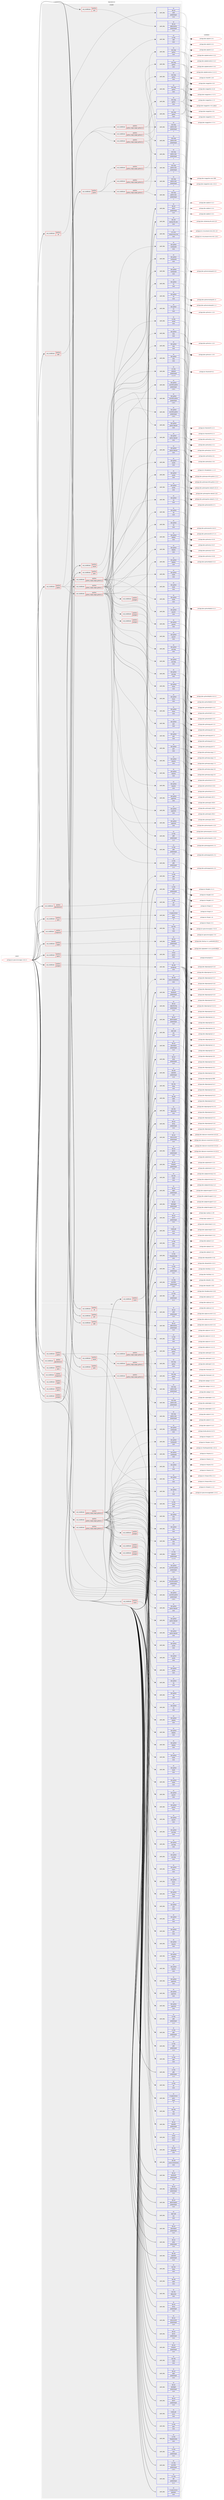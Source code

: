 digraph prolog {

# *************
# Graph options
# *************

newrank=true;
concentrate=true;
compound=true;
graph [rankdir=LR,fontname=Helvetica,fontsize=10,ranksep=1.5];#, ranksep=2.5, nodesep=0.2];
edge  [arrowhead=vee];
node  [fontname=Helvetica,fontsize=10];

# **********
# The ebuild
# **********

subgraph cluster_leftcol {
color=gray;
rank=same;
label=<<i>ebuild</i>>;
id [label="portage://sci-geosciences/qgis-3.10.2-r1", color=red, width=4, href="../sci-geosciences/qgis-3.10.2-r1.svg"];
}

# ****************
# The dependencies
# ****************

subgraph cluster_midcol {
color=gray;
label=<<i>dependencies</i>>;
subgraph cluster_compile {
fillcolor="#eeeeee";
style=filled;
label=<<i>compile</i>>;
subgraph cond12783 {
dependency59605 [label=<<TABLE BORDER="0" CELLBORDER="1" CELLSPACING="0" CELLPADDING="4"><TR><TD ROWSPAN="3" CELLPADDING="10">use_conditional</TD></TR><TR><TD>positive</TD></TR><TR><TD>3d</TD></TR></TABLE>>, shape=none, color=red];
subgraph pack45567 {
dependency59606 [label=<<TABLE BORDER="0" CELLBORDER="1" CELLSPACING="0" CELLPADDING="4" WIDTH="220"><TR><TD ROWSPAN="6" CELLPADDING="30">pack_dep</TD></TR><TR><TD WIDTH="110">no</TD></TR><TR><TD>dev-qt</TD></TR><TR><TD>qt3d</TD></TR><TR><TD>greaterequal</TD></TR><TR><TD>5.9.4</TD></TR></TABLE>>, shape=none, color=blue];
}
dependency59605:e -> dependency59606:w [weight=20,style="dashed",arrowhead="vee"];
}
id:e -> dependency59605:w [weight=20,style="solid",arrowhead="vee"];
subgraph cond12784 {
dependency59607 [label=<<TABLE BORDER="0" CELLBORDER="1" CELLSPACING="0" CELLPADDING="4"><TR><TD ROWSPAN="3" CELLPADDING="10">use_conditional</TD></TR><TR><TD>positive</TD></TR><TR><TD>georeferencer</TD></TR></TABLE>>, shape=none, color=red];
subgraph pack45568 {
dependency59608 [label=<<TABLE BORDER="0" CELLBORDER="1" CELLSPACING="0" CELLPADDING="4" WIDTH="220"><TR><TD ROWSPAN="6" CELLPADDING="30">pack_dep</TD></TR><TR><TD WIDTH="110">no</TD></TR><TR><TD>sci-libs</TD></TR><TR><TD>gsl</TD></TR><TR><TD>none</TD></TR><TR><TD></TD></TR></TABLE>>, shape=none, color=blue];
}
dependency59607:e -> dependency59608:w [weight=20,style="dashed",arrowhead="vee"];
}
id:e -> dependency59607:w [weight=20,style="solid",arrowhead="vee"];
subgraph cond12785 {
dependency59609 [label=<<TABLE BORDER="0" CELLBORDER="1" CELLSPACING="0" CELLPADDING="4"><TR><TD ROWSPAN="3" CELLPADDING="10">use_conditional</TD></TR><TR><TD>positive</TD></TR><TR><TD>grass</TD></TR></TABLE>>, shape=none, color=red];
subgraph pack45569 {
dependency59610 [label=<<TABLE BORDER="0" CELLBORDER="1" CELLSPACING="0" CELLPADDING="4" WIDTH="220"><TR><TD ROWSPAN="6" CELLPADDING="30">pack_dep</TD></TR><TR><TD WIDTH="110">no</TD></TR><TR><TD>sci-geosciences</TD></TR><TR><TD>grass</TD></TR><TR><TD>equal</TD></TR><TR><TD>7*</TD></TR></TABLE>>, shape=none, color=blue];
}
dependency59609:e -> dependency59610:w [weight=20,style="dashed",arrowhead="vee"];
}
id:e -> dependency59609:w [weight=20,style="solid",arrowhead="vee"];
subgraph cond12786 {
dependency59611 [label=<<TABLE BORDER="0" CELLBORDER="1" CELLSPACING="0" CELLPADDING="4"><TR><TD ROWSPAN="3" CELLPADDING="10">use_conditional</TD></TR><TR><TD>positive</TD></TR><TR><TD>hdf5</TD></TR></TABLE>>, shape=none, color=red];
subgraph pack45570 {
dependency59612 [label=<<TABLE BORDER="0" CELLBORDER="1" CELLSPACING="0" CELLPADDING="4" WIDTH="220"><TR><TD ROWSPAN="6" CELLPADDING="30">pack_dep</TD></TR><TR><TD WIDTH="110">no</TD></TR><TR><TD>sci-libs</TD></TR><TR><TD>hdf5</TD></TR><TR><TD>none</TD></TR><TR><TD></TD></TR></TABLE>>, shape=none, color=blue];
}
dependency59611:e -> dependency59612:w [weight=20,style="dashed",arrowhead="vee"];
}
id:e -> dependency59611:w [weight=20,style="solid",arrowhead="vee"];
subgraph cond12787 {
dependency59613 [label=<<TABLE BORDER="0" CELLBORDER="1" CELLSPACING="0" CELLPADDING="4"><TR><TD ROWSPAN="3" CELLPADDING="10">use_conditional</TD></TR><TR><TD>positive</TD></TR><TR><TD>mapserver</TD></TR></TABLE>>, shape=none, color=red];
subgraph pack45571 {
dependency59614 [label=<<TABLE BORDER="0" CELLBORDER="1" CELLSPACING="0" CELLPADDING="4" WIDTH="220"><TR><TD ROWSPAN="6" CELLPADDING="30">pack_dep</TD></TR><TR><TD WIDTH="110">no</TD></TR><TR><TD>dev-libs</TD></TR><TR><TD>fcgi</TD></TR><TR><TD>none</TD></TR><TR><TD></TD></TR></TABLE>>, shape=none, color=blue];
}
dependency59613:e -> dependency59614:w [weight=20,style="dashed",arrowhead="vee"];
}
id:e -> dependency59613:w [weight=20,style="solid",arrowhead="vee"];
subgraph cond12788 {
dependency59615 [label=<<TABLE BORDER="0" CELLBORDER="1" CELLSPACING="0" CELLPADDING="4"><TR><TD ROWSPAN="3" CELLPADDING="10">use_conditional</TD></TR><TR><TD>positive</TD></TR><TR><TD>netcdf</TD></TR></TABLE>>, shape=none, color=red];
subgraph pack45572 {
dependency59616 [label=<<TABLE BORDER="0" CELLBORDER="1" CELLSPACING="0" CELLPADDING="4" WIDTH="220"><TR><TD ROWSPAN="6" CELLPADDING="30">pack_dep</TD></TR><TR><TD WIDTH="110">no</TD></TR><TR><TD>sci-libs</TD></TR><TR><TD>netcdf</TD></TR><TR><TD>none</TD></TR><TR><TD></TD></TR></TABLE>>, shape=none, color=blue];
}
dependency59615:e -> dependency59616:w [weight=20,style="dashed",arrowhead="vee"];
}
id:e -> dependency59615:w [weight=20,style="solid",arrowhead="vee"];
subgraph cond12789 {
dependency59617 [label=<<TABLE BORDER="0" CELLBORDER="1" CELLSPACING="0" CELLPADDING="4"><TR><TD ROWSPAN="3" CELLPADDING="10">use_conditional</TD></TR><TR><TD>positive</TD></TR><TR><TD>opencl</TD></TR></TABLE>>, shape=none, color=red];
subgraph pack45573 {
dependency59618 [label=<<TABLE BORDER="0" CELLBORDER="1" CELLSPACING="0" CELLPADDING="4" WIDTH="220"><TR><TD ROWSPAN="6" CELLPADDING="30">pack_dep</TD></TR><TR><TD WIDTH="110">no</TD></TR><TR><TD>virtual</TD></TR><TR><TD>opencl</TD></TR><TR><TD>none</TD></TR><TR><TD></TD></TR></TABLE>>, shape=none, color=blue];
}
dependency59617:e -> dependency59618:w [weight=20,style="dashed",arrowhead="vee"];
}
id:e -> dependency59617:w [weight=20,style="solid",arrowhead="vee"];
subgraph cond12790 {
dependency59619 [label=<<TABLE BORDER="0" CELLBORDER="1" CELLSPACING="0" CELLPADDING="4"><TR><TD ROWSPAN="3" CELLPADDING="10">use_conditional</TD></TR><TR><TD>positive</TD></TR><TR><TD>oracle</TD></TR></TABLE>>, shape=none, color=red];
subgraph pack45574 {
dependency59620 [label=<<TABLE BORDER="0" CELLBORDER="1" CELLSPACING="0" CELLPADDING="4" WIDTH="220"><TR><TD ROWSPAN="6" CELLPADDING="30">pack_dep</TD></TR><TR><TD WIDTH="110">no</TD></TR><TR><TD>dev-db</TD></TR><TR><TD>oracle-instantclient</TD></TR><TR><TD>none</TD></TR><TR><TD></TD></TR></TABLE>>, shape=none, color=blue];
}
dependency59619:e -> dependency59620:w [weight=20,style="dashed",arrowhead="vee"];
subgraph pack45575 {
dependency59621 [label=<<TABLE BORDER="0" CELLBORDER="1" CELLSPACING="0" CELLPADDING="4" WIDTH="220"><TR><TD ROWSPAN="6" CELLPADDING="30">pack_dep</TD></TR><TR><TD WIDTH="110">no</TD></TR><TR><TD>sci-libs</TD></TR><TR><TD>gdal</TD></TR><TR><TD>none</TD></TR><TR><TD></TD></TR></TABLE>>, shape=none, color=blue];
}
dependency59619:e -> dependency59621:w [weight=20,style="dashed",arrowhead="vee"];
}
id:e -> dependency59619:w [weight=20,style="solid",arrowhead="vee"];
subgraph cond12791 {
dependency59622 [label=<<TABLE BORDER="0" CELLBORDER="1" CELLSPACING="0" CELLPADDING="4"><TR><TD ROWSPAN="3" CELLPADDING="10">use_conditional</TD></TR><TR><TD>positive</TD></TR><TR><TD>polar</TD></TR></TABLE>>, shape=none, color=red];
subgraph pack45576 {
dependency59623 [label=<<TABLE BORDER="0" CELLBORDER="1" CELLSPACING="0" CELLPADDING="4" WIDTH="220"><TR><TD ROWSPAN="6" CELLPADDING="30">pack_dep</TD></TR><TR><TD WIDTH="110">no</TD></TR><TR><TD>x11-libs</TD></TR><TR><TD>qwtpolar</TD></TR><TR><TD>greaterequal</TD></TR><TR><TD>1.1.1-r1</TD></TR></TABLE>>, shape=none, color=blue];
}
dependency59622:e -> dependency59623:w [weight=20,style="dashed",arrowhead="vee"];
}
id:e -> dependency59622:w [weight=20,style="solid",arrowhead="vee"];
subgraph cond12792 {
dependency59624 [label=<<TABLE BORDER="0" CELLBORDER="1" CELLSPACING="0" CELLPADDING="4"><TR><TD ROWSPAN="3" CELLPADDING="10">use_conditional</TD></TR><TR><TD>positive</TD></TR><TR><TD>postgres</TD></TR></TABLE>>, shape=none, color=red];
subgraph pack45577 {
dependency59625 [label=<<TABLE BORDER="0" CELLBORDER="1" CELLSPACING="0" CELLPADDING="4" WIDTH="220"><TR><TD ROWSPAN="6" CELLPADDING="30">pack_dep</TD></TR><TR><TD WIDTH="110">no</TD></TR><TR><TD>dev-db</TD></TR><TR><TD>postgresql</TD></TR><TR><TD>none</TD></TR><TR><TD></TD></TR></TABLE>>, shape=none, color=blue];
}
dependency59624:e -> dependency59625:w [weight=20,style="dashed",arrowhead="vee"];
}
id:e -> dependency59624:w [weight=20,style="solid",arrowhead="vee"];
subgraph cond12793 {
dependency59626 [label=<<TABLE BORDER="0" CELLBORDER="1" CELLSPACING="0" CELLPADDING="4"><TR><TD ROWSPAN="3" CELLPADDING="10">use_conditional</TD></TR><TR><TD>positive</TD></TR><TR><TD>python</TD></TR></TABLE>>, shape=none, color=red];
subgraph cond12794 {
dependency59627 [label=<<TABLE BORDER="0" CELLBORDER="1" CELLSPACING="0" CELLPADDING="4"><TR><TD ROWSPAN="3" CELLPADDING="10">use_conditional</TD></TR><TR><TD>positive</TD></TR><TR><TD>python_single_target_python3_6</TD></TR></TABLE>>, shape=none, color=red];
subgraph pack45578 {
dependency59628 [label=<<TABLE BORDER="0" CELLBORDER="1" CELLSPACING="0" CELLPADDING="4" WIDTH="220"><TR><TD ROWSPAN="6" CELLPADDING="30">pack_dep</TD></TR><TR><TD WIDTH="110">no</TD></TR><TR><TD>dev-lang</TD></TR><TR><TD>python</TD></TR><TR><TD>none</TD></TR><TR><TD></TD></TR></TABLE>>, shape=none, color=blue];
}
dependency59627:e -> dependency59628:w [weight=20,style="dashed",arrowhead="vee"];
subgraph pack45579 {
dependency59629 [label=<<TABLE BORDER="0" CELLBORDER="1" CELLSPACING="0" CELLPADDING="4" WIDTH="220"><TR><TD ROWSPAN="6" CELLPADDING="30">pack_dep</TD></TR><TR><TD WIDTH="110">no</TD></TR><TR><TD>dev-lang</TD></TR><TR><TD>python-exec</TD></TR><TR><TD>greaterequal</TD></TR><TR><TD>2</TD></TR></TABLE>>, shape=none, color=blue];
}
dependency59627:e -> dependency59629:w [weight=20,style="dashed",arrowhead="vee"];
}
dependency59626:e -> dependency59627:w [weight=20,style="dashed",arrowhead="vee"];
subgraph cond12795 {
dependency59630 [label=<<TABLE BORDER="0" CELLBORDER="1" CELLSPACING="0" CELLPADDING="4"><TR><TD ROWSPAN="3" CELLPADDING="10">use_conditional</TD></TR><TR><TD>positive</TD></TR><TR><TD>python_single_target_python3_7</TD></TR></TABLE>>, shape=none, color=red];
subgraph pack45580 {
dependency59631 [label=<<TABLE BORDER="0" CELLBORDER="1" CELLSPACING="0" CELLPADDING="4" WIDTH="220"><TR><TD ROWSPAN="6" CELLPADDING="30">pack_dep</TD></TR><TR><TD WIDTH="110">no</TD></TR><TR><TD>dev-lang</TD></TR><TR><TD>python</TD></TR><TR><TD>none</TD></TR><TR><TD></TD></TR></TABLE>>, shape=none, color=blue];
}
dependency59630:e -> dependency59631:w [weight=20,style="dashed",arrowhead="vee"];
subgraph pack45581 {
dependency59632 [label=<<TABLE BORDER="0" CELLBORDER="1" CELLSPACING="0" CELLPADDING="4" WIDTH="220"><TR><TD ROWSPAN="6" CELLPADDING="30">pack_dep</TD></TR><TR><TD WIDTH="110">no</TD></TR><TR><TD>dev-lang</TD></TR><TR><TD>python-exec</TD></TR><TR><TD>greaterequal</TD></TR><TR><TD>2</TD></TR></TABLE>>, shape=none, color=blue];
}
dependency59630:e -> dependency59632:w [weight=20,style="dashed",arrowhead="vee"];
}
dependency59626:e -> dependency59630:w [weight=20,style="dashed",arrowhead="vee"];
subgraph cond12796 {
dependency59633 [label=<<TABLE BORDER="0" CELLBORDER="1" CELLSPACING="0" CELLPADDING="4"><TR><TD ROWSPAN="3" CELLPADDING="10">use_conditional</TD></TR><TR><TD>positive</TD></TR><TR><TD>python_single_target_python3_8</TD></TR></TABLE>>, shape=none, color=red];
subgraph pack45582 {
dependency59634 [label=<<TABLE BORDER="0" CELLBORDER="1" CELLSPACING="0" CELLPADDING="4" WIDTH="220"><TR><TD ROWSPAN="6" CELLPADDING="30">pack_dep</TD></TR><TR><TD WIDTH="110">no</TD></TR><TR><TD>dev-lang</TD></TR><TR><TD>python</TD></TR><TR><TD>none</TD></TR><TR><TD></TD></TR></TABLE>>, shape=none, color=blue];
}
dependency59633:e -> dependency59634:w [weight=20,style="dashed",arrowhead="vee"];
subgraph pack45583 {
dependency59635 [label=<<TABLE BORDER="0" CELLBORDER="1" CELLSPACING="0" CELLPADDING="4" WIDTH="220"><TR><TD ROWSPAN="6" CELLPADDING="30">pack_dep</TD></TR><TR><TD WIDTH="110">no</TD></TR><TR><TD>dev-lang</TD></TR><TR><TD>python-exec</TD></TR><TR><TD>greaterequal</TD></TR><TR><TD>2</TD></TR></TABLE>>, shape=none, color=blue];
}
dependency59633:e -> dependency59635:w [weight=20,style="dashed",arrowhead="vee"];
}
dependency59626:e -> dependency59633:w [weight=20,style="dashed",arrowhead="vee"];
}
id:e -> dependency59626:w [weight=20,style="solid",arrowhead="vee"];
subgraph cond12797 {
dependency59636 [label=<<TABLE BORDER="0" CELLBORDER="1" CELLSPACING="0" CELLPADDING="4"><TR><TD ROWSPAN="3" CELLPADDING="10">use_conditional</TD></TR><TR><TD>positive</TD></TR><TR><TD>python</TD></TR></TABLE>>, shape=none, color=red];
subgraph cond12798 {
dependency59637 [label=<<TABLE BORDER="0" CELLBORDER="1" CELLSPACING="0" CELLPADDING="4"><TR><TD ROWSPAN="3" CELLPADDING="10">use_conditional</TD></TR><TR><TD>positive</TD></TR><TR><TD>python_single_target_python3_6</TD></TR></TABLE>>, shape=none, color=red];
subgraph pack45584 {
dependency59638 [label=<<TABLE BORDER="0" CELLBORDER="1" CELLSPACING="0" CELLPADDING="4" WIDTH="220"><TR><TD ROWSPAN="6" CELLPADDING="30">pack_dep</TD></TR><TR><TD WIDTH="110">no</TD></TR><TR><TD>dev-lang</TD></TR><TR><TD>python</TD></TR><TR><TD>none</TD></TR><TR><TD></TD></TR></TABLE>>, shape=none, color=blue];
}
dependency59637:e -> dependency59638:w [weight=20,style="dashed",arrowhead="vee"];
subgraph pack45585 {
dependency59639 [label=<<TABLE BORDER="0" CELLBORDER="1" CELLSPACING="0" CELLPADDING="4" WIDTH="220"><TR><TD ROWSPAN="6" CELLPADDING="30">pack_dep</TD></TR><TR><TD WIDTH="110">no</TD></TR><TR><TD>dev-lang</TD></TR><TR><TD>python-exec</TD></TR><TR><TD>greaterequal</TD></TR><TR><TD>2</TD></TR></TABLE>>, shape=none, color=blue];
}
dependency59637:e -> dependency59639:w [weight=20,style="dashed",arrowhead="vee"];
}
dependency59636:e -> dependency59637:w [weight=20,style="dashed",arrowhead="vee"];
subgraph cond12799 {
dependency59640 [label=<<TABLE BORDER="0" CELLBORDER="1" CELLSPACING="0" CELLPADDING="4"><TR><TD ROWSPAN="3" CELLPADDING="10">use_conditional</TD></TR><TR><TD>positive</TD></TR><TR><TD>python_single_target_python3_7</TD></TR></TABLE>>, shape=none, color=red];
subgraph pack45586 {
dependency59641 [label=<<TABLE BORDER="0" CELLBORDER="1" CELLSPACING="0" CELLPADDING="4" WIDTH="220"><TR><TD ROWSPAN="6" CELLPADDING="30">pack_dep</TD></TR><TR><TD WIDTH="110">no</TD></TR><TR><TD>dev-lang</TD></TR><TR><TD>python</TD></TR><TR><TD>none</TD></TR><TR><TD></TD></TR></TABLE>>, shape=none, color=blue];
}
dependency59640:e -> dependency59641:w [weight=20,style="dashed",arrowhead="vee"];
subgraph pack45587 {
dependency59642 [label=<<TABLE BORDER="0" CELLBORDER="1" CELLSPACING="0" CELLPADDING="4" WIDTH="220"><TR><TD ROWSPAN="6" CELLPADDING="30">pack_dep</TD></TR><TR><TD WIDTH="110">no</TD></TR><TR><TD>dev-lang</TD></TR><TR><TD>python-exec</TD></TR><TR><TD>greaterequal</TD></TR><TR><TD>2</TD></TR></TABLE>>, shape=none, color=blue];
}
dependency59640:e -> dependency59642:w [weight=20,style="dashed",arrowhead="vee"];
}
dependency59636:e -> dependency59640:w [weight=20,style="dashed",arrowhead="vee"];
subgraph cond12800 {
dependency59643 [label=<<TABLE BORDER="0" CELLBORDER="1" CELLSPACING="0" CELLPADDING="4"><TR><TD ROWSPAN="3" CELLPADDING="10">use_conditional</TD></TR><TR><TD>positive</TD></TR><TR><TD>python_single_target_python3_8</TD></TR></TABLE>>, shape=none, color=red];
subgraph pack45588 {
dependency59644 [label=<<TABLE BORDER="0" CELLBORDER="1" CELLSPACING="0" CELLPADDING="4" WIDTH="220"><TR><TD ROWSPAN="6" CELLPADDING="30">pack_dep</TD></TR><TR><TD WIDTH="110">no</TD></TR><TR><TD>dev-lang</TD></TR><TR><TD>python</TD></TR><TR><TD>none</TD></TR><TR><TD></TD></TR></TABLE>>, shape=none, color=blue];
}
dependency59643:e -> dependency59644:w [weight=20,style="dashed",arrowhead="vee"];
subgraph pack45589 {
dependency59645 [label=<<TABLE BORDER="0" CELLBORDER="1" CELLSPACING="0" CELLPADDING="4" WIDTH="220"><TR><TD ROWSPAN="6" CELLPADDING="30">pack_dep</TD></TR><TR><TD WIDTH="110">no</TD></TR><TR><TD>dev-lang</TD></TR><TR><TD>python-exec</TD></TR><TR><TD>greaterequal</TD></TR><TR><TD>2</TD></TR></TABLE>>, shape=none, color=blue];
}
dependency59643:e -> dependency59645:w [weight=20,style="dashed",arrowhead="vee"];
}
dependency59636:e -> dependency59643:w [weight=20,style="dashed",arrowhead="vee"];
subgraph cond12801 {
dependency59646 [label=<<TABLE BORDER="0" CELLBORDER="1" CELLSPACING="0" CELLPADDING="4"><TR><TD ROWSPAN="3" CELLPADDING="10">use_conditional</TD></TR><TR><TD>positive</TD></TR><TR><TD>python_single_target_python3_6</TD></TR></TABLE>>, shape=none, color=red];
subgraph pack45590 {
dependency59647 [label=<<TABLE BORDER="0" CELLBORDER="1" CELLSPACING="0" CELLPADDING="4" WIDTH="220"><TR><TD ROWSPAN="6" CELLPADDING="30">pack_dep</TD></TR><TR><TD WIDTH="110">no</TD></TR><TR><TD>dev-python</TD></TR><TR><TD>future</TD></TR><TR><TD>none</TD></TR><TR><TD></TD></TR></TABLE>>, shape=none, color=blue];
}
dependency59646:e -> dependency59647:w [weight=20,style="dashed",arrowhead="vee"];
subgraph pack45591 {
dependency59648 [label=<<TABLE BORDER="0" CELLBORDER="1" CELLSPACING="0" CELLPADDING="4" WIDTH="220"><TR><TD ROWSPAN="6" CELLPADDING="30">pack_dep</TD></TR><TR><TD WIDTH="110">no</TD></TR><TR><TD>dev-python</TD></TR><TR><TD>httplib2</TD></TR><TR><TD>none</TD></TR><TR><TD></TD></TR></TABLE>>, shape=none, color=blue];
}
dependency59646:e -> dependency59648:w [weight=20,style="dashed",arrowhead="vee"];
subgraph pack45592 {
dependency59649 [label=<<TABLE BORDER="0" CELLBORDER="1" CELLSPACING="0" CELLPADDING="4" WIDTH="220"><TR><TD ROWSPAN="6" CELLPADDING="30">pack_dep</TD></TR><TR><TD WIDTH="110">no</TD></TR><TR><TD>dev-python</TD></TR><TR><TD>jinja</TD></TR><TR><TD>none</TD></TR><TR><TD></TD></TR></TABLE>>, shape=none, color=blue];
}
dependency59646:e -> dependency59649:w [weight=20,style="dashed",arrowhead="vee"];
subgraph pack45593 {
dependency59650 [label=<<TABLE BORDER="0" CELLBORDER="1" CELLSPACING="0" CELLPADDING="4" WIDTH="220"><TR><TD ROWSPAN="6" CELLPADDING="30">pack_dep</TD></TR><TR><TD WIDTH="110">no</TD></TR><TR><TD>dev-python</TD></TR><TR><TD>markupsafe</TD></TR><TR><TD>none</TD></TR><TR><TD></TD></TR></TABLE>>, shape=none, color=blue];
}
dependency59646:e -> dependency59650:w [weight=20,style="dashed",arrowhead="vee"];
subgraph pack45594 {
dependency59651 [label=<<TABLE BORDER="0" CELLBORDER="1" CELLSPACING="0" CELLPADDING="4" WIDTH="220"><TR><TD ROWSPAN="6" CELLPADDING="30">pack_dep</TD></TR><TR><TD WIDTH="110">no</TD></TR><TR><TD>dev-python</TD></TR><TR><TD>owslib</TD></TR><TR><TD>none</TD></TR><TR><TD></TD></TR></TABLE>>, shape=none, color=blue];
}
dependency59646:e -> dependency59651:w [weight=20,style="dashed",arrowhead="vee"];
subgraph pack45595 {
dependency59652 [label=<<TABLE BORDER="0" CELLBORDER="1" CELLSPACING="0" CELLPADDING="4" WIDTH="220"><TR><TD ROWSPAN="6" CELLPADDING="30">pack_dep</TD></TR><TR><TD WIDTH="110">no</TD></TR><TR><TD>dev-python</TD></TR><TR><TD>pygments</TD></TR><TR><TD>none</TD></TR><TR><TD></TD></TR></TABLE>>, shape=none, color=blue];
}
dependency59646:e -> dependency59652:w [weight=20,style="dashed",arrowhead="vee"];
subgraph pack45596 {
dependency59653 [label=<<TABLE BORDER="0" CELLBORDER="1" CELLSPACING="0" CELLPADDING="4" WIDTH="220"><TR><TD ROWSPAN="6" CELLPADDING="30">pack_dep</TD></TR><TR><TD WIDTH="110">no</TD></TR><TR><TD>dev-python</TD></TR><TR><TD>PyQt5</TD></TR><TR><TD>none</TD></TR><TR><TD></TD></TR></TABLE>>, shape=none, color=blue];
}
dependency59646:e -> dependency59653:w [weight=20,style="dashed",arrowhead="vee"];
subgraph pack45597 {
dependency59654 [label=<<TABLE BORDER="0" CELLBORDER="1" CELLSPACING="0" CELLPADDING="4" WIDTH="220"><TR><TD ROWSPAN="6" CELLPADDING="30">pack_dep</TD></TR><TR><TD WIDTH="110">no</TD></TR><TR><TD>dev-python</TD></TR><TR><TD>python-dateutil</TD></TR><TR><TD>none</TD></TR><TR><TD></TD></TR></TABLE>>, shape=none, color=blue];
}
dependency59646:e -> dependency59654:w [weight=20,style="dashed",arrowhead="vee"];
subgraph pack45598 {
dependency59655 [label=<<TABLE BORDER="0" CELLBORDER="1" CELLSPACING="0" CELLPADDING="4" WIDTH="220"><TR><TD ROWSPAN="6" CELLPADDING="30">pack_dep</TD></TR><TR><TD WIDTH="110">no</TD></TR><TR><TD>dev-python</TD></TR><TR><TD>pytz</TD></TR><TR><TD>none</TD></TR><TR><TD></TD></TR></TABLE>>, shape=none, color=blue];
}
dependency59646:e -> dependency59655:w [weight=20,style="dashed",arrowhead="vee"];
subgraph pack45599 {
dependency59656 [label=<<TABLE BORDER="0" CELLBORDER="1" CELLSPACING="0" CELLPADDING="4" WIDTH="220"><TR><TD ROWSPAN="6" CELLPADDING="30">pack_dep</TD></TR><TR><TD WIDTH="110">no</TD></TR><TR><TD>dev-python</TD></TR><TR><TD>pyyaml</TD></TR><TR><TD>none</TD></TR><TR><TD></TD></TR></TABLE>>, shape=none, color=blue];
}
dependency59646:e -> dependency59656:w [weight=20,style="dashed",arrowhead="vee"];
subgraph pack45600 {
dependency59657 [label=<<TABLE BORDER="0" CELLBORDER="1" CELLSPACING="0" CELLPADDING="4" WIDTH="220"><TR><TD ROWSPAN="6" CELLPADDING="30">pack_dep</TD></TR><TR><TD WIDTH="110">no</TD></TR><TR><TD>dev-python</TD></TR><TR><TD>qscintilla-python</TD></TR><TR><TD>greaterequal</TD></TR><TR><TD>2.10.1</TD></TR></TABLE>>, shape=none, color=blue];
}
dependency59646:e -> dependency59657:w [weight=20,style="dashed",arrowhead="vee"];
subgraph pack45601 {
dependency59658 [label=<<TABLE BORDER="0" CELLBORDER="1" CELLSPACING="0" CELLPADDING="4" WIDTH="220"><TR><TD ROWSPAN="6" CELLPADDING="30">pack_dep</TD></TR><TR><TD WIDTH="110">no</TD></TR><TR><TD>dev-python</TD></TR><TR><TD>requests</TD></TR><TR><TD>none</TD></TR><TR><TD></TD></TR></TABLE>>, shape=none, color=blue];
}
dependency59646:e -> dependency59658:w [weight=20,style="dashed",arrowhead="vee"];
subgraph pack45602 {
dependency59659 [label=<<TABLE BORDER="0" CELLBORDER="1" CELLSPACING="0" CELLPADDING="4" WIDTH="220"><TR><TD ROWSPAN="6" CELLPADDING="30">pack_dep</TD></TR><TR><TD WIDTH="110">no</TD></TR><TR><TD>dev-python</TD></TR><TR><TD>sip</TD></TR><TR><TD>none</TD></TR><TR><TD></TD></TR></TABLE>>, shape=none, color=blue];
}
dependency59646:e -> dependency59659:w [weight=20,style="dashed",arrowhead="vee"];
subgraph pack45603 {
dependency59660 [label=<<TABLE BORDER="0" CELLBORDER="1" CELLSPACING="0" CELLPADDING="4" WIDTH="220"><TR><TD ROWSPAN="6" CELLPADDING="30">pack_dep</TD></TR><TR><TD WIDTH="110">no</TD></TR><TR><TD>dev-python</TD></TR><TR><TD>six</TD></TR><TR><TD>none</TD></TR><TR><TD></TD></TR></TABLE>>, shape=none, color=blue];
}
dependency59646:e -> dependency59660:w [weight=20,style="dashed",arrowhead="vee"];
subgraph pack45604 {
dependency59661 [label=<<TABLE BORDER="0" CELLBORDER="1" CELLSPACING="0" CELLPADDING="4" WIDTH="220"><TR><TD ROWSPAN="6" CELLPADDING="30">pack_dep</TD></TR><TR><TD WIDTH="110">no</TD></TR><TR><TD>sci-libs</TD></TR><TR><TD>gdal</TD></TR><TR><TD>greaterequal</TD></TR><TR><TD>2.2.3</TD></TR></TABLE>>, shape=none, color=blue];
}
dependency59646:e -> dependency59661:w [weight=20,style="dashed",arrowhead="vee"];
subgraph cond12802 {
dependency59662 [label=<<TABLE BORDER="0" CELLBORDER="1" CELLSPACING="0" CELLPADDING="4"><TR><TD ROWSPAN="3" CELLPADDING="10">use_conditional</TD></TR><TR><TD>positive</TD></TR><TR><TD>postgres</TD></TR></TABLE>>, shape=none, color=red];
subgraph pack45605 {
dependency59663 [label=<<TABLE BORDER="0" CELLBORDER="1" CELLSPACING="0" CELLPADDING="4" WIDTH="220"><TR><TD ROWSPAN="6" CELLPADDING="30">pack_dep</TD></TR><TR><TD WIDTH="110">no</TD></TR><TR><TD>dev-python</TD></TR><TR><TD>psycopg</TD></TR><TR><TD>none</TD></TR><TR><TD></TD></TR></TABLE>>, shape=none, color=blue];
}
dependency59662:e -> dependency59663:w [weight=20,style="dashed",arrowhead="vee"];
}
dependency59646:e -> dependency59662:w [weight=20,style="dashed",arrowhead="vee"];
}
dependency59636:e -> dependency59646:w [weight=20,style="dashed",arrowhead="vee"];
subgraph cond12803 {
dependency59664 [label=<<TABLE BORDER="0" CELLBORDER="1" CELLSPACING="0" CELLPADDING="4"><TR><TD ROWSPAN="3" CELLPADDING="10">use_conditional</TD></TR><TR><TD>positive</TD></TR><TR><TD>python_single_target_python3_7</TD></TR></TABLE>>, shape=none, color=red];
subgraph pack45606 {
dependency59665 [label=<<TABLE BORDER="0" CELLBORDER="1" CELLSPACING="0" CELLPADDING="4" WIDTH="220"><TR><TD ROWSPAN="6" CELLPADDING="30">pack_dep</TD></TR><TR><TD WIDTH="110">no</TD></TR><TR><TD>dev-python</TD></TR><TR><TD>future</TD></TR><TR><TD>none</TD></TR><TR><TD></TD></TR></TABLE>>, shape=none, color=blue];
}
dependency59664:e -> dependency59665:w [weight=20,style="dashed",arrowhead="vee"];
subgraph pack45607 {
dependency59666 [label=<<TABLE BORDER="0" CELLBORDER="1" CELLSPACING="0" CELLPADDING="4" WIDTH="220"><TR><TD ROWSPAN="6" CELLPADDING="30">pack_dep</TD></TR><TR><TD WIDTH="110">no</TD></TR><TR><TD>dev-python</TD></TR><TR><TD>httplib2</TD></TR><TR><TD>none</TD></TR><TR><TD></TD></TR></TABLE>>, shape=none, color=blue];
}
dependency59664:e -> dependency59666:w [weight=20,style="dashed",arrowhead="vee"];
subgraph pack45608 {
dependency59667 [label=<<TABLE BORDER="0" CELLBORDER="1" CELLSPACING="0" CELLPADDING="4" WIDTH="220"><TR><TD ROWSPAN="6" CELLPADDING="30">pack_dep</TD></TR><TR><TD WIDTH="110">no</TD></TR><TR><TD>dev-python</TD></TR><TR><TD>jinja</TD></TR><TR><TD>none</TD></TR><TR><TD></TD></TR></TABLE>>, shape=none, color=blue];
}
dependency59664:e -> dependency59667:w [weight=20,style="dashed",arrowhead="vee"];
subgraph pack45609 {
dependency59668 [label=<<TABLE BORDER="0" CELLBORDER="1" CELLSPACING="0" CELLPADDING="4" WIDTH="220"><TR><TD ROWSPAN="6" CELLPADDING="30">pack_dep</TD></TR><TR><TD WIDTH="110">no</TD></TR><TR><TD>dev-python</TD></TR><TR><TD>markupsafe</TD></TR><TR><TD>none</TD></TR><TR><TD></TD></TR></TABLE>>, shape=none, color=blue];
}
dependency59664:e -> dependency59668:w [weight=20,style="dashed",arrowhead="vee"];
subgraph pack45610 {
dependency59669 [label=<<TABLE BORDER="0" CELLBORDER="1" CELLSPACING="0" CELLPADDING="4" WIDTH="220"><TR><TD ROWSPAN="6" CELLPADDING="30">pack_dep</TD></TR><TR><TD WIDTH="110">no</TD></TR><TR><TD>dev-python</TD></TR><TR><TD>owslib</TD></TR><TR><TD>none</TD></TR><TR><TD></TD></TR></TABLE>>, shape=none, color=blue];
}
dependency59664:e -> dependency59669:w [weight=20,style="dashed",arrowhead="vee"];
subgraph pack45611 {
dependency59670 [label=<<TABLE BORDER="0" CELLBORDER="1" CELLSPACING="0" CELLPADDING="4" WIDTH="220"><TR><TD ROWSPAN="6" CELLPADDING="30">pack_dep</TD></TR><TR><TD WIDTH="110">no</TD></TR><TR><TD>dev-python</TD></TR><TR><TD>pygments</TD></TR><TR><TD>none</TD></TR><TR><TD></TD></TR></TABLE>>, shape=none, color=blue];
}
dependency59664:e -> dependency59670:w [weight=20,style="dashed",arrowhead="vee"];
subgraph pack45612 {
dependency59671 [label=<<TABLE BORDER="0" CELLBORDER="1" CELLSPACING="0" CELLPADDING="4" WIDTH="220"><TR><TD ROWSPAN="6" CELLPADDING="30">pack_dep</TD></TR><TR><TD WIDTH="110">no</TD></TR><TR><TD>dev-python</TD></TR><TR><TD>PyQt5</TD></TR><TR><TD>none</TD></TR><TR><TD></TD></TR></TABLE>>, shape=none, color=blue];
}
dependency59664:e -> dependency59671:w [weight=20,style="dashed",arrowhead="vee"];
subgraph pack45613 {
dependency59672 [label=<<TABLE BORDER="0" CELLBORDER="1" CELLSPACING="0" CELLPADDING="4" WIDTH="220"><TR><TD ROWSPAN="6" CELLPADDING="30">pack_dep</TD></TR><TR><TD WIDTH="110">no</TD></TR><TR><TD>dev-python</TD></TR><TR><TD>python-dateutil</TD></TR><TR><TD>none</TD></TR><TR><TD></TD></TR></TABLE>>, shape=none, color=blue];
}
dependency59664:e -> dependency59672:w [weight=20,style="dashed",arrowhead="vee"];
subgraph pack45614 {
dependency59673 [label=<<TABLE BORDER="0" CELLBORDER="1" CELLSPACING="0" CELLPADDING="4" WIDTH="220"><TR><TD ROWSPAN="6" CELLPADDING="30">pack_dep</TD></TR><TR><TD WIDTH="110">no</TD></TR><TR><TD>dev-python</TD></TR><TR><TD>pytz</TD></TR><TR><TD>none</TD></TR><TR><TD></TD></TR></TABLE>>, shape=none, color=blue];
}
dependency59664:e -> dependency59673:w [weight=20,style="dashed",arrowhead="vee"];
subgraph pack45615 {
dependency59674 [label=<<TABLE BORDER="0" CELLBORDER="1" CELLSPACING="0" CELLPADDING="4" WIDTH="220"><TR><TD ROWSPAN="6" CELLPADDING="30">pack_dep</TD></TR><TR><TD WIDTH="110">no</TD></TR><TR><TD>dev-python</TD></TR><TR><TD>pyyaml</TD></TR><TR><TD>none</TD></TR><TR><TD></TD></TR></TABLE>>, shape=none, color=blue];
}
dependency59664:e -> dependency59674:w [weight=20,style="dashed",arrowhead="vee"];
subgraph pack45616 {
dependency59675 [label=<<TABLE BORDER="0" CELLBORDER="1" CELLSPACING="0" CELLPADDING="4" WIDTH="220"><TR><TD ROWSPAN="6" CELLPADDING="30">pack_dep</TD></TR><TR><TD WIDTH="110">no</TD></TR><TR><TD>dev-python</TD></TR><TR><TD>qscintilla-python</TD></TR><TR><TD>greaterequal</TD></TR><TR><TD>2.10.1</TD></TR></TABLE>>, shape=none, color=blue];
}
dependency59664:e -> dependency59675:w [weight=20,style="dashed",arrowhead="vee"];
subgraph pack45617 {
dependency59676 [label=<<TABLE BORDER="0" CELLBORDER="1" CELLSPACING="0" CELLPADDING="4" WIDTH="220"><TR><TD ROWSPAN="6" CELLPADDING="30">pack_dep</TD></TR><TR><TD WIDTH="110">no</TD></TR><TR><TD>dev-python</TD></TR><TR><TD>requests</TD></TR><TR><TD>none</TD></TR><TR><TD></TD></TR></TABLE>>, shape=none, color=blue];
}
dependency59664:e -> dependency59676:w [weight=20,style="dashed",arrowhead="vee"];
subgraph pack45618 {
dependency59677 [label=<<TABLE BORDER="0" CELLBORDER="1" CELLSPACING="0" CELLPADDING="4" WIDTH="220"><TR><TD ROWSPAN="6" CELLPADDING="30">pack_dep</TD></TR><TR><TD WIDTH="110">no</TD></TR><TR><TD>dev-python</TD></TR><TR><TD>sip</TD></TR><TR><TD>none</TD></TR><TR><TD></TD></TR></TABLE>>, shape=none, color=blue];
}
dependency59664:e -> dependency59677:w [weight=20,style="dashed",arrowhead="vee"];
subgraph pack45619 {
dependency59678 [label=<<TABLE BORDER="0" CELLBORDER="1" CELLSPACING="0" CELLPADDING="4" WIDTH="220"><TR><TD ROWSPAN="6" CELLPADDING="30">pack_dep</TD></TR><TR><TD WIDTH="110">no</TD></TR><TR><TD>dev-python</TD></TR><TR><TD>six</TD></TR><TR><TD>none</TD></TR><TR><TD></TD></TR></TABLE>>, shape=none, color=blue];
}
dependency59664:e -> dependency59678:w [weight=20,style="dashed",arrowhead="vee"];
subgraph pack45620 {
dependency59679 [label=<<TABLE BORDER="0" CELLBORDER="1" CELLSPACING="0" CELLPADDING="4" WIDTH="220"><TR><TD ROWSPAN="6" CELLPADDING="30">pack_dep</TD></TR><TR><TD WIDTH="110">no</TD></TR><TR><TD>sci-libs</TD></TR><TR><TD>gdal</TD></TR><TR><TD>greaterequal</TD></TR><TR><TD>2.2.3</TD></TR></TABLE>>, shape=none, color=blue];
}
dependency59664:e -> dependency59679:w [weight=20,style="dashed",arrowhead="vee"];
subgraph cond12804 {
dependency59680 [label=<<TABLE BORDER="0" CELLBORDER="1" CELLSPACING="0" CELLPADDING="4"><TR><TD ROWSPAN="3" CELLPADDING="10">use_conditional</TD></TR><TR><TD>positive</TD></TR><TR><TD>postgres</TD></TR></TABLE>>, shape=none, color=red];
subgraph pack45621 {
dependency59681 [label=<<TABLE BORDER="0" CELLBORDER="1" CELLSPACING="0" CELLPADDING="4" WIDTH="220"><TR><TD ROWSPAN="6" CELLPADDING="30">pack_dep</TD></TR><TR><TD WIDTH="110">no</TD></TR><TR><TD>dev-python</TD></TR><TR><TD>psycopg</TD></TR><TR><TD>none</TD></TR><TR><TD></TD></TR></TABLE>>, shape=none, color=blue];
}
dependency59680:e -> dependency59681:w [weight=20,style="dashed",arrowhead="vee"];
}
dependency59664:e -> dependency59680:w [weight=20,style="dashed",arrowhead="vee"];
}
dependency59636:e -> dependency59664:w [weight=20,style="dashed",arrowhead="vee"];
subgraph cond12805 {
dependency59682 [label=<<TABLE BORDER="0" CELLBORDER="1" CELLSPACING="0" CELLPADDING="4"><TR><TD ROWSPAN="3" CELLPADDING="10">use_conditional</TD></TR><TR><TD>positive</TD></TR><TR><TD>python_single_target_python3_8</TD></TR></TABLE>>, shape=none, color=red];
subgraph pack45622 {
dependency59683 [label=<<TABLE BORDER="0" CELLBORDER="1" CELLSPACING="0" CELLPADDING="4" WIDTH="220"><TR><TD ROWSPAN="6" CELLPADDING="30">pack_dep</TD></TR><TR><TD WIDTH="110">no</TD></TR><TR><TD>dev-python</TD></TR><TR><TD>future</TD></TR><TR><TD>none</TD></TR><TR><TD></TD></TR></TABLE>>, shape=none, color=blue];
}
dependency59682:e -> dependency59683:w [weight=20,style="dashed",arrowhead="vee"];
subgraph pack45623 {
dependency59684 [label=<<TABLE BORDER="0" CELLBORDER="1" CELLSPACING="0" CELLPADDING="4" WIDTH="220"><TR><TD ROWSPAN="6" CELLPADDING="30">pack_dep</TD></TR><TR><TD WIDTH="110">no</TD></TR><TR><TD>dev-python</TD></TR><TR><TD>httplib2</TD></TR><TR><TD>none</TD></TR><TR><TD></TD></TR></TABLE>>, shape=none, color=blue];
}
dependency59682:e -> dependency59684:w [weight=20,style="dashed",arrowhead="vee"];
subgraph pack45624 {
dependency59685 [label=<<TABLE BORDER="0" CELLBORDER="1" CELLSPACING="0" CELLPADDING="4" WIDTH="220"><TR><TD ROWSPAN="6" CELLPADDING="30">pack_dep</TD></TR><TR><TD WIDTH="110">no</TD></TR><TR><TD>dev-python</TD></TR><TR><TD>jinja</TD></TR><TR><TD>none</TD></TR><TR><TD></TD></TR></TABLE>>, shape=none, color=blue];
}
dependency59682:e -> dependency59685:w [weight=20,style="dashed",arrowhead="vee"];
subgraph pack45625 {
dependency59686 [label=<<TABLE BORDER="0" CELLBORDER="1" CELLSPACING="0" CELLPADDING="4" WIDTH="220"><TR><TD ROWSPAN="6" CELLPADDING="30">pack_dep</TD></TR><TR><TD WIDTH="110">no</TD></TR><TR><TD>dev-python</TD></TR><TR><TD>markupsafe</TD></TR><TR><TD>none</TD></TR><TR><TD></TD></TR></TABLE>>, shape=none, color=blue];
}
dependency59682:e -> dependency59686:w [weight=20,style="dashed",arrowhead="vee"];
subgraph pack45626 {
dependency59687 [label=<<TABLE BORDER="0" CELLBORDER="1" CELLSPACING="0" CELLPADDING="4" WIDTH="220"><TR><TD ROWSPAN="6" CELLPADDING="30">pack_dep</TD></TR><TR><TD WIDTH="110">no</TD></TR><TR><TD>dev-python</TD></TR><TR><TD>owslib</TD></TR><TR><TD>none</TD></TR><TR><TD></TD></TR></TABLE>>, shape=none, color=blue];
}
dependency59682:e -> dependency59687:w [weight=20,style="dashed",arrowhead="vee"];
subgraph pack45627 {
dependency59688 [label=<<TABLE BORDER="0" CELLBORDER="1" CELLSPACING="0" CELLPADDING="4" WIDTH="220"><TR><TD ROWSPAN="6" CELLPADDING="30">pack_dep</TD></TR><TR><TD WIDTH="110">no</TD></TR><TR><TD>dev-python</TD></TR><TR><TD>pygments</TD></TR><TR><TD>none</TD></TR><TR><TD></TD></TR></TABLE>>, shape=none, color=blue];
}
dependency59682:e -> dependency59688:w [weight=20,style="dashed",arrowhead="vee"];
subgraph pack45628 {
dependency59689 [label=<<TABLE BORDER="0" CELLBORDER="1" CELLSPACING="0" CELLPADDING="4" WIDTH="220"><TR><TD ROWSPAN="6" CELLPADDING="30">pack_dep</TD></TR><TR><TD WIDTH="110">no</TD></TR><TR><TD>dev-python</TD></TR><TR><TD>PyQt5</TD></TR><TR><TD>none</TD></TR><TR><TD></TD></TR></TABLE>>, shape=none, color=blue];
}
dependency59682:e -> dependency59689:w [weight=20,style="dashed",arrowhead="vee"];
subgraph pack45629 {
dependency59690 [label=<<TABLE BORDER="0" CELLBORDER="1" CELLSPACING="0" CELLPADDING="4" WIDTH="220"><TR><TD ROWSPAN="6" CELLPADDING="30">pack_dep</TD></TR><TR><TD WIDTH="110">no</TD></TR><TR><TD>dev-python</TD></TR><TR><TD>python-dateutil</TD></TR><TR><TD>none</TD></TR><TR><TD></TD></TR></TABLE>>, shape=none, color=blue];
}
dependency59682:e -> dependency59690:w [weight=20,style="dashed",arrowhead="vee"];
subgraph pack45630 {
dependency59691 [label=<<TABLE BORDER="0" CELLBORDER="1" CELLSPACING="0" CELLPADDING="4" WIDTH="220"><TR><TD ROWSPAN="6" CELLPADDING="30">pack_dep</TD></TR><TR><TD WIDTH="110">no</TD></TR><TR><TD>dev-python</TD></TR><TR><TD>pytz</TD></TR><TR><TD>none</TD></TR><TR><TD></TD></TR></TABLE>>, shape=none, color=blue];
}
dependency59682:e -> dependency59691:w [weight=20,style="dashed",arrowhead="vee"];
subgraph pack45631 {
dependency59692 [label=<<TABLE BORDER="0" CELLBORDER="1" CELLSPACING="0" CELLPADDING="4" WIDTH="220"><TR><TD ROWSPAN="6" CELLPADDING="30">pack_dep</TD></TR><TR><TD WIDTH="110">no</TD></TR><TR><TD>dev-python</TD></TR><TR><TD>pyyaml</TD></TR><TR><TD>none</TD></TR><TR><TD></TD></TR></TABLE>>, shape=none, color=blue];
}
dependency59682:e -> dependency59692:w [weight=20,style="dashed",arrowhead="vee"];
subgraph pack45632 {
dependency59693 [label=<<TABLE BORDER="0" CELLBORDER="1" CELLSPACING="0" CELLPADDING="4" WIDTH="220"><TR><TD ROWSPAN="6" CELLPADDING="30">pack_dep</TD></TR><TR><TD WIDTH="110">no</TD></TR><TR><TD>dev-python</TD></TR><TR><TD>qscintilla-python</TD></TR><TR><TD>greaterequal</TD></TR><TR><TD>2.10.1</TD></TR></TABLE>>, shape=none, color=blue];
}
dependency59682:e -> dependency59693:w [weight=20,style="dashed",arrowhead="vee"];
subgraph pack45633 {
dependency59694 [label=<<TABLE BORDER="0" CELLBORDER="1" CELLSPACING="0" CELLPADDING="4" WIDTH="220"><TR><TD ROWSPAN="6" CELLPADDING="30">pack_dep</TD></TR><TR><TD WIDTH="110">no</TD></TR><TR><TD>dev-python</TD></TR><TR><TD>requests</TD></TR><TR><TD>none</TD></TR><TR><TD></TD></TR></TABLE>>, shape=none, color=blue];
}
dependency59682:e -> dependency59694:w [weight=20,style="dashed",arrowhead="vee"];
subgraph pack45634 {
dependency59695 [label=<<TABLE BORDER="0" CELLBORDER="1" CELLSPACING="0" CELLPADDING="4" WIDTH="220"><TR><TD ROWSPAN="6" CELLPADDING="30">pack_dep</TD></TR><TR><TD WIDTH="110">no</TD></TR><TR><TD>dev-python</TD></TR><TR><TD>sip</TD></TR><TR><TD>none</TD></TR><TR><TD></TD></TR></TABLE>>, shape=none, color=blue];
}
dependency59682:e -> dependency59695:w [weight=20,style="dashed",arrowhead="vee"];
subgraph pack45635 {
dependency59696 [label=<<TABLE BORDER="0" CELLBORDER="1" CELLSPACING="0" CELLPADDING="4" WIDTH="220"><TR><TD ROWSPAN="6" CELLPADDING="30">pack_dep</TD></TR><TR><TD WIDTH="110">no</TD></TR><TR><TD>dev-python</TD></TR><TR><TD>six</TD></TR><TR><TD>none</TD></TR><TR><TD></TD></TR></TABLE>>, shape=none, color=blue];
}
dependency59682:e -> dependency59696:w [weight=20,style="dashed",arrowhead="vee"];
subgraph pack45636 {
dependency59697 [label=<<TABLE BORDER="0" CELLBORDER="1" CELLSPACING="0" CELLPADDING="4" WIDTH="220"><TR><TD ROWSPAN="6" CELLPADDING="30">pack_dep</TD></TR><TR><TD WIDTH="110">no</TD></TR><TR><TD>sci-libs</TD></TR><TR><TD>gdal</TD></TR><TR><TD>greaterequal</TD></TR><TR><TD>2.2.3</TD></TR></TABLE>>, shape=none, color=blue];
}
dependency59682:e -> dependency59697:w [weight=20,style="dashed",arrowhead="vee"];
subgraph cond12806 {
dependency59698 [label=<<TABLE BORDER="0" CELLBORDER="1" CELLSPACING="0" CELLPADDING="4"><TR><TD ROWSPAN="3" CELLPADDING="10">use_conditional</TD></TR><TR><TD>positive</TD></TR><TR><TD>postgres</TD></TR></TABLE>>, shape=none, color=red];
subgraph pack45637 {
dependency59699 [label=<<TABLE BORDER="0" CELLBORDER="1" CELLSPACING="0" CELLPADDING="4" WIDTH="220"><TR><TD ROWSPAN="6" CELLPADDING="30">pack_dep</TD></TR><TR><TD WIDTH="110">no</TD></TR><TR><TD>dev-python</TD></TR><TR><TD>psycopg</TD></TR><TR><TD>none</TD></TR><TR><TD></TD></TR></TABLE>>, shape=none, color=blue];
}
dependency59698:e -> dependency59699:w [weight=20,style="dashed",arrowhead="vee"];
}
dependency59682:e -> dependency59698:w [weight=20,style="dashed",arrowhead="vee"];
}
dependency59636:e -> dependency59682:w [weight=20,style="dashed",arrowhead="vee"];
}
id:e -> dependency59636:w [weight=20,style="solid",arrowhead="vee"];
subgraph cond12807 {
dependency59700 [label=<<TABLE BORDER="0" CELLBORDER="1" CELLSPACING="0" CELLPADDING="4"><TR><TD ROWSPAN="3" CELLPADDING="10">use_conditional</TD></TR><TR><TD>positive</TD></TR><TR><TD>qml</TD></TR></TABLE>>, shape=none, color=red];
subgraph pack45638 {
dependency59701 [label=<<TABLE BORDER="0" CELLBORDER="1" CELLSPACING="0" CELLPADDING="4" WIDTH="220"><TR><TD ROWSPAN="6" CELLPADDING="30">pack_dep</TD></TR><TR><TD WIDTH="110">no</TD></TR><TR><TD>dev-qt</TD></TR><TR><TD>qtdeclarative</TD></TR><TR><TD>greaterequal</TD></TR><TR><TD>5.9.4</TD></TR></TABLE>>, shape=none, color=blue];
}
dependency59700:e -> dependency59701:w [weight=20,style="dashed",arrowhead="vee"];
}
id:e -> dependency59700:w [weight=20,style="solid",arrowhead="vee"];
subgraph cond12808 {
dependency59702 [label=<<TABLE BORDER="0" CELLBORDER="1" CELLSPACING="0" CELLPADDING="4"><TR><TD ROWSPAN="3" CELLPADDING="10">use_conditional</TD></TR><TR><TD>positive</TD></TR><TR><TD>webkit</TD></TR></TABLE>>, shape=none, color=red];
subgraph pack45639 {
dependency59703 [label=<<TABLE BORDER="0" CELLBORDER="1" CELLSPACING="0" CELLPADDING="4" WIDTH="220"><TR><TD ROWSPAN="6" CELLPADDING="30">pack_dep</TD></TR><TR><TD WIDTH="110">no</TD></TR><TR><TD>dev-qt</TD></TR><TR><TD>qtwebkit</TD></TR><TR><TD>greaterequal</TD></TR><TR><TD>5.9.1</TD></TR></TABLE>>, shape=none, color=blue];
}
dependency59702:e -> dependency59703:w [weight=20,style="dashed",arrowhead="vee"];
}
id:e -> dependency59702:w [weight=20,style="solid",arrowhead="vee"];
subgraph pack45640 {
dependency59704 [label=<<TABLE BORDER="0" CELLBORDER="1" CELLSPACING="0" CELLPADDING="4" WIDTH="220"><TR><TD ROWSPAN="6" CELLPADDING="30">pack_dep</TD></TR><TR><TD WIDTH="110">no</TD></TR><TR><TD>app-crypt</TD></TR><TR><TD>qca</TD></TR><TR><TD>none</TD></TR><TR><TD></TD></TR></TABLE>>, shape=none, color=blue];
}
id:e -> dependency59704:w [weight=20,style="solid",arrowhead="vee"];
subgraph pack45641 {
dependency59705 [label=<<TABLE BORDER="0" CELLBORDER="1" CELLSPACING="0" CELLPADDING="4" WIDTH="220"><TR><TD ROWSPAN="6" CELLPADDING="30">pack_dep</TD></TR><TR><TD WIDTH="110">no</TD></TR><TR><TD>dev-db</TD></TR><TR><TD>spatialite</TD></TR><TR><TD>greaterequal</TD></TR><TR><TD>4.2.0</TD></TR></TABLE>>, shape=none, color=blue];
}
id:e -> dependency59705:w [weight=20,style="solid",arrowhead="vee"];
subgraph pack45642 {
dependency59706 [label=<<TABLE BORDER="0" CELLBORDER="1" CELLSPACING="0" CELLPADDING="4" WIDTH="220"><TR><TD ROWSPAN="6" CELLPADDING="30">pack_dep</TD></TR><TR><TD WIDTH="110">no</TD></TR><TR><TD>dev-db</TD></TR><TR><TD>sqlite</TD></TR><TR><TD>none</TD></TR><TR><TD></TD></TR></TABLE>>, shape=none, color=blue];
}
id:e -> dependency59706:w [weight=20,style="solid",arrowhead="vee"];
subgraph pack45643 {
dependency59707 [label=<<TABLE BORDER="0" CELLBORDER="1" CELLSPACING="0" CELLPADDING="4" WIDTH="220"><TR><TD ROWSPAN="6" CELLPADDING="30">pack_dep</TD></TR><TR><TD WIDTH="110">no</TD></TR><TR><TD>dev-libs</TD></TR><TR><TD>expat</TD></TR><TR><TD>none</TD></TR><TR><TD></TD></TR></TABLE>>, shape=none, color=blue];
}
id:e -> dependency59707:w [weight=20,style="solid",arrowhead="vee"];
subgraph pack45644 {
dependency59708 [label=<<TABLE BORDER="0" CELLBORDER="1" CELLSPACING="0" CELLPADDING="4" WIDTH="220"><TR><TD ROWSPAN="6" CELLPADDING="30">pack_dep</TD></TR><TR><TD WIDTH="110">no</TD></TR><TR><TD>dev-libs</TD></TR><TR><TD>libzip</TD></TR><TR><TD>none</TD></TR><TR><TD></TD></TR></TABLE>>, shape=none, color=blue];
}
id:e -> dependency59708:w [weight=20,style="solid",arrowhead="vee"];
subgraph pack45645 {
dependency59709 [label=<<TABLE BORDER="0" CELLBORDER="1" CELLSPACING="0" CELLPADDING="4" WIDTH="220"><TR><TD ROWSPAN="6" CELLPADDING="30">pack_dep</TD></TR><TR><TD WIDTH="110">no</TD></TR><TR><TD>dev-libs</TD></TR><TR><TD>qtkeychain</TD></TR><TR><TD>none</TD></TR><TR><TD></TD></TR></TABLE>>, shape=none, color=blue];
}
id:e -> dependency59709:w [weight=20,style="solid",arrowhead="vee"];
subgraph pack45646 {
dependency59710 [label=<<TABLE BORDER="0" CELLBORDER="1" CELLSPACING="0" CELLPADDING="4" WIDTH="220"><TR><TD ROWSPAN="6" CELLPADDING="30">pack_dep</TD></TR><TR><TD WIDTH="110">no</TD></TR><TR><TD>dev-qt</TD></TR><TR><TD>designer</TD></TR><TR><TD>greaterequal</TD></TR><TR><TD>5.9.4</TD></TR></TABLE>>, shape=none, color=blue];
}
id:e -> dependency59710:w [weight=20,style="solid",arrowhead="vee"];
subgraph pack45647 {
dependency59711 [label=<<TABLE BORDER="0" CELLBORDER="1" CELLSPACING="0" CELLPADDING="4" WIDTH="220"><TR><TD ROWSPAN="6" CELLPADDING="30">pack_dep</TD></TR><TR><TD WIDTH="110">no</TD></TR><TR><TD>dev-qt</TD></TR><TR><TD>qtconcurrent</TD></TR><TR><TD>greaterequal</TD></TR><TR><TD>5.9.4</TD></TR></TABLE>>, shape=none, color=blue];
}
id:e -> dependency59711:w [weight=20,style="solid",arrowhead="vee"];
subgraph pack45648 {
dependency59712 [label=<<TABLE BORDER="0" CELLBORDER="1" CELLSPACING="0" CELLPADDING="4" WIDTH="220"><TR><TD ROWSPAN="6" CELLPADDING="30">pack_dep</TD></TR><TR><TD WIDTH="110">no</TD></TR><TR><TD>dev-qt</TD></TR><TR><TD>qtcore</TD></TR><TR><TD>greaterequal</TD></TR><TR><TD>5.9.4</TD></TR></TABLE>>, shape=none, color=blue];
}
id:e -> dependency59712:w [weight=20,style="solid",arrowhead="vee"];
subgraph pack45649 {
dependency59713 [label=<<TABLE BORDER="0" CELLBORDER="1" CELLSPACING="0" CELLPADDING="4" WIDTH="220"><TR><TD ROWSPAN="6" CELLPADDING="30">pack_dep</TD></TR><TR><TD WIDTH="110">no</TD></TR><TR><TD>dev-qt</TD></TR><TR><TD>qtgui</TD></TR><TR><TD>greaterequal</TD></TR><TR><TD>5.9.4</TD></TR></TABLE>>, shape=none, color=blue];
}
id:e -> dependency59713:w [weight=20,style="solid",arrowhead="vee"];
subgraph pack45650 {
dependency59714 [label=<<TABLE BORDER="0" CELLBORDER="1" CELLSPACING="0" CELLPADDING="4" WIDTH="220"><TR><TD ROWSPAN="6" CELLPADDING="30">pack_dep</TD></TR><TR><TD WIDTH="110">no</TD></TR><TR><TD>dev-qt</TD></TR><TR><TD>qtnetwork</TD></TR><TR><TD>greaterequal</TD></TR><TR><TD>5.9.4</TD></TR></TABLE>>, shape=none, color=blue];
}
id:e -> dependency59714:w [weight=20,style="solid",arrowhead="vee"];
subgraph pack45651 {
dependency59715 [label=<<TABLE BORDER="0" CELLBORDER="1" CELLSPACING="0" CELLPADDING="4" WIDTH="220"><TR><TD ROWSPAN="6" CELLPADDING="30">pack_dep</TD></TR><TR><TD WIDTH="110">no</TD></TR><TR><TD>dev-qt</TD></TR><TR><TD>qtpositioning</TD></TR><TR><TD>greaterequal</TD></TR><TR><TD>5.9.4</TD></TR></TABLE>>, shape=none, color=blue];
}
id:e -> dependency59715:w [weight=20,style="solid",arrowhead="vee"];
subgraph pack45652 {
dependency59716 [label=<<TABLE BORDER="0" CELLBORDER="1" CELLSPACING="0" CELLPADDING="4" WIDTH="220"><TR><TD ROWSPAN="6" CELLPADDING="30">pack_dep</TD></TR><TR><TD WIDTH="110">no</TD></TR><TR><TD>dev-qt</TD></TR><TR><TD>qtprintsupport</TD></TR><TR><TD>greaterequal</TD></TR><TR><TD>5.9.4</TD></TR></TABLE>>, shape=none, color=blue];
}
id:e -> dependency59716:w [weight=20,style="solid",arrowhead="vee"];
subgraph pack45653 {
dependency59717 [label=<<TABLE BORDER="0" CELLBORDER="1" CELLSPACING="0" CELLPADDING="4" WIDTH="220"><TR><TD ROWSPAN="6" CELLPADDING="30">pack_dep</TD></TR><TR><TD WIDTH="110">no</TD></TR><TR><TD>dev-qt</TD></TR><TR><TD>qtserialport</TD></TR><TR><TD>greaterequal</TD></TR><TR><TD>5.9.4</TD></TR></TABLE>>, shape=none, color=blue];
}
id:e -> dependency59717:w [weight=20,style="solid",arrowhead="vee"];
subgraph pack45654 {
dependency59718 [label=<<TABLE BORDER="0" CELLBORDER="1" CELLSPACING="0" CELLPADDING="4" WIDTH="220"><TR><TD ROWSPAN="6" CELLPADDING="30">pack_dep</TD></TR><TR><TD WIDTH="110">no</TD></TR><TR><TD>dev-qt</TD></TR><TR><TD>qtsql</TD></TR><TR><TD>greaterequal</TD></TR><TR><TD>5.9.4</TD></TR></TABLE>>, shape=none, color=blue];
}
id:e -> dependency59718:w [weight=20,style="solid",arrowhead="vee"];
subgraph pack45655 {
dependency59719 [label=<<TABLE BORDER="0" CELLBORDER="1" CELLSPACING="0" CELLPADDING="4" WIDTH="220"><TR><TD ROWSPAN="6" CELLPADDING="30">pack_dep</TD></TR><TR><TD WIDTH="110">no</TD></TR><TR><TD>dev-qt</TD></TR><TR><TD>qtsvg</TD></TR><TR><TD>greaterequal</TD></TR><TR><TD>5.9.4</TD></TR></TABLE>>, shape=none, color=blue];
}
id:e -> dependency59719:w [weight=20,style="solid",arrowhead="vee"];
subgraph pack45656 {
dependency59720 [label=<<TABLE BORDER="0" CELLBORDER="1" CELLSPACING="0" CELLPADDING="4" WIDTH="220"><TR><TD ROWSPAN="6" CELLPADDING="30">pack_dep</TD></TR><TR><TD WIDTH="110">no</TD></TR><TR><TD>dev-qt</TD></TR><TR><TD>qttest</TD></TR><TR><TD>greaterequal</TD></TR><TR><TD>5.9.4</TD></TR></TABLE>>, shape=none, color=blue];
}
id:e -> dependency59720:w [weight=20,style="solid",arrowhead="vee"];
subgraph pack45657 {
dependency59721 [label=<<TABLE BORDER="0" CELLBORDER="1" CELLSPACING="0" CELLPADDING="4" WIDTH="220"><TR><TD ROWSPAN="6" CELLPADDING="30">pack_dep</TD></TR><TR><TD WIDTH="110">no</TD></TR><TR><TD>dev-qt</TD></TR><TR><TD>qtwidgets</TD></TR><TR><TD>greaterequal</TD></TR><TR><TD>5.9.4</TD></TR></TABLE>>, shape=none, color=blue];
}
id:e -> dependency59721:w [weight=20,style="solid",arrowhead="vee"];
subgraph pack45658 {
dependency59722 [label=<<TABLE BORDER="0" CELLBORDER="1" CELLSPACING="0" CELLPADDING="4" WIDTH="220"><TR><TD ROWSPAN="6" CELLPADDING="30">pack_dep</TD></TR><TR><TD WIDTH="110">no</TD></TR><TR><TD>dev-qt</TD></TR><TR><TD>qtxml</TD></TR><TR><TD>greaterequal</TD></TR><TR><TD>5.9.4</TD></TR></TABLE>>, shape=none, color=blue];
}
id:e -> dependency59722:w [weight=20,style="solid",arrowhead="vee"];
subgraph pack45659 {
dependency59723 [label=<<TABLE BORDER="0" CELLBORDER="1" CELLSPACING="0" CELLPADDING="4" WIDTH="220"><TR><TD ROWSPAN="6" CELLPADDING="30">pack_dep</TD></TR><TR><TD WIDTH="110">no</TD></TR><TR><TD>dev-util</TD></TR><TR><TD>desktop-file-utils</TD></TR><TR><TD>none</TD></TR><TR><TD></TD></TR></TABLE>>, shape=none, color=blue];
}
id:e -> dependency59723:w [weight=20,style="solid",arrowhead="vee"];
subgraph pack45660 {
dependency59724 [label=<<TABLE BORDER="0" CELLBORDER="1" CELLSPACING="0" CELLPADDING="4" WIDTH="220"><TR><TD ROWSPAN="6" CELLPADDING="30">pack_dep</TD></TR><TR><TD WIDTH="110">no</TD></TR><TR><TD>media-gfx</TD></TR><TR><TD>exiv2</TD></TR><TR><TD>none</TD></TR><TR><TD></TD></TR></TABLE>>, shape=none, color=blue];
}
id:e -> dependency59724:w [weight=20,style="solid",arrowhead="vee"];
subgraph pack45661 {
dependency59725 [label=<<TABLE BORDER="0" CELLBORDER="1" CELLSPACING="0" CELLPADDING="4" WIDTH="220"><TR><TD ROWSPAN="6" CELLPADDING="30">pack_dep</TD></TR><TR><TD WIDTH="110">no</TD></TR><TR><TD>sci-libs</TD></TR><TR><TD>gdal</TD></TR><TR><TD>greaterequal</TD></TR><TR><TD>2.2.3</TD></TR></TABLE>>, shape=none, color=blue];
}
id:e -> dependency59725:w [weight=20,style="solid",arrowhead="vee"];
subgraph pack45662 {
dependency59726 [label=<<TABLE BORDER="0" CELLBORDER="1" CELLSPACING="0" CELLPADDING="4" WIDTH="220"><TR><TD ROWSPAN="6" CELLPADDING="30">pack_dep</TD></TR><TR><TD WIDTH="110">no</TD></TR><TR><TD>sci-libs</TD></TR><TR><TD>geos</TD></TR><TR><TD>none</TD></TR><TR><TD></TD></TR></TABLE>>, shape=none, color=blue];
}
id:e -> dependency59726:w [weight=20,style="solid",arrowhead="vee"];
subgraph pack45663 {
dependency59727 [label=<<TABLE BORDER="0" CELLBORDER="1" CELLSPACING="0" CELLPADDING="4" WIDTH="220"><TR><TD ROWSPAN="6" CELLPADDING="30">pack_dep</TD></TR><TR><TD WIDTH="110">no</TD></TR><TR><TD>sci-libs</TD></TR><TR><TD>libspatialindex</TD></TR><TR><TD>none</TD></TR><TR><TD></TD></TR></TABLE>>, shape=none, color=blue];
}
id:e -> dependency59727:w [weight=20,style="solid",arrowhead="vee"];
subgraph pack45664 {
dependency59728 [label=<<TABLE BORDER="0" CELLBORDER="1" CELLSPACING="0" CELLPADDING="4" WIDTH="220"><TR><TD ROWSPAN="6" CELLPADDING="30">pack_dep</TD></TR><TR><TD WIDTH="110">no</TD></TR><TR><TD>sci-libs</TD></TR><TR><TD>proj</TD></TR><TR><TD>greaterequal</TD></TR><TR><TD>4.9.3</TD></TR></TABLE>>, shape=none, color=blue];
}
id:e -> dependency59728:w [weight=20,style="solid",arrowhead="vee"];
subgraph pack45665 {
dependency59729 [label=<<TABLE BORDER="0" CELLBORDER="1" CELLSPACING="0" CELLPADDING="4" WIDTH="220"><TR><TD ROWSPAN="6" CELLPADDING="30">pack_dep</TD></TR><TR><TD WIDTH="110">no</TD></TR><TR><TD>x11-libs</TD></TR><TR><TD>qscintilla</TD></TR><TR><TD>greaterequal</TD></TR><TR><TD>2.10.1</TD></TR></TABLE>>, shape=none, color=blue];
}
id:e -> dependency59729:w [weight=20,style="solid",arrowhead="vee"];
subgraph pack45666 {
dependency59730 [label=<<TABLE BORDER="0" CELLBORDER="1" CELLSPACING="0" CELLPADDING="4" WIDTH="220"><TR><TD ROWSPAN="6" CELLPADDING="30">pack_dep</TD></TR><TR><TD WIDTH="110">no</TD></TR><TR><TD>x11-libs</TD></TR><TR><TD>qwt</TD></TR><TR><TD>greaterequal</TD></TR><TR><TD>6.1.2</TD></TR></TABLE>>, shape=none, color=blue];
}
id:e -> dependency59730:w [weight=20,style="solid",arrowhead="vee"];
subgraph pack45667 {
dependency59731 [label=<<TABLE BORDER="0" CELLBORDER="1" CELLSPACING="0" CELLPADDING="4" WIDTH="220"><TR><TD ROWSPAN="6" CELLPADDING="30">pack_dep</TD></TR><TR><TD WIDTH="110">no</TD></TR><TR><TD>x11-misc</TD></TR><TR><TD>shared-mime-info</TD></TR><TR><TD>none</TD></TR><TR><TD></TD></TR></TABLE>>, shape=none, color=blue];
}
id:e -> dependency59731:w [weight=20,style="solid",arrowhead="vee"];
}
subgraph cluster_compileandrun {
fillcolor="#eeeeee";
style=filled;
label=<<i>compile and run</i>>;
}
subgraph cluster_run {
fillcolor="#eeeeee";
style=filled;
label=<<i>run</i>>;
subgraph cond12809 {
dependency59732 [label=<<TABLE BORDER="0" CELLBORDER="1" CELLSPACING="0" CELLPADDING="4"><TR><TD ROWSPAN="3" CELLPADDING="10">use_conditional</TD></TR><TR><TD>positive</TD></TR><TR><TD>3d</TD></TR></TABLE>>, shape=none, color=red];
subgraph pack45668 {
dependency59733 [label=<<TABLE BORDER="0" CELLBORDER="1" CELLSPACING="0" CELLPADDING="4" WIDTH="220"><TR><TD ROWSPAN="6" CELLPADDING="30">pack_dep</TD></TR><TR><TD WIDTH="110">no</TD></TR><TR><TD>dev-qt</TD></TR><TR><TD>qt3d</TD></TR><TR><TD>greaterequal</TD></TR><TR><TD>5.9.4</TD></TR></TABLE>>, shape=none, color=blue];
}
dependency59732:e -> dependency59733:w [weight=20,style="dashed",arrowhead="vee"];
}
id:e -> dependency59732:w [weight=20,style="solid",arrowhead="odot"];
subgraph cond12810 {
dependency59734 [label=<<TABLE BORDER="0" CELLBORDER="1" CELLSPACING="0" CELLPADDING="4"><TR><TD ROWSPAN="3" CELLPADDING="10">use_conditional</TD></TR><TR><TD>positive</TD></TR><TR><TD>georeferencer</TD></TR></TABLE>>, shape=none, color=red];
subgraph pack45669 {
dependency59735 [label=<<TABLE BORDER="0" CELLBORDER="1" CELLSPACING="0" CELLPADDING="4" WIDTH="220"><TR><TD ROWSPAN="6" CELLPADDING="30">pack_dep</TD></TR><TR><TD WIDTH="110">no</TD></TR><TR><TD>sci-libs</TD></TR><TR><TD>gsl</TD></TR><TR><TD>none</TD></TR><TR><TD></TD></TR></TABLE>>, shape=none, color=blue];
}
dependency59734:e -> dependency59735:w [weight=20,style="dashed",arrowhead="vee"];
}
id:e -> dependency59734:w [weight=20,style="solid",arrowhead="odot"];
subgraph cond12811 {
dependency59736 [label=<<TABLE BORDER="0" CELLBORDER="1" CELLSPACING="0" CELLPADDING="4"><TR><TD ROWSPAN="3" CELLPADDING="10">use_conditional</TD></TR><TR><TD>positive</TD></TR><TR><TD>grass</TD></TR></TABLE>>, shape=none, color=red];
subgraph pack45670 {
dependency59737 [label=<<TABLE BORDER="0" CELLBORDER="1" CELLSPACING="0" CELLPADDING="4" WIDTH="220"><TR><TD ROWSPAN="6" CELLPADDING="30">pack_dep</TD></TR><TR><TD WIDTH="110">no</TD></TR><TR><TD>sci-geosciences</TD></TR><TR><TD>grass</TD></TR><TR><TD>equal</TD></TR><TR><TD>7*</TD></TR></TABLE>>, shape=none, color=blue];
}
dependency59736:e -> dependency59737:w [weight=20,style="dashed",arrowhead="vee"];
}
id:e -> dependency59736:w [weight=20,style="solid",arrowhead="odot"];
subgraph cond12812 {
dependency59738 [label=<<TABLE BORDER="0" CELLBORDER="1" CELLSPACING="0" CELLPADDING="4"><TR><TD ROWSPAN="3" CELLPADDING="10">use_conditional</TD></TR><TR><TD>positive</TD></TR><TR><TD>hdf5</TD></TR></TABLE>>, shape=none, color=red];
subgraph pack45671 {
dependency59739 [label=<<TABLE BORDER="0" CELLBORDER="1" CELLSPACING="0" CELLPADDING="4" WIDTH="220"><TR><TD ROWSPAN="6" CELLPADDING="30">pack_dep</TD></TR><TR><TD WIDTH="110">no</TD></TR><TR><TD>sci-libs</TD></TR><TR><TD>hdf5</TD></TR><TR><TD>none</TD></TR><TR><TD></TD></TR></TABLE>>, shape=none, color=blue];
}
dependency59738:e -> dependency59739:w [weight=20,style="dashed",arrowhead="vee"];
}
id:e -> dependency59738:w [weight=20,style="solid",arrowhead="odot"];
subgraph cond12813 {
dependency59740 [label=<<TABLE BORDER="0" CELLBORDER="1" CELLSPACING="0" CELLPADDING="4"><TR><TD ROWSPAN="3" CELLPADDING="10">use_conditional</TD></TR><TR><TD>positive</TD></TR><TR><TD>mapserver</TD></TR></TABLE>>, shape=none, color=red];
subgraph pack45672 {
dependency59741 [label=<<TABLE BORDER="0" CELLBORDER="1" CELLSPACING="0" CELLPADDING="4" WIDTH="220"><TR><TD ROWSPAN="6" CELLPADDING="30">pack_dep</TD></TR><TR><TD WIDTH="110">no</TD></TR><TR><TD>dev-libs</TD></TR><TR><TD>fcgi</TD></TR><TR><TD>none</TD></TR><TR><TD></TD></TR></TABLE>>, shape=none, color=blue];
}
dependency59740:e -> dependency59741:w [weight=20,style="dashed",arrowhead="vee"];
}
id:e -> dependency59740:w [weight=20,style="solid",arrowhead="odot"];
subgraph cond12814 {
dependency59742 [label=<<TABLE BORDER="0" CELLBORDER="1" CELLSPACING="0" CELLPADDING="4"><TR><TD ROWSPAN="3" CELLPADDING="10">use_conditional</TD></TR><TR><TD>positive</TD></TR><TR><TD>netcdf</TD></TR></TABLE>>, shape=none, color=red];
subgraph pack45673 {
dependency59743 [label=<<TABLE BORDER="0" CELLBORDER="1" CELLSPACING="0" CELLPADDING="4" WIDTH="220"><TR><TD ROWSPAN="6" CELLPADDING="30">pack_dep</TD></TR><TR><TD WIDTH="110">no</TD></TR><TR><TD>sci-libs</TD></TR><TR><TD>netcdf</TD></TR><TR><TD>none</TD></TR><TR><TD></TD></TR></TABLE>>, shape=none, color=blue];
}
dependency59742:e -> dependency59743:w [weight=20,style="dashed",arrowhead="vee"];
}
id:e -> dependency59742:w [weight=20,style="solid",arrowhead="odot"];
subgraph cond12815 {
dependency59744 [label=<<TABLE BORDER="0" CELLBORDER="1" CELLSPACING="0" CELLPADDING="4"><TR><TD ROWSPAN="3" CELLPADDING="10">use_conditional</TD></TR><TR><TD>positive</TD></TR><TR><TD>opencl</TD></TR></TABLE>>, shape=none, color=red];
subgraph pack45674 {
dependency59745 [label=<<TABLE BORDER="0" CELLBORDER="1" CELLSPACING="0" CELLPADDING="4" WIDTH="220"><TR><TD ROWSPAN="6" CELLPADDING="30">pack_dep</TD></TR><TR><TD WIDTH="110">no</TD></TR><TR><TD>virtual</TD></TR><TR><TD>opencl</TD></TR><TR><TD>none</TD></TR><TR><TD></TD></TR></TABLE>>, shape=none, color=blue];
}
dependency59744:e -> dependency59745:w [weight=20,style="dashed",arrowhead="vee"];
}
id:e -> dependency59744:w [weight=20,style="solid",arrowhead="odot"];
subgraph cond12816 {
dependency59746 [label=<<TABLE BORDER="0" CELLBORDER="1" CELLSPACING="0" CELLPADDING="4"><TR><TD ROWSPAN="3" CELLPADDING="10">use_conditional</TD></TR><TR><TD>positive</TD></TR><TR><TD>oracle</TD></TR></TABLE>>, shape=none, color=red];
subgraph pack45675 {
dependency59747 [label=<<TABLE BORDER="0" CELLBORDER="1" CELLSPACING="0" CELLPADDING="4" WIDTH="220"><TR><TD ROWSPAN="6" CELLPADDING="30">pack_dep</TD></TR><TR><TD WIDTH="110">no</TD></TR><TR><TD>dev-db</TD></TR><TR><TD>oracle-instantclient</TD></TR><TR><TD>none</TD></TR><TR><TD></TD></TR></TABLE>>, shape=none, color=blue];
}
dependency59746:e -> dependency59747:w [weight=20,style="dashed",arrowhead="vee"];
subgraph pack45676 {
dependency59748 [label=<<TABLE BORDER="0" CELLBORDER="1" CELLSPACING="0" CELLPADDING="4" WIDTH="220"><TR><TD ROWSPAN="6" CELLPADDING="30">pack_dep</TD></TR><TR><TD WIDTH="110">no</TD></TR><TR><TD>sci-libs</TD></TR><TR><TD>gdal</TD></TR><TR><TD>none</TD></TR><TR><TD></TD></TR></TABLE>>, shape=none, color=blue];
}
dependency59746:e -> dependency59748:w [weight=20,style="dashed",arrowhead="vee"];
}
id:e -> dependency59746:w [weight=20,style="solid",arrowhead="odot"];
subgraph cond12817 {
dependency59749 [label=<<TABLE BORDER="0" CELLBORDER="1" CELLSPACING="0" CELLPADDING="4"><TR><TD ROWSPAN="3" CELLPADDING="10">use_conditional</TD></TR><TR><TD>positive</TD></TR><TR><TD>polar</TD></TR></TABLE>>, shape=none, color=red];
subgraph pack45677 {
dependency59750 [label=<<TABLE BORDER="0" CELLBORDER="1" CELLSPACING="0" CELLPADDING="4" WIDTH="220"><TR><TD ROWSPAN="6" CELLPADDING="30">pack_dep</TD></TR><TR><TD WIDTH="110">no</TD></TR><TR><TD>x11-libs</TD></TR><TR><TD>qwtpolar</TD></TR><TR><TD>greaterequal</TD></TR><TR><TD>1.1.1-r1</TD></TR></TABLE>>, shape=none, color=blue];
}
dependency59749:e -> dependency59750:w [weight=20,style="dashed",arrowhead="vee"];
}
id:e -> dependency59749:w [weight=20,style="solid",arrowhead="odot"];
subgraph cond12818 {
dependency59751 [label=<<TABLE BORDER="0" CELLBORDER="1" CELLSPACING="0" CELLPADDING="4"><TR><TD ROWSPAN="3" CELLPADDING="10">use_conditional</TD></TR><TR><TD>positive</TD></TR><TR><TD>postgres</TD></TR></TABLE>>, shape=none, color=red];
subgraph pack45678 {
dependency59752 [label=<<TABLE BORDER="0" CELLBORDER="1" CELLSPACING="0" CELLPADDING="4" WIDTH="220"><TR><TD ROWSPAN="6" CELLPADDING="30">pack_dep</TD></TR><TR><TD WIDTH="110">no</TD></TR><TR><TD>dev-db</TD></TR><TR><TD>postgresql</TD></TR><TR><TD>none</TD></TR><TR><TD></TD></TR></TABLE>>, shape=none, color=blue];
}
dependency59751:e -> dependency59752:w [weight=20,style="dashed",arrowhead="vee"];
}
id:e -> dependency59751:w [weight=20,style="solid",arrowhead="odot"];
subgraph cond12819 {
dependency59753 [label=<<TABLE BORDER="0" CELLBORDER="1" CELLSPACING="0" CELLPADDING="4"><TR><TD ROWSPAN="3" CELLPADDING="10">use_conditional</TD></TR><TR><TD>positive</TD></TR><TR><TD>python</TD></TR></TABLE>>, shape=none, color=red];
subgraph cond12820 {
dependency59754 [label=<<TABLE BORDER="0" CELLBORDER="1" CELLSPACING="0" CELLPADDING="4"><TR><TD ROWSPAN="3" CELLPADDING="10">use_conditional</TD></TR><TR><TD>positive</TD></TR><TR><TD>python_single_target_python3_6</TD></TR></TABLE>>, shape=none, color=red];
subgraph pack45679 {
dependency59755 [label=<<TABLE BORDER="0" CELLBORDER="1" CELLSPACING="0" CELLPADDING="4" WIDTH="220"><TR><TD ROWSPAN="6" CELLPADDING="30">pack_dep</TD></TR><TR><TD WIDTH="110">no</TD></TR><TR><TD>dev-lang</TD></TR><TR><TD>python</TD></TR><TR><TD>none</TD></TR><TR><TD></TD></TR></TABLE>>, shape=none, color=blue];
}
dependency59754:e -> dependency59755:w [weight=20,style="dashed",arrowhead="vee"];
subgraph pack45680 {
dependency59756 [label=<<TABLE BORDER="0" CELLBORDER="1" CELLSPACING="0" CELLPADDING="4" WIDTH="220"><TR><TD ROWSPAN="6" CELLPADDING="30">pack_dep</TD></TR><TR><TD WIDTH="110">no</TD></TR><TR><TD>dev-lang</TD></TR><TR><TD>python-exec</TD></TR><TR><TD>greaterequal</TD></TR><TR><TD>2</TD></TR></TABLE>>, shape=none, color=blue];
}
dependency59754:e -> dependency59756:w [weight=20,style="dashed",arrowhead="vee"];
}
dependency59753:e -> dependency59754:w [weight=20,style="dashed",arrowhead="vee"];
subgraph cond12821 {
dependency59757 [label=<<TABLE BORDER="0" CELLBORDER="1" CELLSPACING="0" CELLPADDING="4"><TR><TD ROWSPAN="3" CELLPADDING="10">use_conditional</TD></TR><TR><TD>positive</TD></TR><TR><TD>python_single_target_python3_7</TD></TR></TABLE>>, shape=none, color=red];
subgraph pack45681 {
dependency59758 [label=<<TABLE BORDER="0" CELLBORDER="1" CELLSPACING="0" CELLPADDING="4" WIDTH="220"><TR><TD ROWSPAN="6" CELLPADDING="30">pack_dep</TD></TR><TR><TD WIDTH="110">no</TD></TR><TR><TD>dev-lang</TD></TR><TR><TD>python</TD></TR><TR><TD>none</TD></TR><TR><TD></TD></TR></TABLE>>, shape=none, color=blue];
}
dependency59757:e -> dependency59758:w [weight=20,style="dashed",arrowhead="vee"];
subgraph pack45682 {
dependency59759 [label=<<TABLE BORDER="0" CELLBORDER="1" CELLSPACING="0" CELLPADDING="4" WIDTH="220"><TR><TD ROWSPAN="6" CELLPADDING="30">pack_dep</TD></TR><TR><TD WIDTH="110">no</TD></TR><TR><TD>dev-lang</TD></TR><TR><TD>python-exec</TD></TR><TR><TD>greaterequal</TD></TR><TR><TD>2</TD></TR></TABLE>>, shape=none, color=blue];
}
dependency59757:e -> dependency59759:w [weight=20,style="dashed",arrowhead="vee"];
}
dependency59753:e -> dependency59757:w [weight=20,style="dashed",arrowhead="vee"];
subgraph cond12822 {
dependency59760 [label=<<TABLE BORDER="0" CELLBORDER="1" CELLSPACING="0" CELLPADDING="4"><TR><TD ROWSPAN="3" CELLPADDING="10">use_conditional</TD></TR><TR><TD>positive</TD></TR><TR><TD>python_single_target_python3_8</TD></TR></TABLE>>, shape=none, color=red];
subgraph pack45683 {
dependency59761 [label=<<TABLE BORDER="0" CELLBORDER="1" CELLSPACING="0" CELLPADDING="4" WIDTH="220"><TR><TD ROWSPAN="6" CELLPADDING="30">pack_dep</TD></TR><TR><TD WIDTH="110">no</TD></TR><TR><TD>dev-lang</TD></TR><TR><TD>python</TD></TR><TR><TD>none</TD></TR><TR><TD></TD></TR></TABLE>>, shape=none, color=blue];
}
dependency59760:e -> dependency59761:w [weight=20,style="dashed",arrowhead="vee"];
subgraph pack45684 {
dependency59762 [label=<<TABLE BORDER="0" CELLBORDER="1" CELLSPACING="0" CELLPADDING="4" WIDTH="220"><TR><TD ROWSPAN="6" CELLPADDING="30">pack_dep</TD></TR><TR><TD WIDTH="110">no</TD></TR><TR><TD>dev-lang</TD></TR><TR><TD>python-exec</TD></TR><TR><TD>greaterequal</TD></TR><TR><TD>2</TD></TR></TABLE>>, shape=none, color=blue];
}
dependency59760:e -> dependency59762:w [weight=20,style="dashed",arrowhead="vee"];
}
dependency59753:e -> dependency59760:w [weight=20,style="dashed",arrowhead="vee"];
subgraph cond12823 {
dependency59763 [label=<<TABLE BORDER="0" CELLBORDER="1" CELLSPACING="0" CELLPADDING="4"><TR><TD ROWSPAN="3" CELLPADDING="10">use_conditional</TD></TR><TR><TD>positive</TD></TR><TR><TD>python_single_target_python3_6</TD></TR></TABLE>>, shape=none, color=red];
subgraph pack45685 {
dependency59764 [label=<<TABLE BORDER="0" CELLBORDER="1" CELLSPACING="0" CELLPADDING="4" WIDTH="220"><TR><TD ROWSPAN="6" CELLPADDING="30">pack_dep</TD></TR><TR><TD WIDTH="110">no</TD></TR><TR><TD>dev-python</TD></TR><TR><TD>future</TD></TR><TR><TD>none</TD></TR><TR><TD></TD></TR></TABLE>>, shape=none, color=blue];
}
dependency59763:e -> dependency59764:w [weight=20,style="dashed",arrowhead="vee"];
subgraph pack45686 {
dependency59765 [label=<<TABLE BORDER="0" CELLBORDER="1" CELLSPACING="0" CELLPADDING="4" WIDTH="220"><TR><TD ROWSPAN="6" CELLPADDING="30">pack_dep</TD></TR><TR><TD WIDTH="110">no</TD></TR><TR><TD>dev-python</TD></TR><TR><TD>httplib2</TD></TR><TR><TD>none</TD></TR><TR><TD></TD></TR></TABLE>>, shape=none, color=blue];
}
dependency59763:e -> dependency59765:w [weight=20,style="dashed",arrowhead="vee"];
subgraph pack45687 {
dependency59766 [label=<<TABLE BORDER="0" CELLBORDER="1" CELLSPACING="0" CELLPADDING="4" WIDTH="220"><TR><TD ROWSPAN="6" CELLPADDING="30">pack_dep</TD></TR><TR><TD WIDTH="110">no</TD></TR><TR><TD>dev-python</TD></TR><TR><TD>jinja</TD></TR><TR><TD>none</TD></TR><TR><TD></TD></TR></TABLE>>, shape=none, color=blue];
}
dependency59763:e -> dependency59766:w [weight=20,style="dashed",arrowhead="vee"];
subgraph pack45688 {
dependency59767 [label=<<TABLE BORDER="0" CELLBORDER="1" CELLSPACING="0" CELLPADDING="4" WIDTH="220"><TR><TD ROWSPAN="6" CELLPADDING="30">pack_dep</TD></TR><TR><TD WIDTH="110">no</TD></TR><TR><TD>dev-python</TD></TR><TR><TD>markupsafe</TD></TR><TR><TD>none</TD></TR><TR><TD></TD></TR></TABLE>>, shape=none, color=blue];
}
dependency59763:e -> dependency59767:w [weight=20,style="dashed",arrowhead="vee"];
subgraph pack45689 {
dependency59768 [label=<<TABLE BORDER="0" CELLBORDER="1" CELLSPACING="0" CELLPADDING="4" WIDTH="220"><TR><TD ROWSPAN="6" CELLPADDING="30">pack_dep</TD></TR><TR><TD WIDTH="110">no</TD></TR><TR><TD>dev-python</TD></TR><TR><TD>owslib</TD></TR><TR><TD>none</TD></TR><TR><TD></TD></TR></TABLE>>, shape=none, color=blue];
}
dependency59763:e -> dependency59768:w [weight=20,style="dashed",arrowhead="vee"];
subgraph pack45690 {
dependency59769 [label=<<TABLE BORDER="0" CELLBORDER="1" CELLSPACING="0" CELLPADDING="4" WIDTH="220"><TR><TD ROWSPAN="6" CELLPADDING="30">pack_dep</TD></TR><TR><TD WIDTH="110">no</TD></TR><TR><TD>dev-python</TD></TR><TR><TD>pygments</TD></TR><TR><TD>none</TD></TR><TR><TD></TD></TR></TABLE>>, shape=none, color=blue];
}
dependency59763:e -> dependency59769:w [weight=20,style="dashed",arrowhead="vee"];
subgraph pack45691 {
dependency59770 [label=<<TABLE BORDER="0" CELLBORDER="1" CELLSPACING="0" CELLPADDING="4" WIDTH="220"><TR><TD ROWSPAN="6" CELLPADDING="30">pack_dep</TD></TR><TR><TD WIDTH="110">no</TD></TR><TR><TD>dev-python</TD></TR><TR><TD>PyQt5</TD></TR><TR><TD>none</TD></TR><TR><TD></TD></TR></TABLE>>, shape=none, color=blue];
}
dependency59763:e -> dependency59770:w [weight=20,style="dashed",arrowhead="vee"];
subgraph pack45692 {
dependency59771 [label=<<TABLE BORDER="0" CELLBORDER="1" CELLSPACING="0" CELLPADDING="4" WIDTH="220"><TR><TD ROWSPAN="6" CELLPADDING="30">pack_dep</TD></TR><TR><TD WIDTH="110">no</TD></TR><TR><TD>dev-python</TD></TR><TR><TD>python-dateutil</TD></TR><TR><TD>none</TD></TR><TR><TD></TD></TR></TABLE>>, shape=none, color=blue];
}
dependency59763:e -> dependency59771:w [weight=20,style="dashed",arrowhead="vee"];
subgraph pack45693 {
dependency59772 [label=<<TABLE BORDER="0" CELLBORDER="1" CELLSPACING="0" CELLPADDING="4" WIDTH="220"><TR><TD ROWSPAN="6" CELLPADDING="30">pack_dep</TD></TR><TR><TD WIDTH="110">no</TD></TR><TR><TD>dev-python</TD></TR><TR><TD>pytz</TD></TR><TR><TD>none</TD></TR><TR><TD></TD></TR></TABLE>>, shape=none, color=blue];
}
dependency59763:e -> dependency59772:w [weight=20,style="dashed",arrowhead="vee"];
subgraph pack45694 {
dependency59773 [label=<<TABLE BORDER="0" CELLBORDER="1" CELLSPACING="0" CELLPADDING="4" WIDTH="220"><TR><TD ROWSPAN="6" CELLPADDING="30">pack_dep</TD></TR><TR><TD WIDTH="110">no</TD></TR><TR><TD>dev-python</TD></TR><TR><TD>pyyaml</TD></TR><TR><TD>none</TD></TR><TR><TD></TD></TR></TABLE>>, shape=none, color=blue];
}
dependency59763:e -> dependency59773:w [weight=20,style="dashed",arrowhead="vee"];
subgraph pack45695 {
dependency59774 [label=<<TABLE BORDER="0" CELLBORDER="1" CELLSPACING="0" CELLPADDING="4" WIDTH="220"><TR><TD ROWSPAN="6" CELLPADDING="30">pack_dep</TD></TR><TR><TD WIDTH="110">no</TD></TR><TR><TD>dev-python</TD></TR><TR><TD>qscintilla-python</TD></TR><TR><TD>greaterequal</TD></TR><TR><TD>2.10.1</TD></TR></TABLE>>, shape=none, color=blue];
}
dependency59763:e -> dependency59774:w [weight=20,style="dashed",arrowhead="vee"];
subgraph pack45696 {
dependency59775 [label=<<TABLE BORDER="0" CELLBORDER="1" CELLSPACING="0" CELLPADDING="4" WIDTH="220"><TR><TD ROWSPAN="6" CELLPADDING="30">pack_dep</TD></TR><TR><TD WIDTH="110">no</TD></TR><TR><TD>dev-python</TD></TR><TR><TD>requests</TD></TR><TR><TD>none</TD></TR><TR><TD></TD></TR></TABLE>>, shape=none, color=blue];
}
dependency59763:e -> dependency59775:w [weight=20,style="dashed",arrowhead="vee"];
subgraph pack45697 {
dependency59776 [label=<<TABLE BORDER="0" CELLBORDER="1" CELLSPACING="0" CELLPADDING="4" WIDTH="220"><TR><TD ROWSPAN="6" CELLPADDING="30">pack_dep</TD></TR><TR><TD WIDTH="110">no</TD></TR><TR><TD>dev-python</TD></TR><TR><TD>sip</TD></TR><TR><TD>none</TD></TR><TR><TD></TD></TR></TABLE>>, shape=none, color=blue];
}
dependency59763:e -> dependency59776:w [weight=20,style="dashed",arrowhead="vee"];
subgraph pack45698 {
dependency59777 [label=<<TABLE BORDER="0" CELLBORDER="1" CELLSPACING="0" CELLPADDING="4" WIDTH="220"><TR><TD ROWSPAN="6" CELLPADDING="30">pack_dep</TD></TR><TR><TD WIDTH="110">no</TD></TR><TR><TD>dev-python</TD></TR><TR><TD>six</TD></TR><TR><TD>none</TD></TR><TR><TD></TD></TR></TABLE>>, shape=none, color=blue];
}
dependency59763:e -> dependency59777:w [weight=20,style="dashed",arrowhead="vee"];
subgraph pack45699 {
dependency59778 [label=<<TABLE BORDER="0" CELLBORDER="1" CELLSPACING="0" CELLPADDING="4" WIDTH="220"><TR><TD ROWSPAN="6" CELLPADDING="30">pack_dep</TD></TR><TR><TD WIDTH="110">no</TD></TR><TR><TD>sci-libs</TD></TR><TR><TD>gdal</TD></TR><TR><TD>greaterequal</TD></TR><TR><TD>2.2.3</TD></TR></TABLE>>, shape=none, color=blue];
}
dependency59763:e -> dependency59778:w [weight=20,style="dashed",arrowhead="vee"];
subgraph cond12824 {
dependency59779 [label=<<TABLE BORDER="0" CELLBORDER="1" CELLSPACING="0" CELLPADDING="4"><TR><TD ROWSPAN="3" CELLPADDING="10">use_conditional</TD></TR><TR><TD>positive</TD></TR><TR><TD>postgres</TD></TR></TABLE>>, shape=none, color=red];
subgraph pack45700 {
dependency59780 [label=<<TABLE BORDER="0" CELLBORDER="1" CELLSPACING="0" CELLPADDING="4" WIDTH="220"><TR><TD ROWSPAN="6" CELLPADDING="30">pack_dep</TD></TR><TR><TD WIDTH="110">no</TD></TR><TR><TD>dev-python</TD></TR><TR><TD>psycopg</TD></TR><TR><TD>none</TD></TR><TR><TD></TD></TR></TABLE>>, shape=none, color=blue];
}
dependency59779:e -> dependency59780:w [weight=20,style="dashed",arrowhead="vee"];
}
dependency59763:e -> dependency59779:w [weight=20,style="dashed",arrowhead="vee"];
}
dependency59753:e -> dependency59763:w [weight=20,style="dashed",arrowhead="vee"];
subgraph cond12825 {
dependency59781 [label=<<TABLE BORDER="0" CELLBORDER="1" CELLSPACING="0" CELLPADDING="4"><TR><TD ROWSPAN="3" CELLPADDING="10">use_conditional</TD></TR><TR><TD>positive</TD></TR><TR><TD>python_single_target_python3_7</TD></TR></TABLE>>, shape=none, color=red];
subgraph pack45701 {
dependency59782 [label=<<TABLE BORDER="0" CELLBORDER="1" CELLSPACING="0" CELLPADDING="4" WIDTH="220"><TR><TD ROWSPAN="6" CELLPADDING="30">pack_dep</TD></TR><TR><TD WIDTH="110">no</TD></TR><TR><TD>dev-python</TD></TR><TR><TD>future</TD></TR><TR><TD>none</TD></TR><TR><TD></TD></TR></TABLE>>, shape=none, color=blue];
}
dependency59781:e -> dependency59782:w [weight=20,style="dashed",arrowhead="vee"];
subgraph pack45702 {
dependency59783 [label=<<TABLE BORDER="0" CELLBORDER="1" CELLSPACING="0" CELLPADDING="4" WIDTH="220"><TR><TD ROWSPAN="6" CELLPADDING="30">pack_dep</TD></TR><TR><TD WIDTH="110">no</TD></TR><TR><TD>dev-python</TD></TR><TR><TD>httplib2</TD></TR><TR><TD>none</TD></TR><TR><TD></TD></TR></TABLE>>, shape=none, color=blue];
}
dependency59781:e -> dependency59783:w [weight=20,style="dashed",arrowhead="vee"];
subgraph pack45703 {
dependency59784 [label=<<TABLE BORDER="0" CELLBORDER="1" CELLSPACING="0" CELLPADDING="4" WIDTH="220"><TR><TD ROWSPAN="6" CELLPADDING="30">pack_dep</TD></TR><TR><TD WIDTH="110">no</TD></TR><TR><TD>dev-python</TD></TR><TR><TD>jinja</TD></TR><TR><TD>none</TD></TR><TR><TD></TD></TR></TABLE>>, shape=none, color=blue];
}
dependency59781:e -> dependency59784:w [weight=20,style="dashed",arrowhead="vee"];
subgraph pack45704 {
dependency59785 [label=<<TABLE BORDER="0" CELLBORDER="1" CELLSPACING="0" CELLPADDING="4" WIDTH="220"><TR><TD ROWSPAN="6" CELLPADDING="30">pack_dep</TD></TR><TR><TD WIDTH="110">no</TD></TR><TR><TD>dev-python</TD></TR><TR><TD>markupsafe</TD></TR><TR><TD>none</TD></TR><TR><TD></TD></TR></TABLE>>, shape=none, color=blue];
}
dependency59781:e -> dependency59785:w [weight=20,style="dashed",arrowhead="vee"];
subgraph pack45705 {
dependency59786 [label=<<TABLE BORDER="0" CELLBORDER="1" CELLSPACING="0" CELLPADDING="4" WIDTH="220"><TR><TD ROWSPAN="6" CELLPADDING="30">pack_dep</TD></TR><TR><TD WIDTH="110">no</TD></TR><TR><TD>dev-python</TD></TR><TR><TD>owslib</TD></TR><TR><TD>none</TD></TR><TR><TD></TD></TR></TABLE>>, shape=none, color=blue];
}
dependency59781:e -> dependency59786:w [weight=20,style="dashed",arrowhead="vee"];
subgraph pack45706 {
dependency59787 [label=<<TABLE BORDER="0" CELLBORDER="1" CELLSPACING="0" CELLPADDING="4" WIDTH="220"><TR><TD ROWSPAN="6" CELLPADDING="30">pack_dep</TD></TR><TR><TD WIDTH="110">no</TD></TR><TR><TD>dev-python</TD></TR><TR><TD>pygments</TD></TR><TR><TD>none</TD></TR><TR><TD></TD></TR></TABLE>>, shape=none, color=blue];
}
dependency59781:e -> dependency59787:w [weight=20,style="dashed",arrowhead="vee"];
subgraph pack45707 {
dependency59788 [label=<<TABLE BORDER="0" CELLBORDER="1" CELLSPACING="0" CELLPADDING="4" WIDTH="220"><TR><TD ROWSPAN="6" CELLPADDING="30">pack_dep</TD></TR><TR><TD WIDTH="110">no</TD></TR><TR><TD>dev-python</TD></TR><TR><TD>PyQt5</TD></TR><TR><TD>none</TD></TR><TR><TD></TD></TR></TABLE>>, shape=none, color=blue];
}
dependency59781:e -> dependency59788:w [weight=20,style="dashed",arrowhead="vee"];
subgraph pack45708 {
dependency59789 [label=<<TABLE BORDER="0" CELLBORDER="1" CELLSPACING="0" CELLPADDING="4" WIDTH="220"><TR><TD ROWSPAN="6" CELLPADDING="30">pack_dep</TD></TR><TR><TD WIDTH="110">no</TD></TR><TR><TD>dev-python</TD></TR><TR><TD>python-dateutil</TD></TR><TR><TD>none</TD></TR><TR><TD></TD></TR></TABLE>>, shape=none, color=blue];
}
dependency59781:e -> dependency59789:w [weight=20,style="dashed",arrowhead="vee"];
subgraph pack45709 {
dependency59790 [label=<<TABLE BORDER="0" CELLBORDER="1" CELLSPACING="0" CELLPADDING="4" WIDTH="220"><TR><TD ROWSPAN="6" CELLPADDING="30">pack_dep</TD></TR><TR><TD WIDTH="110">no</TD></TR><TR><TD>dev-python</TD></TR><TR><TD>pytz</TD></TR><TR><TD>none</TD></TR><TR><TD></TD></TR></TABLE>>, shape=none, color=blue];
}
dependency59781:e -> dependency59790:w [weight=20,style="dashed",arrowhead="vee"];
subgraph pack45710 {
dependency59791 [label=<<TABLE BORDER="0" CELLBORDER="1" CELLSPACING="0" CELLPADDING="4" WIDTH="220"><TR><TD ROWSPAN="6" CELLPADDING="30">pack_dep</TD></TR><TR><TD WIDTH="110">no</TD></TR><TR><TD>dev-python</TD></TR><TR><TD>pyyaml</TD></TR><TR><TD>none</TD></TR><TR><TD></TD></TR></TABLE>>, shape=none, color=blue];
}
dependency59781:e -> dependency59791:w [weight=20,style="dashed",arrowhead="vee"];
subgraph pack45711 {
dependency59792 [label=<<TABLE BORDER="0" CELLBORDER="1" CELLSPACING="0" CELLPADDING="4" WIDTH="220"><TR><TD ROWSPAN="6" CELLPADDING="30">pack_dep</TD></TR><TR><TD WIDTH="110">no</TD></TR><TR><TD>dev-python</TD></TR><TR><TD>qscintilla-python</TD></TR><TR><TD>greaterequal</TD></TR><TR><TD>2.10.1</TD></TR></TABLE>>, shape=none, color=blue];
}
dependency59781:e -> dependency59792:w [weight=20,style="dashed",arrowhead="vee"];
subgraph pack45712 {
dependency59793 [label=<<TABLE BORDER="0" CELLBORDER="1" CELLSPACING="0" CELLPADDING="4" WIDTH="220"><TR><TD ROWSPAN="6" CELLPADDING="30">pack_dep</TD></TR><TR><TD WIDTH="110">no</TD></TR><TR><TD>dev-python</TD></TR><TR><TD>requests</TD></TR><TR><TD>none</TD></TR><TR><TD></TD></TR></TABLE>>, shape=none, color=blue];
}
dependency59781:e -> dependency59793:w [weight=20,style="dashed",arrowhead="vee"];
subgraph pack45713 {
dependency59794 [label=<<TABLE BORDER="0" CELLBORDER="1" CELLSPACING="0" CELLPADDING="4" WIDTH="220"><TR><TD ROWSPAN="6" CELLPADDING="30">pack_dep</TD></TR><TR><TD WIDTH="110">no</TD></TR><TR><TD>dev-python</TD></TR><TR><TD>sip</TD></TR><TR><TD>none</TD></TR><TR><TD></TD></TR></TABLE>>, shape=none, color=blue];
}
dependency59781:e -> dependency59794:w [weight=20,style="dashed",arrowhead="vee"];
subgraph pack45714 {
dependency59795 [label=<<TABLE BORDER="0" CELLBORDER="1" CELLSPACING="0" CELLPADDING="4" WIDTH="220"><TR><TD ROWSPAN="6" CELLPADDING="30">pack_dep</TD></TR><TR><TD WIDTH="110">no</TD></TR><TR><TD>dev-python</TD></TR><TR><TD>six</TD></TR><TR><TD>none</TD></TR><TR><TD></TD></TR></TABLE>>, shape=none, color=blue];
}
dependency59781:e -> dependency59795:w [weight=20,style="dashed",arrowhead="vee"];
subgraph pack45715 {
dependency59796 [label=<<TABLE BORDER="0" CELLBORDER="1" CELLSPACING="0" CELLPADDING="4" WIDTH="220"><TR><TD ROWSPAN="6" CELLPADDING="30">pack_dep</TD></TR><TR><TD WIDTH="110">no</TD></TR><TR><TD>sci-libs</TD></TR><TR><TD>gdal</TD></TR><TR><TD>greaterequal</TD></TR><TR><TD>2.2.3</TD></TR></TABLE>>, shape=none, color=blue];
}
dependency59781:e -> dependency59796:w [weight=20,style="dashed",arrowhead="vee"];
subgraph cond12826 {
dependency59797 [label=<<TABLE BORDER="0" CELLBORDER="1" CELLSPACING="0" CELLPADDING="4"><TR><TD ROWSPAN="3" CELLPADDING="10">use_conditional</TD></TR><TR><TD>positive</TD></TR><TR><TD>postgres</TD></TR></TABLE>>, shape=none, color=red];
subgraph pack45716 {
dependency59798 [label=<<TABLE BORDER="0" CELLBORDER="1" CELLSPACING="0" CELLPADDING="4" WIDTH="220"><TR><TD ROWSPAN="6" CELLPADDING="30">pack_dep</TD></TR><TR><TD WIDTH="110">no</TD></TR><TR><TD>dev-python</TD></TR><TR><TD>psycopg</TD></TR><TR><TD>none</TD></TR><TR><TD></TD></TR></TABLE>>, shape=none, color=blue];
}
dependency59797:e -> dependency59798:w [weight=20,style="dashed",arrowhead="vee"];
}
dependency59781:e -> dependency59797:w [weight=20,style="dashed",arrowhead="vee"];
}
dependency59753:e -> dependency59781:w [weight=20,style="dashed",arrowhead="vee"];
subgraph cond12827 {
dependency59799 [label=<<TABLE BORDER="0" CELLBORDER="1" CELLSPACING="0" CELLPADDING="4"><TR><TD ROWSPAN="3" CELLPADDING="10">use_conditional</TD></TR><TR><TD>positive</TD></TR><TR><TD>python_single_target_python3_8</TD></TR></TABLE>>, shape=none, color=red];
subgraph pack45717 {
dependency59800 [label=<<TABLE BORDER="0" CELLBORDER="1" CELLSPACING="0" CELLPADDING="4" WIDTH="220"><TR><TD ROWSPAN="6" CELLPADDING="30">pack_dep</TD></TR><TR><TD WIDTH="110">no</TD></TR><TR><TD>dev-python</TD></TR><TR><TD>future</TD></TR><TR><TD>none</TD></TR><TR><TD></TD></TR></TABLE>>, shape=none, color=blue];
}
dependency59799:e -> dependency59800:w [weight=20,style="dashed",arrowhead="vee"];
subgraph pack45718 {
dependency59801 [label=<<TABLE BORDER="0" CELLBORDER="1" CELLSPACING="0" CELLPADDING="4" WIDTH="220"><TR><TD ROWSPAN="6" CELLPADDING="30">pack_dep</TD></TR><TR><TD WIDTH="110">no</TD></TR><TR><TD>dev-python</TD></TR><TR><TD>httplib2</TD></TR><TR><TD>none</TD></TR><TR><TD></TD></TR></TABLE>>, shape=none, color=blue];
}
dependency59799:e -> dependency59801:w [weight=20,style="dashed",arrowhead="vee"];
subgraph pack45719 {
dependency59802 [label=<<TABLE BORDER="0" CELLBORDER="1" CELLSPACING="0" CELLPADDING="4" WIDTH="220"><TR><TD ROWSPAN="6" CELLPADDING="30">pack_dep</TD></TR><TR><TD WIDTH="110">no</TD></TR><TR><TD>dev-python</TD></TR><TR><TD>jinja</TD></TR><TR><TD>none</TD></TR><TR><TD></TD></TR></TABLE>>, shape=none, color=blue];
}
dependency59799:e -> dependency59802:w [weight=20,style="dashed",arrowhead="vee"];
subgraph pack45720 {
dependency59803 [label=<<TABLE BORDER="0" CELLBORDER="1" CELLSPACING="0" CELLPADDING="4" WIDTH="220"><TR><TD ROWSPAN="6" CELLPADDING="30">pack_dep</TD></TR><TR><TD WIDTH="110">no</TD></TR><TR><TD>dev-python</TD></TR><TR><TD>markupsafe</TD></TR><TR><TD>none</TD></TR><TR><TD></TD></TR></TABLE>>, shape=none, color=blue];
}
dependency59799:e -> dependency59803:w [weight=20,style="dashed",arrowhead="vee"];
subgraph pack45721 {
dependency59804 [label=<<TABLE BORDER="0" CELLBORDER="1" CELLSPACING="0" CELLPADDING="4" WIDTH="220"><TR><TD ROWSPAN="6" CELLPADDING="30">pack_dep</TD></TR><TR><TD WIDTH="110">no</TD></TR><TR><TD>dev-python</TD></TR><TR><TD>owslib</TD></TR><TR><TD>none</TD></TR><TR><TD></TD></TR></TABLE>>, shape=none, color=blue];
}
dependency59799:e -> dependency59804:w [weight=20,style="dashed",arrowhead="vee"];
subgraph pack45722 {
dependency59805 [label=<<TABLE BORDER="0" CELLBORDER="1" CELLSPACING="0" CELLPADDING="4" WIDTH="220"><TR><TD ROWSPAN="6" CELLPADDING="30">pack_dep</TD></TR><TR><TD WIDTH="110">no</TD></TR><TR><TD>dev-python</TD></TR><TR><TD>pygments</TD></TR><TR><TD>none</TD></TR><TR><TD></TD></TR></TABLE>>, shape=none, color=blue];
}
dependency59799:e -> dependency59805:w [weight=20,style="dashed",arrowhead="vee"];
subgraph pack45723 {
dependency59806 [label=<<TABLE BORDER="0" CELLBORDER="1" CELLSPACING="0" CELLPADDING="4" WIDTH="220"><TR><TD ROWSPAN="6" CELLPADDING="30">pack_dep</TD></TR><TR><TD WIDTH="110">no</TD></TR><TR><TD>dev-python</TD></TR><TR><TD>PyQt5</TD></TR><TR><TD>none</TD></TR><TR><TD></TD></TR></TABLE>>, shape=none, color=blue];
}
dependency59799:e -> dependency59806:w [weight=20,style="dashed",arrowhead="vee"];
subgraph pack45724 {
dependency59807 [label=<<TABLE BORDER="0" CELLBORDER="1" CELLSPACING="0" CELLPADDING="4" WIDTH="220"><TR><TD ROWSPAN="6" CELLPADDING="30">pack_dep</TD></TR><TR><TD WIDTH="110">no</TD></TR><TR><TD>dev-python</TD></TR><TR><TD>python-dateutil</TD></TR><TR><TD>none</TD></TR><TR><TD></TD></TR></TABLE>>, shape=none, color=blue];
}
dependency59799:e -> dependency59807:w [weight=20,style="dashed",arrowhead="vee"];
subgraph pack45725 {
dependency59808 [label=<<TABLE BORDER="0" CELLBORDER="1" CELLSPACING="0" CELLPADDING="4" WIDTH="220"><TR><TD ROWSPAN="6" CELLPADDING="30">pack_dep</TD></TR><TR><TD WIDTH="110">no</TD></TR><TR><TD>dev-python</TD></TR><TR><TD>pytz</TD></TR><TR><TD>none</TD></TR><TR><TD></TD></TR></TABLE>>, shape=none, color=blue];
}
dependency59799:e -> dependency59808:w [weight=20,style="dashed",arrowhead="vee"];
subgraph pack45726 {
dependency59809 [label=<<TABLE BORDER="0" CELLBORDER="1" CELLSPACING="0" CELLPADDING="4" WIDTH="220"><TR><TD ROWSPAN="6" CELLPADDING="30">pack_dep</TD></TR><TR><TD WIDTH="110">no</TD></TR><TR><TD>dev-python</TD></TR><TR><TD>pyyaml</TD></TR><TR><TD>none</TD></TR><TR><TD></TD></TR></TABLE>>, shape=none, color=blue];
}
dependency59799:e -> dependency59809:w [weight=20,style="dashed",arrowhead="vee"];
subgraph pack45727 {
dependency59810 [label=<<TABLE BORDER="0" CELLBORDER="1" CELLSPACING="0" CELLPADDING="4" WIDTH="220"><TR><TD ROWSPAN="6" CELLPADDING="30">pack_dep</TD></TR><TR><TD WIDTH="110">no</TD></TR><TR><TD>dev-python</TD></TR><TR><TD>qscintilla-python</TD></TR><TR><TD>greaterequal</TD></TR><TR><TD>2.10.1</TD></TR></TABLE>>, shape=none, color=blue];
}
dependency59799:e -> dependency59810:w [weight=20,style="dashed",arrowhead="vee"];
subgraph pack45728 {
dependency59811 [label=<<TABLE BORDER="0" CELLBORDER="1" CELLSPACING="0" CELLPADDING="4" WIDTH="220"><TR><TD ROWSPAN="6" CELLPADDING="30">pack_dep</TD></TR><TR><TD WIDTH="110">no</TD></TR><TR><TD>dev-python</TD></TR><TR><TD>requests</TD></TR><TR><TD>none</TD></TR><TR><TD></TD></TR></TABLE>>, shape=none, color=blue];
}
dependency59799:e -> dependency59811:w [weight=20,style="dashed",arrowhead="vee"];
subgraph pack45729 {
dependency59812 [label=<<TABLE BORDER="0" CELLBORDER="1" CELLSPACING="0" CELLPADDING="4" WIDTH="220"><TR><TD ROWSPAN="6" CELLPADDING="30">pack_dep</TD></TR><TR><TD WIDTH="110">no</TD></TR><TR><TD>dev-python</TD></TR><TR><TD>sip</TD></TR><TR><TD>none</TD></TR><TR><TD></TD></TR></TABLE>>, shape=none, color=blue];
}
dependency59799:e -> dependency59812:w [weight=20,style="dashed",arrowhead="vee"];
subgraph pack45730 {
dependency59813 [label=<<TABLE BORDER="0" CELLBORDER="1" CELLSPACING="0" CELLPADDING="4" WIDTH="220"><TR><TD ROWSPAN="6" CELLPADDING="30">pack_dep</TD></TR><TR><TD WIDTH="110">no</TD></TR><TR><TD>dev-python</TD></TR><TR><TD>six</TD></TR><TR><TD>none</TD></TR><TR><TD></TD></TR></TABLE>>, shape=none, color=blue];
}
dependency59799:e -> dependency59813:w [weight=20,style="dashed",arrowhead="vee"];
subgraph pack45731 {
dependency59814 [label=<<TABLE BORDER="0" CELLBORDER="1" CELLSPACING="0" CELLPADDING="4" WIDTH="220"><TR><TD ROWSPAN="6" CELLPADDING="30">pack_dep</TD></TR><TR><TD WIDTH="110">no</TD></TR><TR><TD>sci-libs</TD></TR><TR><TD>gdal</TD></TR><TR><TD>greaterequal</TD></TR><TR><TD>2.2.3</TD></TR></TABLE>>, shape=none, color=blue];
}
dependency59799:e -> dependency59814:w [weight=20,style="dashed",arrowhead="vee"];
subgraph cond12828 {
dependency59815 [label=<<TABLE BORDER="0" CELLBORDER="1" CELLSPACING="0" CELLPADDING="4"><TR><TD ROWSPAN="3" CELLPADDING="10">use_conditional</TD></TR><TR><TD>positive</TD></TR><TR><TD>postgres</TD></TR></TABLE>>, shape=none, color=red];
subgraph pack45732 {
dependency59816 [label=<<TABLE BORDER="0" CELLBORDER="1" CELLSPACING="0" CELLPADDING="4" WIDTH="220"><TR><TD ROWSPAN="6" CELLPADDING="30">pack_dep</TD></TR><TR><TD WIDTH="110">no</TD></TR><TR><TD>dev-python</TD></TR><TR><TD>psycopg</TD></TR><TR><TD>none</TD></TR><TR><TD></TD></TR></TABLE>>, shape=none, color=blue];
}
dependency59815:e -> dependency59816:w [weight=20,style="dashed",arrowhead="vee"];
}
dependency59799:e -> dependency59815:w [weight=20,style="dashed",arrowhead="vee"];
}
dependency59753:e -> dependency59799:w [weight=20,style="dashed",arrowhead="vee"];
}
id:e -> dependency59753:w [weight=20,style="solid",arrowhead="odot"];
subgraph cond12829 {
dependency59817 [label=<<TABLE BORDER="0" CELLBORDER="1" CELLSPACING="0" CELLPADDING="4"><TR><TD ROWSPAN="3" CELLPADDING="10">use_conditional</TD></TR><TR><TD>positive</TD></TR><TR><TD>qml</TD></TR></TABLE>>, shape=none, color=red];
subgraph pack45733 {
dependency59818 [label=<<TABLE BORDER="0" CELLBORDER="1" CELLSPACING="0" CELLPADDING="4" WIDTH="220"><TR><TD ROWSPAN="6" CELLPADDING="30">pack_dep</TD></TR><TR><TD WIDTH="110">no</TD></TR><TR><TD>dev-qt</TD></TR><TR><TD>qtdeclarative</TD></TR><TR><TD>greaterequal</TD></TR><TR><TD>5.9.4</TD></TR></TABLE>>, shape=none, color=blue];
}
dependency59817:e -> dependency59818:w [weight=20,style="dashed",arrowhead="vee"];
}
id:e -> dependency59817:w [weight=20,style="solid",arrowhead="odot"];
subgraph cond12830 {
dependency59819 [label=<<TABLE BORDER="0" CELLBORDER="1" CELLSPACING="0" CELLPADDING="4"><TR><TD ROWSPAN="3" CELLPADDING="10">use_conditional</TD></TR><TR><TD>positive</TD></TR><TR><TD>webkit</TD></TR></TABLE>>, shape=none, color=red];
subgraph pack45734 {
dependency59820 [label=<<TABLE BORDER="0" CELLBORDER="1" CELLSPACING="0" CELLPADDING="4" WIDTH="220"><TR><TD ROWSPAN="6" CELLPADDING="30">pack_dep</TD></TR><TR><TD WIDTH="110">no</TD></TR><TR><TD>dev-qt</TD></TR><TR><TD>qtwebkit</TD></TR><TR><TD>greaterequal</TD></TR><TR><TD>5.9.1</TD></TR></TABLE>>, shape=none, color=blue];
}
dependency59819:e -> dependency59820:w [weight=20,style="dashed",arrowhead="vee"];
}
id:e -> dependency59819:w [weight=20,style="solid",arrowhead="odot"];
subgraph pack45735 {
dependency59821 [label=<<TABLE BORDER="0" CELLBORDER="1" CELLSPACING="0" CELLPADDING="4" WIDTH="220"><TR><TD ROWSPAN="6" CELLPADDING="30">pack_dep</TD></TR><TR><TD WIDTH="110">no</TD></TR><TR><TD>app-crypt</TD></TR><TR><TD>qca</TD></TR><TR><TD>none</TD></TR><TR><TD></TD></TR></TABLE>>, shape=none, color=blue];
}
id:e -> dependency59821:w [weight=20,style="solid",arrowhead="odot"];
subgraph pack45736 {
dependency59822 [label=<<TABLE BORDER="0" CELLBORDER="1" CELLSPACING="0" CELLPADDING="4" WIDTH="220"><TR><TD ROWSPAN="6" CELLPADDING="30">pack_dep</TD></TR><TR><TD WIDTH="110">no</TD></TR><TR><TD>dev-db</TD></TR><TR><TD>spatialite</TD></TR><TR><TD>greaterequal</TD></TR><TR><TD>4.2.0</TD></TR></TABLE>>, shape=none, color=blue];
}
id:e -> dependency59822:w [weight=20,style="solid",arrowhead="odot"];
subgraph pack45737 {
dependency59823 [label=<<TABLE BORDER="0" CELLBORDER="1" CELLSPACING="0" CELLPADDING="4" WIDTH="220"><TR><TD ROWSPAN="6" CELLPADDING="30">pack_dep</TD></TR><TR><TD WIDTH="110">no</TD></TR><TR><TD>dev-db</TD></TR><TR><TD>sqlite</TD></TR><TR><TD>none</TD></TR><TR><TD></TD></TR></TABLE>>, shape=none, color=blue];
}
id:e -> dependency59823:w [weight=20,style="solid",arrowhead="odot"];
subgraph pack45738 {
dependency59824 [label=<<TABLE BORDER="0" CELLBORDER="1" CELLSPACING="0" CELLPADDING="4" WIDTH="220"><TR><TD ROWSPAN="6" CELLPADDING="30">pack_dep</TD></TR><TR><TD WIDTH="110">no</TD></TR><TR><TD>dev-libs</TD></TR><TR><TD>expat</TD></TR><TR><TD>none</TD></TR><TR><TD></TD></TR></TABLE>>, shape=none, color=blue];
}
id:e -> dependency59824:w [weight=20,style="solid",arrowhead="odot"];
subgraph pack45739 {
dependency59825 [label=<<TABLE BORDER="0" CELLBORDER="1" CELLSPACING="0" CELLPADDING="4" WIDTH="220"><TR><TD ROWSPAN="6" CELLPADDING="30">pack_dep</TD></TR><TR><TD WIDTH="110">no</TD></TR><TR><TD>dev-libs</TD></TR><TR><TD>libzip</TD></TR><TR><TD>none</TD></TR><TR><TD></TD></TR></TABLE>>, shape=none, color=blue];
}
id:e -> dependency59825:w [weight=20,style="solid",arrowhead="odot"];
subgraph pack45740 {
dependency59826 [label=<<TABLE BORDER="0" CELLBORDER="1" CELLSPACING="0" CELLPADDING="4" WIDTH="220"><TR><TD ROWSPAN="6" CELLPADDING="30">pack_dep</TD></TR><TR><TD WIDTH="110">no</TD></TR><TR><TD>dev-libs</TD></TR><TR><TD>qtkeychain</TD></TR><TR><TD>none</TD></TR><TR><TD></TD></TR></TABLE>>, shape=none, color=blue];
}
id:e -> dependency59826:w [weight=20,style="solid",arrowhead="odot"];
subgraph pack45741 {
dependency59827 [label=<<TABLE BORDER="0" CELLBORDER="1" CELLSPACING="0" CELLPADDING="4" WIDTH="220"><TR><TD ROWSPAN="6" CELLPADDING="30">pack_dep</TD></TR><TR><TD WIDTH="110">no</TD></TR><TR><TD>dev-qt</TD></TR><TR><TD>designer</TD></TR><TR><TD>greaterequal</TD></TR><TR><TD>5.9.4</TD></TR></TABLE>>, shape=none, color=blue];
}
id:e -> dependency59827:w [weight=20,style="solid",arrowhead="odot"];
subgraph pack45742 {
dependency59828 [label=<<TABLE BORDER="0" CELLBORDER="1" CELLSPACING="0" CELLPADDING="4" WIDTH="220"><TR><TD ROWSPAN="6" CELLPADDING="30">pack_dep</TD></TR><TR><TD WIDTH="110">no</TD></TR><TR><TD>dev-qt</TD></TR><TR><TD>qtconcurrent</TD></TR><TR><TD>greaterequal</TD></TR><TR><TD>5.9.4</TD></TR></TABLE>>, shape=none, color=blue];
}
id:e -> dependency59828:w [weight=20,style="solid",arrowhead="odot"];
subgraph pack45743 {
dependency59829 [label=<<TABLE BORDER="0" CELLBORDER="1" CELLSPACING="0" CELLPADDING="4" WIDTH="220"><TR><TD ROWSPAN="6" CELLPADDING="30">pack_dep</TD></TR><TR><TD WIDTH="110">no</TD></TR><TR><TD>dev-qt</TD></TR><TR><TD>qtcore</TD></TR><TR><TD>greaterequal</TD></TR><TR><TD>5.9.4</TD></TR></TABLE>>, shape=none, color=blue];
}
id:e -> dependency59829:w [weight=20,style="solid",arrowhead="odot"];
subgraph pack45744 {
dependency59830 [label=<<TABLE BORDER="0" CELLBORDER="1" CELLSPACING="0" CELLPADDING="4" WIDTH="220"><TR><TD ROWSPAN="6" CELLPADDING="30">pack_dep</TD></TR><TR><TD WIDTH="110">no</TD></TR><TR><TD>dev-qt</TD></TR><TR><TD>qtgui</TD></TR><TR><TD>greaterequal</TD></TR><TR><TD>5.9.4</TD></TR></TABLE>>, shape=none, color=blue];
}
id:e -> dependency59830:w [weight=20,style="solid",arrowhead="odot"];
subgraph pack45745 {
dependency59831 [label=<<TABLE BORDER="0" CELLBORDER="1" CELLSPACING="0" CELLPADDING="4" WIDTH="220"><TR><TD ROWSPAN="6" CELLPADDING="30">pack_dep</TD></TR><TR><TD WIDTH="110">no</TD></TR><TR><TD>dev-qt</TD></TR><TR><TD>qtnetwork</TD></TR><TR><TD>greaterequal</TD></TR><TR><TD>5.9.4</TD></TR></TABLE>>, shape=none, color=blue];
}
id:e -> dependency59831:w [weight=20,style="solid",arrowhead="odot"];
subgraph pack45746 {
dependency59832 [label=<<TABLE BORDER="0" CELLBORDER="1" CELLSPACING="0" CELLPADDING="4" WIDTH="220"><TR><TD ROWSPAN="6" CELLPADDING="30">pack_dep</TD></TR><TR><TD WIDTH="110">no</TD></TR><TR><TD>dev-qt</TD></TR><TR><TD>qtpositioning</TD></TR><TR><TD>greaterequal</TD></TR><TR><TD>5.9.4</TD></TR></TABLE>>, shape=none, color=blue];
}
id:e -> dependency59832:w [weight=20,style="solid",arrowhead="odot"];
subgraph pack45747 {
dependency59833 [label=<<TABLE BORDER="0" CELLBORDER="1" CELLSPACING="0" CELLPADDING="4" WIDTH="220"><TR><TD ROWSPAN="6" CELLPADDING="30">pack_dep</TD></TR><TR><TD WIDTH="110">no</TD></TR><TR><TD>dev-qt</TD></TR><TR><TD>qtprintsupport</TD></TR><TR><TD>greaterequal</TD></TR><TR><TD>5.9.4</TD></TR></TABLE>>, shape=none, color=blue];
}
id:e -> dependency59833:w [weight=20,style="solid",arrowhead="odot"];
subgraph pack45748 {
dependency59834 [label=<<TABLE BORDER="0" CELLBORDER="1" CELLSPACING="0" CELLPADDING="4" WIDTH="220"><TR><TD ROWSPAN="6" CELLPADDING="30">pack_dep</TD></TR><TR><TD WIDTH="110">no</TD></TR><TR><TD>dev-qt</TD></TR><TR><TD>qtserialport</TD></TR><TR><TD>greaterequal</TD></TR><TR><TD>5.9.4</TD></TR></TABLE>>, shape=none, color=blue];
}
id:e -> dependency59834:w [weight=20,style="solid",arrowhead="odot"];
subgraph pack45749 {
dependency59835 [label=<<TABLE BORDER="0" CELLBORDER="1" CELLSPACING="0" CELLPADDING="4" WIDTH="220"><TR><TD ROWSPAN="6" CELLPADDING="30">pack_dep</TD></TR><TR><TD WIDTH="110">no</TD></TR><TR><TD>dev-qt</TD></TR><TR><TD>qtsql</TD></TR><TR><TD>greaterequal</TD></TR><TR><TD>5.9.4</TD></TR></TABLE>>, shape=none, color=blue];
}
id:e -> dependency59835:w [weight=20,style="solid",arrowhead="odot"];
subgraph pack45750 {
dependency59836 [label=<<TABLE BORDER="0" CELLBORDER="1" CELLSPACING="0" CELLPADDING="4" WIDTH="220"><TR><TD ROWSPAN="6" CELLPADDING="30">pack_dep</TD></TR><TR><TD WIDTH="110">no</TD></TR><TR><TD>dev-qt</TD></TR><TR><TD>qtsvg</TD></TR><TR><TD>greaterequal</TD></TR><TR><TD>5.9.4</TD></TR></TABLE>>, shape=none, color=blue];
}
id:e -> dependency59836:w [weight=20,style="solid",arrowhead="odot"];
subgraph pack45751 {
dependency59837 [label=<<TABLE BORDER="0" CELLBORDER="1" CELLSPACING="0" CELLPADDING="4" WIDTH="220"><TR><TD ROWSPAN="6" CELLPADDING="30">pack_dep</TD></TR><TR><TD WIDTH="110">no</TD></TR><TR><TD>dev-qt</TD></TR><TR><TD>qtwidgets</TD></TR><TR><TD>greaterequal</TD></TR><TR><TD>5.9.4</TD></TR></TABLE>>, shape=none, color=blue];
}
id:e -> dependency59837:w [weight=20,style="solid",arrowhead="odot"];
subgraph pack45752 {
dependency59838 [label=<<TABLE BORDER="0" CELLBORDER="1" CELLSPACING="0" CELLPADDING="4" WIDTH="220"><TR><TD ROWSPAN="6" CELLPADDING="30">pack_dep</TD></TR><TR><TD WIDTH="110">no</TD></TR><TR><TD>dev-qt</TD></TR><TR><TD>qtxml</TD></TR><TR><TD>greaterequal</TD></TR><TR><TD>5.9.4</TD></TR></TABLE>>, shape=none, color=blue];
}
id:e -> dependency59838:w [weight=20,style="solid",arrowhead="odot"];
subgraph pack45753 {
dependency59839 [label=<<TABLE BORDER="0" CELLBORDER="1" CELLSPACING="0" CELLPADDING="4" WIDTH="220"><TR><TD ROWSPAN="6" CELLPADDING="30">pack_dep</TD></TR><TR><TD WIDTH="110">no</TD></TR><TR><TD>media-gfx</TD></TR><TR><TD>exiv2</TD></TR><TR><TD>none</TD></TR><TR><TD></TD></TR></TABLE>>, shape=none, color=blue];
}
id:e -> dependency59839:w [weight=20,style="solid",arrowhead="odot"];
subgraph pack45754 {
dependency59840 [label=<<TABLE BORDER="0" CELLBORDER="1" CELLSPACING="0" CELLPADDING="4" WIDTH="220"><TR><TD ROWSPAN="6" CELLPADDING="30">pack_dep</TD></TR><TR><TD WIDTH="110">no</TD></TR><TR><TD>sci-geosciences</TD></TR><TR><TD>gpsbabel</TD></TR><TR><TD>none</TD></TR><TR><TD></TD></TR></TABLE>>, shape=none, color=blue];
}
id:e -> dependency59840:w [weight=20,style="solid",arrowhead="odot"];
subgraph pack45755 {
dependency59841 [label=<<TABLE BORDER="0" CELLBORDER="1" CELLSPACING="0" CELLPADDING="4" WIDTH="220"><TR><TD ROWSPAN="6" CELLPADDING="30">pack_dep</TD></TR><TR><TD WIDTH="110">no</TD></TR><TR><TD>sci-libs</TD></TR><TR><TD>gdal</TD></TR><TR><TD>greaterequal</TD></TR><TR><TD>2.2.3</TD></TR></TABLE>>, shape=none, color=blue];
}
id:e -> dependency59841:w [weight=20,style="solid",arrowhead="odot"];
subgraph pack45756 {
dependency59842 [label=<<TABLE BORDER="0" CELLBORDER="1" CELLSPACING="0" CELLPADDING="4" WIDTH="220"><TR><TD ROWSPAN="6" CELLPADDING="30">pack_dep</TD></TR><TR><TD WIDTH="110">no</TD></TR><TR><TD>sci-libs</TD></TR><TR><TD>geos</TD></TR><TR><TD>none</TD></TR><TR><TD></TD></TR></TABLE>>, shape=none, color=blue];
}
id:e -> dependency59842:w [weight=20,style="solid",arrowhead="odot"];
subgraph pack45757 {
dependency59843 [label=<<TABLE BORDER="0" CELLBORDER="1" CELLSPACING="0" CELLPADDING="4" WIDTH="220"><TR><TD ROWSPAN="6" CELLPADDING="30">pack_dep</TD></TR><TR><TD WIDTH="110">no</TD></TR><TR><TD>sci-libs</TD></TR><TR><TD>libspatialindex</TD></TR><TR><TD>none</TD></TR><TR><TD></TD></TR></TABLE>>, shape=none, color=blue];
}
id:e -> dependency59843:w [weight=20,style="solid",arrowhead="odot"];
subgraph pack45758 {
dependency59844 [label=<<TABLE BORDER="0" CELLBORDER="1" CELLSPACING="0" CELLPADDING="4" WIDTH="220"><TR><TD ROWSPAN="6" CELLPADDING="30">pack_dep</TD></TR><TR><TD WIDTH="110">no</TD></TR><TR><TD>sci-libs</TD></TR><TR><TD>proj</TD></TR><TR><TD>greaterequal</TD></TR><TR><TD>4.9.3</TD></TR></TABLE>>, shape=none, color=blue];
}
id:e -> dependency59844:w [weight=20,style="solid",arrowhead="odot"];
subgraph pack45759 {
dependency59845 [label=<<TABLE BORDER="0" CELLBORDER="1" CELLSPACING="0" CELLPADDING="4" WIDTH="220"><TR><TD ROWSPAN="6" CELLPADDING="30">pack_dep</TD></TR><TR><TD WIDTH="110">no</TD></TR><TR><TD>x11-libs</TD></TR><TR><TD>qscintilla</TD></TR><TR><TD>greaterequal</TD></TR><TR><TD>2.10.1</TD></TR></TABLE>>, shape=none, color=blue];
}
id:e -> dependency59845:w [weight=20,style="solid",arrowhead="odot"];
subgraph pack45760 {
dependency59846 [label=<<TABLE BORDER="0" CELLBORDER="1" CELLSPACING="0" CELLPADDING="4" WIDTH="220"><TR><TD ROWSPAN="6" CELLPADDING="30">pack_dep</TD></TR><TR><TD WIDTH="110">no</TD></TR><TR><TD>x11-libs</TD></TR><TR><TD>qwt</TD></TR><TR><TD>greaterequal</TD></TR><TR><TD>6.1.2</TD></TR></TABLE>>, shape=none, color=blue];
}
id:e -> dependency59846:w [weight=20,style="solid",arrowhead="odot"];
}
}

# **************
# The candidates
# **************

subgraph cluster_choices {
rank=same;
color=gray;
label=<<i>candidates</i>>;

subgraph choice45567 {
color=black;
nodesep=1;
choice10010111845113116471131165110045534649524649 [label="portage://dev-qt/qt3d-5.14.1", color=red, width=4,href="../dev-qt/qt3d-5.14.1.svg"];
choice10010111845113116471131165110045534649514650 [label="portage://dev-qt/qt3d-5.13.2", color=red, width=4,href="../dev-qt/qt3d-5.13.2.svg"];
choice10010111845113116471131165110045534649504651 [label="portage://dev-qt/qt3d-5.12.3", color=red, width=4,href="../dev-qt/qt3d-5.12.3.svg"];
dependency59606:e -> choice10010111845113116471131165110045534649524649:w [style=dotted,weight="100"];
dependency59606:e -> choice10010111845113116471131165110045534649514650:w [style=dotted,weight="100"];
dependency59606:e -> choice10010111845113116471131165110045534649504651:w [style=dotted,weight="100"];
}
subgraph choice45568 {
color=black;
nodesep=1;
choice11599105451081059811547103115108455046534511449 [label="portage://sci-libs/gsl-2.5-r1", color=red, width=4,href="../sci-libs/gsl-2.5-r1.svg"];
choice1159910545108105981154710311510845504653 [label="portage://sci-libs/gsl-2.5", color=red, width=4,href="../sci-libs/gsl-2.5.svg"];
choice1159910545108105981154710311510845504652 [label="portage://sci-libs/gsl-2.4", color=red, width=4,href="../sci-libs/gsl-2.4.svg"];
choice115991054510810598115471031151084549464954 [label="portage://sci-libs/gsl-1.16", color=red, width=4,href="../sci-libs/gsl-1.16.svg"];
dependency59608:e -> choice11599105451081059811547103115108455046534511449:w [style=dotted,weight="100"];
dependency59608:e -> choice1159910545108105981154710311510845504653:w [style=dotted,weight="100"];
dependency59608:e -> choice1159910545108105981154710311510845504652:w [style=dotted,weight="100"];
dependency59608:e -> choice115991054510810598115471031151084549464954:w [style=dotted,weight="100"];
}
subgraph choice45569 {
color=black;
nodesep=1;
choice1159910545103101111115991051011109910111547103114971151154555465246524511451 [label="portage://sci-geosciences/grass-7.4.4-r3", color=red, width=4,href="../sci-geosciences/grass-7.4.4-r3.svg"];
choice115991054510310111111599105101110991011154710311497115115455546524652 [label="portage://sci-geosciences/grass-7.4.4", color=red, width=4,href="../sci-geosciences/grass-7.4.4.svg"];
dependency59610:e -> choice1159910545103101111115991051011109910111547103114971151154555465246524511451:w [style=dotted,weight="100"];
dependency59610:e -> choice115991054510310111111599105101110991011154710311497115115455546524652:w [style=dotted,weight="100"];
}
subgraph choice45570 {
color=black;
nodesep=1;
choice115991054510810598115471041001025345494649484653 [label="portage://sci-libs/hdf5-1.10.5", color=red, width=4,href="../sci-libs/hdf5-1.10.5.svg"];
dependency59612:e -> choice115991054510810598115471041001025345494649484653:w [style=dotted,weight="100"];
}
subgraph choice45571 {
color=black;
nodesep=1;
choice1001011184510810598115471029910310545504652464995112114101485749484853505052574511450 [label="portage://dev-libs/fcgi-2.4.1_pre0910052249-r2", color=red, width=4,href="../dev-libs/fcgi-2.4.1_pre0910052249-r2.svg"];
dependency59614:e -> choice1001011184510810598115471029910310545504652464995112114101485749484853505052574511450:w [style=dotted,weight="100"];
}
subgraph choice45572 {
color=black;
nodesep=1;
choice11599105451081059811547110101116991001024552465446494511449 [label="portage://sci-libs/netcdf-4.6.1-r1", color=red, width=4,href="../sci-libs/netcdf-4.6.1-r1.svg"];
choice1159910545108105981154711010111699100102455246544649 [label="portage://sci-libs/netcdf-4.6.1", color=red, width=4,href="../sci-libs/netcdf-4.6.1.svg"];
choice11599105451081059811547110101116991001024552465146504511449 [label="portage://sci-libs/netcdf-4.3.2-r1", color=red, width=4,href="../sci-libs/netcdf-4.3.2-r1.svg"];
dependency59616:e -> choice11599105451081059811547110101116991001024552465446494511449:w [style=dotted,weight="100"];
dependency59616:e -> choice1159910545108105981154711010111699100102455246544649:w [style=dotted,weight="100"];
dependency59616:e -> choice11599105451081059811547110101116991001024552465146504511449:w [style=dotted,weight="100"];
}
subgraph choice45573 {
color=black;
nodesep=1;
choice1181051141161179710847111112101110991084550 [label="portage://virtual/opencl-2", color=red, width=4,href="../virtual/opencl-2.svg"];
dependency59618:e -> choice1181051141161179710847111112101110991084550:w [style=dotted,weight="100"];
}
subgraph choice45574 {
color=black;
nodesep=1;
choice1001011184510098471111149799108101451051101151169711011699108105101110116454957465346484648 [label="portage://dev-db/oracle-instantclient-19.5.0.0", color=red, width=4,href="../dev-db/oracle-instantclient-19.5.0.0.svg"];
choice10010111845100984711111497991081014510511011511697110116991081051011101164549574651464846484511449 [label="portage://dev-db/oracle-instantclient-19.3.0.0-r1", color=red, width=4,href="../dev-db/oracle-instantclient-19.3.0.0-r1.svg"];
choice1001011184510098471111149799108101451051101151169711011699108105101110116454956465346484648 [label="portage://dev-db/oracle-instantclient-18.5.0.0", color=red, width=4,href="../dev-db/oracle-instantclient-18.5.0.0.svg"];
choice10010111845100984711111497991081014510511011511697110116991081051011101164549564651464846484511450 [label="portage://dev-db/oracle-instantclient-18.3.0.0-r2", color=red, width=4,href="../dev-db/oracle-instantclient-18.3.0.0-r2.svg"];
dependency59620:e -> choice1001011184510098471111149799108101451051101151169711011699108105101110116454957465346484648:w [style=dotted,weight="100"];
dependency59620:e -> choice10010111845100984711111497991081014510511011511697110116991081051011101164549574651464846484511449:w [style=dotted,weight="100"];
dependency59620:e -> choice1001011184510098471111149799108101451051101151169711011699108105101110116454956465346484648:w [style=dotted,weight="100"];
dependency59620:e -> choice10010111845100984711111497991081014510511011511697110116991081051011101164549564651464846484511450:w [style=dotted,weight="100"];
}
subgraph choice45575 {
color=black;
nodesep=1;
choice1159910545108105981154710310097108455146484652 [label="portage://sci-libs/gdal-3.0.4", color=red, width=4,href="../sci-libs/gdal-3.0.4.svg"];
choice1159910545108105981154710310097108455046524651 [label="portage://sci-libs/gdal-2.4.3", color=red, width=4,href="../sci-libs/gdal-2.4.3.svg"];
choice11599105451081059811547103100971084550465246494511449 [label="portage://sci-libs/gdal-2.4.1-r1", color=red, width=4,href="../sci-libs/gdal-2.4.1-r1.svg"];
dependency59621:e -> choice1159910545108105981154710310097108455146484652:w [style=dotted,weight="100"];
dependency59621:e -> choice1159910545108105981154710310097108455046524651:w [style=dotted,weight="100"];
dependency59621:e -> choice11599105451081059811547103100971084550465246494511449:w [style=dotted,weight="100"];
}
subgraph choice45576 {
color=black;
nodesep=1;
choice1204949451081059811547113119116112111108971144549464946494511450 [label="portage://x11-libs/qwtpolar-1.1.1-r2", color=red, width=4,href="../x11-libs/qwtpolar-1.1.1-r2.svg"];
dependency59623:e -> choice1204949451081059811547113119116112111108971144549464946494511450:w [style=dotted,weight="100"];
}
subgraph choice45577 {
color=black;
nodesep=1;
choice1001011184510098471121111151161031141011151131084557575757 [label="portage://dev-db/postgresql-9999", color=red, width=4,href="../dev-db/postgresql-9999.svg"];
choice10010111845100984711211111511610311410111511310845574654464955 [label="portage://dev-db/postgresql-9.6.17", color=red, width=4,href="../dev-db/postgresql-9.6.17.svg"];
choice10010111845100984711211111511610311410111511310845574654464954 [label="portage://dev-db/postgresql-9.6.16", color=red, width=4,href="../dev-db/postgresql-9.6.16.svg"];
choice10010111845100984711211111511610311410111511310845574654464953 [label="portage://dev-db/postgresql-9.6.15", color=red, width=4,href="../dev-db/postgresql-9.6.15.svg"];
choice10010111845100984711211111511610311410111511310845574654464952 [label="portage://dev-db/postgresql-9.6.14", color=red, width=4,href="../dev-db/postgresql-9.6.14.svg"];
choice100101118451009847112111115116103114101115113108455746544649514511449 [label="portage://dev-db/postgresql-9.6.13-r1", color=red, width=4,href="../dev-db/postgresql-9.6.13-r1.svg"];
choice10010111845100984711211111511610311410111511310845574654464951 [label="portage://dev-db/postgresql-9.6.13", color=red, width=4,href="../dev-db/postgresql-9.6.13.svg"];
choice10010111845100984711211111511610311410111511310845574653465049 [label="portage://dev-db/postgresql-9.5.21", color=red, width=4,href="../dev-db/postgresql-9.5.21.svg"];
choice10010111845100984711211111511610311410111511310845574653465048 [label="portage://dev-db/postgresql-9.5.20", color=red, width=4,href="../dev-db/postgresql-9.5.20.svg"];
choice10010111845100984711211111511610311410111511310845574653464957 [label="portage://dev-db/postgresql-9.5.19", color=red, width=4,href="../dev-db/postgresql-9.5.19.svg"];
choice10010111845100984711211111511610311410111511310845574653464956 [label="portage://dev-db/postgresql-9.5.18", color=red, width=4,href="../dev-db/postgresql-9.5.18.svg"];
choice100101118451009847112111115116103114101115113108455746534649554511449 [label="portage://dev-db/postgresql-9.5.17-r1", color=red, width=4,href="../dev-db/postgresql-9.5.17-r1.svg"];
choice10010111845100984711211111511610311410111511310845574653464955 [label="portage://dev-db/postgresql-9.5.17", color=red, width=4,href="../dev-db/postgresql-9.5.17.svg"];
choice10010111845100984711211111511610311410111511310845574652465054 [label="portage://dev-db/postgresql-9.4.26", color=red, width=4,href="../dev-db/postgresql-9.4.26.svg"];
choice10010111845100984711211111511610311410111511310845574652465053 [label="portage://dev-db/postgresql-9.4.25", color=red, width=4,href="../dev-db/postgresql-9.4.25.svg"];
choice10010111845100984711211111511610311410111511310845574652465052 [label="portage://dev-db/postgresql-9.4.24", color=red, width=4,href="../dev-db/postgresql-9.4.24.svg"];
choice10010111845100984711211111511610311410111511310845574652465051 [label="portage://dev-db/postgresql-9.4.23", color=red, width=4,href="../dev-db/postgresql-9.4.23.svg"];
choice100101118451009847112111115116103114101115113108455746524650504511449 [label="portage://dev-db/postgresql-9.4.22-r1", color=red, width=4,href="../dev-db/postgresql-9.4.22-r1.svg"];
choice10010111845100984711211111511610311410111511310845574652465050 [label="portage://dev-db/postgresql-9.4.22", color=red, width=4,href="../dev-db/postgresql-9.4.22.svg"];
choice1001011184510098471121111151161031141011151131084549504650 [label="portage://dev-db/postgresql-12.2", color=red, width=4,href="../dev-db/postgresql-12.2.svg"];
choice1001011184510098471121111151161031141011151131084549504649 [label="portage://dev-db/postgresql-12.1", color=red, width=4,href="../dev-db/postgresql-12.1.svg"];
choice1001011184510098471121111151161031141011151131084549504648 [label="portage://dev-db/postgresql-12.0", color=red, width=4,href="../dev-db/postgresql-12.0.svg"];
choice1001011184510098471121111151161031141011151131084549494655 [label="portage://dev-db/postgresql-11.7", color=red, width=4,href="../dev-db/postgresql-11.7.svg"];
choice1001011184510098471121111151161031141011151131084549494654 [label="portage://dev-db/postgresql-11.6", color=red, width=4,href="../dev-db/postgresql-11.6.svg"];
choice1001011184510098471121111151161031141011151131084549494653 [label="portage://dev-db/postgresql-11.5", color=red, width=4,href="../dev-db/postgresql-11.5.svg"];
choice1001011184510098471121111151161031141011151131084549494652 [label="portage://dev-db/postgresql-11.4", color=red, width=4,href="../dev-db/postgresql-11.4.svg"];
choice1001011184510098471121111151161031141011151131084549484657 [label="portage://dev-db/postgresql-10.9", color=red, width=4,href="../dev-db/postgresql-10.9.svg"];
choice100101118451009847112111115116103114101115113108454948464950 [label="portage://dev-db/postgresql-10.12", color=red, width=4,href="../dev-db/postgresql-10.12.svg"];
choice100101118451009847112111115116103114101115113108454948464949 [label="portage://dev-db/postgresql-10.11", color=red, width=4,href="../dev-db/postgresql-10.11.svg"];
choice100101118451009847112111115116103114101115113108454948464948 [label="portage://dev-db/postgresql-10.10", color=red, width=4,href="../dev-db/postgresql-10.10.svg"];
dependency59625:e -> choice1001011184510098471121111151161031141011151131084557575757:w [style=dotted,weight="100"];
dependency59625:e -> choice10010111845100984711211111511610311410111511310845574654464955:w [style=dotted,weight="100"];
dependency59625:e -> choice10010111845100984711211111511610311410111511310845574654464954:w [style=dotted,weight="100"];
dependency59625:e -> choice10010111845100984711211111511610311410111511310845574654464953:w [style=dotted,weight="100"];
dependency59625:e -> choice10010111845100984711211111511610311410111511310845574654464952:w [style=dotted,weight="100"];
dependency59625:e -> choice100101118451009847112111115116103114101115113108455746544649514511449:w [style=dotted,weight="100"];
dependency59625:e -> choice10010111845100984711211111511610311410111511310845574654464951:w [style=dotted,weight="100"];
dependency59625:e -> choice10010111845100984711211111511610311410111511310845574653465049:w [style=dotted,weight="100"];
dependency59625:e -> choice10010111845100984711211111511610311410111511310845574653465048:w [style=dotted,weight="100"];
dependency59625:e -> choice10010111845100984711211111511610311410111511310845574653464957:w [style=dotted,weight="100"];
dependency59625:e -> choice10010111845100984711211111511610311410111511310845574653464956:w [style=dotted,weight="100"];
dependency59625:e -> choice100101118451009847112111115116103114101115113108455746534649554511449:w [style=dotted,weight="100"];
dependency59625:e -> choice10010111845100984711211111511610311410111511310845574653464955:w [style=dotted,weight="100"];
dependency59625:e -> choice10010111845100984711211111511610311410111511310845574652465054:w [style=dotted,weight="100"];
dependency59625:e -> choice10010111845100984711211111511610311410111511310845574652465053:w [style=dotted,weight="100"];
dependency59625:e -> choice10010111845100984711211111511610311410111511310845574652465052:w [style=dotted,weight="100"];
dependency59625:e -> choice10010111845100984711211111511610311410111511310845574652465051:w [style=dotted,weight="100"];
dependency59625:e -> choice100101118451009847112111115116103114101115113108455746524650504511449:w [style=dotted,weight="100"];
dependency59625:e -> choice10010111845100984711211111511610311410111511310845574652465050:w [style=dotted,weight="100"];
dependency59625:e -> choice1001011184510098471121111151161031141011151131084549504650:w [style=dotted,weight="100"];
dependency59625:e -> choice1001011184510098471121111151161031141011151131084549504649:w [style=dotted,weight="100"];
dependency59625:e -> choice1001011184510098471121111151161031141011151131084549504648:w [style=dotted,weight="100"];
dependency59625:e -> choice1001011184510098471121111151161031141011151131084549494655:w [style=dotted,weight="100"];
dependency59625:e -> choice1001011184510098471121111151161031141011151131084549494654:w [style=dotted,weight="100"];
dependency59625:e -> choice1001011184510098471121111151161031141011151131084549494653:w [style=dotted,weight="100"];
dependency59625:e -> choice1001011184510098471121111151161031141011151131084549494652:w [style=dotted,weight="100"];
dependency59625:e -> choice1001011184510098471121111151161031141011151131084549484657:w [style=dotted,weight="100"];
dependency59625:e -> choice100101118451009847112111115116103114101115113108454948464950:w [style=dotted,weight="100"];
dependency59625:e -> choice100101118451009847112111115116103114101115113108454948464949:w [style=dotted,weight="100"];
dependency59625:e -> choice100101118451009847112111115116103114101115113108454948464948:w [style=dotted,weight="100"];
}
subgraph choice45578 {
color=black;
nodesep=1;
choice10010111845108971101034711212111610411111045514657464895971081121049750 [label="portage://dev-lang/python-3.9.0_alpha2", color=red, width=4,href="../dev-lang/python-3.9.0_alpha2.svg"];
choice100101118451089711010347112121116104111110455146564649 [label="portage://dev-lang/python-3.8.1", color=red, width=4,href="../dev-lang/python-3.8.1.svg"];
choice100101118451089711010347112121116104111110455146554654 [label="portage://dev-lang/python-3.7.6", color=red, width=4,href="../dev-lang/python-3.7.6.svg"];
choice1001011184510897110103471121211161041111104551465546534511449 [label="portage://dev-lang/python-3.7.5-r1", color=red, width=4,href="../dev-lang/python-3.7.5-r1.svg"];
choice100101118451089711010347112121116104111110455146544657 [label="portage://dev-lang/python-3.6.9", color=red, width=4,href="../dev-lang/python-3.6.9.svg"];
choice10010111845108971101034711212111610411111045514654464948 [label="portage://dev-lang/python-3.6.10", color=red, width=4,href="../dev-lang/python-3.6.10.svg"];
choice100101118451089711010347112121116104111110455046554649554511449 [label="portage://dev-lang/python-2.7.17-r1", color=red, width=4,href="../dev-lang/python-2.7.17-r1.svg"];
choice10010111845108971101034711212111610411111045504655464955 [label="portage://dev-lang/python-2.7.17", color=red, width=4,href="../dev-lang/python-2.7.17.svg"];
dependency59628:e -> choice10010111845108971101034711212111610411111045514657464895971081121049750:w [style=dotted,weight="100"];
dependency59628:e -> choice100101118451089711010347112121116104111110455146564649:w [style=dotted,weight="100"];
dependency59628:e -> choice100101118451089711010347112121116104111110455146554654:w [style=dotted,weight="100"];
dependency59628:e -> choice1001011184510897110103471121211161041111104551465546534511449:w [style=dotted,weight="100"];
dependency59628:e -> choice100101118451089711010347112121116104111110455146544657:w [style=dotted,weight="100"];
dependency59628:e -> choice10010111845108971101034711212111610411111045514654464948:w [style=dotted,weight="100"];
dependency59628:e -> choice100101118451089711010347112121116104111110455046554649554511449:w [style=dotted,weight="100"];
dependency59628:e -> choice10010111845108971101034711212111610411111045504655464955:w [style=dotted,weight="100"];
}
subgraph choice45579 {
color=black;
nodesep=1;
choice10010111845108971101034711212111610411111045101120101994557575757 [label="portage://dev-lang/python-exec-9999", color=red, width=4,href="../dev-lang/python-exec-9999.svg"];
choice10010111845108971101034711212111610411111045101120101994550465246544511449 [label="portage://dev-lang/python-exec-2.4.6-r1", color=red, width=4,href="../dev-lang/python-exec-2.4.6-r1.svg"];
dependency59629:e -> choice10010111845108971101034711212111610411111045101120101994557575757:w [style=dotted,weight="100"];
dependency59629:e -> choice10010111845108971101034711212111610411111045101120101994550465246544511449:w [style=dotted,weight="100"];
}
subgraph choice45580 {
color=black;
nodesep=1;
choice10010111845108971101034711212111610411111045514657464895971081121049750 [label="portage://dev-lang/python-3.9.0_alpha2", color=red, width=4,href="../dev-lang/python-3.9.0_alpha2.svg"];
choice100101118451089711010347112121116104111110455146564649 [label="portage://dev-lang/python-3.8.1", color=red, width=4,href="../dev-lang/python-3.8.1.svg"];
choice100101118451089711010347112121116104111110455146554654 [label="portage://dev-lang/python-3.7.6", color=red, width=4,href="../dev-lang/python-3.7.6.svg"];
choice1001011184510897110103471121211161041111104551465546534511449 [label="portage://dev-lang/python-3.7.5-r1", color=red, width=4,href="../dev-lang/python-3.7.5-r1.svg"];
choice100101118451089711010347112121116104111110455146544657 [label="portage://dev-lang/python-3.6.9", color=red, width=4,href="../dev-lang/python-3.6.9.svg"];
choice10010111845108971101034711212111610411111045514654464948 [label="portage://dev-lang/python-3.6.10", color=red, width=4,href="../dev-lang/python-3.6.10.svg"];
choice100101118451089711010347112121116104111110455046554649554511449 [label="portage://dev-lang/python-2.7.17-r1", color=red, width=4,href="../dev-lang/python-2.7.17-r1.svg"];
choice10010111845108971101034711212111610411111045504655464955 [label="portage://dev-lang/python-2.7.17", color=red, width=4,href="../dev-lang/python-2.7.17.svg"];
dependency59631:e -> choice10010111845108971101034711212111610411111045514657464895971081121049750:w [style=dotted,weight="100"];
dependency59631:e -> choice100101118451089711010347112121116104111110455146564649:w [style=dotted,weight="100"];
dependency59631:e -> choice100101118451089711010347112121116104111110455146554654:w [style=dotted,weight="100"];
dependency59631:e -> choice1001011184510897110103471121211161041111104551465546534511449:w [style=dotted,weight="100"];
dependency59631:e -> choice100101118451089711010347112121116104111110455146544657:w [style=dotted,weight="100"];
dependency59631:e -> choice10010111845108971101034711212111610411111045514654464948:w [style=dotted,weight="100"];
dependency59631:e -> choice100101118451089711010347112121116104111110455046554649554511449:w [style=dotted,weight="100"];
dependency59631:e -> choice10010111845108971101034711212111610411111045504655464955:w [style=dotted,weight="100"];
}
subgraph choice45581 {
color=black;
nodesep=1;
choice10010111845108971101034711212111610411111045101120101994557575757 [label="portage://dev-lang/python-exec-9999", color=red, width=4,href="../dev-lang/python-exec-9999.svg"];
choice10010111845108971101034711212111610411111045101120101994550465246544511449 [label="portage://dev-lang/python-exec-2.4.6-r1", color=red, width=4,href="../dev-lang/python-exec-2.4.6-r1.svg"];
dependency59632:e -> choice10010111845108971101034711212111610411111045101120101994557575757:w [style=dotted,weight="100"];
dependency59632:e -> choice10010111845108971101034711212111610411111045101120101994550465246544511449:w [style=dotted,weight="100"];
}
subgraph choice45582 {
color=black;
nodesep=1;
choice10010111845108971101034711212111610411111045514657464895971081121049750 [label="portage://dev-lang/python-3.9.0_alpha2", color=red, width=4,href="../dev-lang/python-3.9.0_alpha2.svg"];
choice100101118451089711010347112121116104111110455146564649 [label="portage://dev-lang/python-3.8.1", color=red, width=4,href="../dev-lang/python-3.8.1.svg"];
choice100101118451089711010347112121116104111110455146554654 [label="portage://dev-lang/python-3.7.6", color=red, width=4,href="../dev-lang/python-3.7.6.svg"];
choice1001011184510897110103471121211161041111104551465546534511449 [label="portage://dev-lang/python-3.7.5-r1", color=red, width=4,href="../dev-lang/python-3.7.5-r1.svg"];
choice100101118451089711010347112121116104111110455146544657 [label="portage://dev-lang/python-3.6.9", color=red, width=4,href="../dev-lang/python-3.6.9.svg"];
choice10010111845108971101034711212111610411111045514654464948 [label="portage://dev-lang/python-3.6.10", color=red, width=4,href="../dev-lang/python-3.6.10.svg"];
choice100101118451089711010347112121116104111110455046554649554511449 [label="portage://dev-lang/python-2.7.17-r1", color=red, width=4,href="../dev-lang/python-2.7.17-r1.svg"];
choice10010111845108971101034711212111610411111045504655464955 [label="portage://dev-lang/python-2.7.17", color=red, width=4,href="../dev-lang/python-2.7.17.svg"];
dependency59634:e -> choice10010111845108971101034711212111610411111045514657464895971081121049750:w [style=dotted,weight="100"];
dependency59634:e -> choice100101118451089711010347112121116104111110455146564649:w [style=dotted,weight="100"];
dependency59634:e -> choice100101118451089711010347112121116104111110455146554654:w [style=dotted,weight="100"];
dependency59634:e -> choice1001011184510897110103471121211161041111104551465546534511449:w [style=dotted,weight="100"];
dependency59634:e -> choice100101118451089711010347112121116104111110455146544657:w [style=dotted,weight="100"];
dependency59634:e -> choice10010111845108971101034711212111610411111045514654464948:w [style=dotted,weight="100"];
dependency59634:e -> choice100101118451089711010347112121116104111110455046554649554511449:w [style=dotted,weight="100"];
dependency59634:e -> choice10010111845108971101034711212111610411111045504655464955:w [style=dotted,weight="100"];
}
subgraph choice45583 {
color=black;
nodesep=1;
choice10010111845108971101034711212111610411111045101120101994557575757 [label="portage://dev-lang/python-exec-9999", color=red, width=4,href="../dev-lang/python-exec-9999.svg"];
choice10010111845108971101034711212111610411111045101120101994550465246544511449 [label="portage://dev-lang/python-exec-2.4.6-r1", color=red, width=4,href="../dev-lang/python-exec-2.4.6-r1.svg"];
dependency59635:e -> choice10010111845108971101034711212111610411111045101120101994557575757:w [style=dotted,weight="100"];
dependency59635:e -> choice10010111845108971101034711212111610411111045101120101994550465246544511449:w [style=dotted,weight="100"];
}
subgraph choice45584 {
color=black;
nodesep=1;
choice10010111845108971101034711212111610411111045514657464895971081121049750 [label="portage://dev-lang/python-3.9.0_alpha2", color=red, width=4,href="../dev-lang/python-3.9.0_alpha2.svg"];
choice100101118451089711010347112121116104111110455146564649 [label="portage://dev-lang/python-3.8.1", color=red, width=4,href="../dev-lang/python-3.8.1.svg"];
choice100101118451089711010347112121116104111110455146554654 [label="portage://dev-lang/python-3.7.6", color=red, width=4,href="../dev-lang/python-3.7.6.svg"];
choice1001011184510897110103471121211161041111104551465546534511449 [label="portage://dev-lang/python-3.7.5-r1", color=red, width=4,href="../dev-lang/python-3.7.5-r1.svg"];
choice100101118451089711010347112121116104111110455146544657 [label="portage://dev-lang/python-3.6.9", color=red, width=4,href="../dev-lang/python-3.6.9.svg"];
choice10010111845108971101034711212111610411111045514654464948 [label="portage://dev-lang/python-3.6.10", color=red, width=4,href="../dev-lang/python-3.6.10.svg"];
choice100101118451089711010347112121116104111110455046554649554511449 [label="portage://dev-lang/python-2.7.17-r1", color=red, width=4,href="../dev-lang/python-2.7.17-r1.svg"];
choice10010111845108971101034711212111610411111045504655464955 [label="portage://dev-lang/python-2.7.17", color=red, width=4,href="../dev-lang/python-2.7.17.svg"];
dependency59638:e -> choice10010111845108971101034711212111610411111045514657464895971081121049750:w [style=dotted,weight="100"];
dependency59638:e -> choice100101118451089711010347112121116104111110455146564649:w [style=dotted,weight="100"];
dependency59638:e -> choice100101118451089711010347112121116104111110455146554654:w [style=dotted,weight="100"];
dependency59638:e -> choice1001011184510897110103471121211161041111104551465546534511449:w [style=dotted,weight="100"];
dependency59638:e -> choice100101118451089711010347112121116104111110455146544657:w [style=dotted,weight="100"];
dependency59638:e -> choice10010111845108971101034711212111610411111045514654464948:w [style=dotted,weight="100"];
dependency59638:e -> choice100101118451089711010347112121116104111110455046554649554511449:w [style=dotted,weight="100"];
dependency59638:e -> choice10010111845108971101034711212111610411111045504655464955:w [style=dotted,weight="100"];
}
subgraph choice45585 {
color=black;
nodesep=1;
choice10010111845108971101034711212111610411111045101120101994557575757 [label="portage://dev-lang/python-exec-9999", color=red, width=4,href="../dev-lang/python-exec-9999.svg"];
choice10010111845108971101034711212111610411111045101120101994550465246544511449 [label="portage://dev-lang/python-exec-2.4.6-r1", color=red, width=4,href="../dev-lang/python-exec-2.4.6-r1.svg"];
dependency59639:e -> choice10010111845108971101034711212111610411111045101120101994557575757:w [style=dotted,weight="100"];
dependency59639:e -> choice10010111845108971101034711212111610411111045101120101994550465246544511449:w [style=dotted,weight="100"];
}
subgraph choice45586 {
color=black;
nodesep=1;
choice10010111845108971101034711212111610411111045514657464895971081121049750 [label="portage://dev-lang/python-3.9.0_alpha2", color=red, width=4,href="../dev-lang/python-3.9.0_alpha2.svg"];
choice100101118451089711010347112121116104111110455146564649 [label="portage://dev-lang/python-3.8.1", color=red, width=4,href="../dev-lang/python-3.8.1.svg"];
choice100101118451089711010347112121116104111110455146554654 [label="portage://dev-lang/python-3.7.6", color=red, width=4,href="../dev-lang/python-3.7.6.svg"];
choice1001011184510897110103471121211161041111104551465546534511449 [label="portage://dev-lang/python-3.7.5-r1", color=red, width=4,href="../dev-lang/python-3.7.5-r1.svg"];
choice100101118451089711010347112121116104111110455146544657 [label="portage://dev-lang/python-3.6.9", color=red, width=4,href="../dev-lang/python-3.6.9.svg"];
choice10010111845108971101034711212111610411111045514654464948 [label="portage://dev-lang/python-3.6.10", color=red, width=4,href="../dev-lang/python-3.6.10.svg"];
choice100101118451089711010347112121116104111110455046554649554511449 [label="portage://dev-lang/python-2.7.17-r1", color=red, width=4,href="../dev-lang/python-2.7.17-r1.svg"];
choice10010111845108971101034711212111610411111045504655464955 [label="portage://dev-lang/python-2.7.17", color=red, width=4,href="../dev-lang/python-2.7.17.svg"];
dependency59641:e -> choice10010111845108971101034711212111610411111045514657464895971081121049750:w [style=dotted,weight="100"];
dependency59641:e -> choice100101118451089711010347112121116104111110455146564649:w [style=dotted,weight="100"];
dependency59641:e -> choice100101118451089711010347112121116104111110455146554654:w [style=dotted,weight="100"];
dependency59641:e -> choice1001011184510897110103471121211161041111104551465546534511449:w [style=dotted,weight="100"];
dependency59641:e -> choice100101118451089711010347112121116104111110455146544657:w [style=dotted,weight="100"];
dependency59641:e -> choice10010111845108971101034711212111610411111045514654464948:w [style=dotted,weight="100"];
dependency59641:e -> choice100101118451089711010347112121116104111110455046554649554511449:w [style=dotted,weight="100"];
dependency59641:e -> choice10010111845108971101034711212111610411111045504655464955:w [style=dotted,weight="100"];
}
subgraph choice45587 {
color=black;
nodesep=1;
choice10010111845108971101034711212111610411111045101120101994557575757 [label="portage://dev-lang/python-exec-9999", color=red, width=4,href="../dev-lang/python-exec-9999.svg"];
choice10010111845108971101034711212111610411111045101120101994550465246544511449 [label="portage://dev-lang/python-exec-2.4.6-r1", color=red, width=4,href="../dev-lang/python-exec-2.4.6-r1.svg"];
dependency59642:e -> choice10010111845108971101034711212111610411111045101120101994557575757:w [style=dotted,weight="100"];
dependency59642:e -> choice10010111845108971101034711212111610411111045101120101994550465246544511449:w [style=dotted,weight="100"];
}
subgraph choice45588 {
color=black;
nodesep=1;
choice10010111845108971101034711212111610411111045514657464895971081121049750 [label="portage://dev-lang/python-3.9.0_alpha2", color=red, width=4,href="../dev-lang/python-3.9.0_alpha2.svg"];
choice100101118451089711010347112121116104111110455146564649 [label="portage://dev-lang/python-3.8.1", color=red, width=4,href="../dev-lang/python-3.8.1.svg"];
choice100101118451089711010347112121116104111110455146554654 [label="portage://dev-lang/python-3.7.6", color=red, width=4,href="../dev-lang/python-3.7.6.svg"];
choice1001011184510897110103471121211161041111104551465546534511449 [label="portage://dev-lang/python-3.7.5-r1", color=red, width=4,href="../dev-lang/python-3.7.5-r1.svg"];
choice100101118451089711010347112121116104111110455146544657 [label="portage://dev-lang/python-3.6.9", color=red, width=4,href="../dev-lang/python-3.6.9.svg"];
choice10010111845108971101034711212111610411111045514654464948 [label="portage://dev-lang/python-3.6.10", color=red, width=4,href="../dev-lang/python-3.6.10.svg"];
choice100101118451089711010347112121116104111110455046554649554511449 [label="portage://dev-lang/python-2.7.17-r1", color=red, width=4,href="../dev-lang/python-2.7.17-r1.svg"];
choice10010111845108971101034711212111610411111045504655464955 [label="portage://dev-lang/python-2.7.17", color=red, width=4,href="../dev-lang/python-2.7.17.svg"];
dependency59644:e -> choice10010111845108971101034711212111610411111045514657464895971081121049750:w [style=dotted,weight="100"];
dependency59644:e -> choice100101118451089711010347112121116104111110455146564649:w [style=dotted,weight="100"];
dependency59644:e -> choice100101118451089711010347112121116104111110455146554654:w [style=dotted,weight="100"];
dependency59644:e -> choice1001011184510897110103471121211161041111104551465546534511449:w [style=dotted,weight="100"];
dependency59644:e -> choice100101118451089711010347112121116104111110455146544657:w [style=dotted,weight="100"];
dependency59644:e -> choice10010111845108971101034711212111610411111045514654464948:w [style=dotted,weight="100"];
dependency59644:e -> choice100101118451089711010347112121116104111110455046554649554511449:w [style=dotted,weight="100"];
dependency59644:e -> choice10010111845108971101034711212111610411111045504655464955:w [style=dotted,weight="100"];
}
subgraph choice45589 {
color=black;
nodesep=1;
choice10010111845108971101034711212111610411111045101120101994557575757 [label="portage://dev-lang/python-exec-9999", color=red, width=4,href="../dev-lang/python-exec-9999.svg"];
choice10010111845108971101034711212111610411111045101120101994550465246544511449 [label="portage://dev-lang/python-exec-2.4.6-r1", color=red, width=4,href="../dev-lang/python-exec-2.4.6-r1.svg"];
dependency59645:e -> choice10010111845108971101034711212111610411111045101120101994557575757:w [style=dotted,weight="100"];
dependency59645:e -> choice10010111845108971101034711212111610411111045101120101994550465246544511449:w [style=dotted,weight="100"];
}
subgraph choice45590 {
color=black;
nodesep=1;
choice100101118451121211161041111104710211711611711410145484649564650 [label="portage://dev-python/future-0.18.2", color=red, width=4,href="../dev-python/future-0.18.2.svg"];
choice100101118451121211161041111104710211711611711410145484649554649 [label="portage://dev-python/future-0.17.1", color=red, width=4,href="../dev-python/future-0.17.1.svg"];
choice100101118451121211161041111104710211711611711410145484649554648 [label="portage://dev-python/future-0.17.0", color=red, width=4,href="../dev-python/future-0.17.0.svg"];
dependency59647:e -> choice100101118451121211161041111104710211711611711410145484649564650:w [style=dotted,weight="100"];
dependency59647:e -> choice100101118451121211161041111104710211711611711410145484649554649:w [style=dotted,weight="100"];
dependency59647:e -> choice100101118451121211161041111104710211711611711410145484649554648:w [style=dotted,weight="100"];
}
subgraph choice45591 {
color=black;
nodesep=1;
choice1001011184511212111610411111047104116116112108105985045484649514648 [label="portage://dev-python/httplib2-0.13.0", color=red, width=4,href="../dev-python/httplib2-0.13.0.svg"];
choice1001011184511212111610411111047104116116112108105985045484649504649 [label="portage://dev-python/httplib2-0.12.1", color=red, width=4,href="../dev-python/httplib2-0.12.1.svg"];
choice1001011184511212111610411111047104116116112108105985045484649494651 [label="portage://dev-python/httplib2-0.11.3", color=red, width=4,href="../dev-python/httplib2-0.11.3.svg"];
choice10010111845112121116104111110471041161161121081059850454846494846514511449 [label="portage://dev-python/httplib2-0.10.3-r1", color=red, width=4,href="../dev-python/httplib2-0.10.3-r1.svg"];
dependency59648:e -> choice1001011184511212111610411111047104116116112108105985045484649514648:w [style=dotted,weight="100"];
dependency59648:e -> choice1001011184511212111610411111047104116116112108105985045484649504649:w [style=dotted,weight="100"];
dependency59648:e -> choice1001011184511212111610411111047104116116112108105985045484649494651:w [style=dotted,weight="100"];
dependency59648:e -> choice10010111845112121116104111110471041161161121081059850454846494846514511449:w [style=dotted,weight="100"];
}
subgraph choice45592 {
color=black;
nodesep=1;
choice100101118451121211161041111104710610511010697455046564649 [label="portage://dev-python/jinja-2.8.1", color=red, width=4,href="../dev-python/jinja-2.8.1.svg"];
choice10010111845112121116104111110471061051101069745504649494649 [label="portage://dev-python/jinja-2.11.1", color=red, width=4,href="../dev-python/jinja-2.11.1.svg"];
choice100101118451121211161041111104710610511010697455046494846514511449 [label="portage://dev-python/jinja-2.10.3-r1", color=red, width=4,href="../dev-python/jinja-2.10.3-r1.svg"];
choice10010111845112121116104111110471061051101069745504649484651 [label="portage://dev-python/jinja-2.10.3", color=red, width=4,href="../dev-python/jinja-2.10.3.svg"];
choice10010111845112121116104111110471061051101069745504649484649 [label="portage://dev-python/jinja-2.10.1", color=red, width=4,href="../dev-python/jinja-2.10.1.svg"];
dependency59649:e -> choice100101118451121211161041111104710610511010697455046564649:w [style=dotted,weight="100"];
dependency59649:e -> choice10010111845112121116104111110471061051101069745504649494649:w [style=dotted,weight="100"];
dependency59649:e -> choice100101118451121211161041111104710610511010697455046494846514511449:w [style=dotted,weight="100"];
dependency59649:e -> choice10010111845112121116104111110471061051101069745504649484651:w [style=dotted,weight="100"];
dependency59649:e -> choice10010111845112121116104111110471061051101069745504649484649:w [style=dotted,weight="100"];
}
subgraph choice45593 {
color=black;
nodesep=1;
choice10010111845112121116104111110471099711410711711211597102101454946494649 [label="portage://dev-python/markupsafe-1.1.1", color=red, width=4,href="../dev-python/markupsafe-1.1.1.svg"];
choice1001011184511212111610411111047109971141071171121159710210145494648 [label="portage://dev-python/markupsafe-1.0", color=red, width=4,href="../dev-python/markupsafe-1.0.svg"];
choice100101118451121211161041111104710997114107117112115971021014548465051 [label="portage://dev-python/markupsafe-0.23", color=red, width=4,href="../dev-python/markupsafe-0.23.svg"];
dependency59650:e -> choice10010111845112121116104111110471099711410711711211597102101454946494649:w [style=dotted,weight="100"];
dependency59650:e -> choice1001011184511212111610411111047109971141071171121159710210145494648:w [style=dotted,weight="100"];
dependency59650:e -> choice100101118451121211161041111104710997114107117112115971021014548465051:w [style=dotted,weight="100"];
}
subgraph choice45594 {
color=black;
nodesep=1;
choice100101118451121211161041111104711111911510810598454846495546494511449 [label="portage://dev-python/owslib-0.17.1-r1", color=red, width=4,href="../dev-python/owslib-0.17.1-r1.svg"];
choice10010111845112121116104111110471111191151081059845484649554649 [label="portage://dev-python/owslib-0.17.1", color=red, width=4,href="../dev-python/owslib-0.17.1.svg"];
choice100101118451121211161041111104711111911510810598454846495446484511449 [label="portage://dev-python/owslib-0.16.0-r1", color=red, width=4,href="../dev-python/owslib-0.16.0-r1.svg"];
dependency59651:e -> choice100101118451121211161041111104711111911510810598454846495546494511449:w [style=dotted,weight="100"];
dependency59651:e -> choice10010111845112121116104111110471111191151081059845484649554649:w [style=dotted,weight="100"];
dependency59651:e -> choice100101118451121211161041111104711111911510810598454846495446484511449:w [style=dotted,weight="100"];
}
subgraph choice45595 {
color=black;
nodesep=1;
choice1001011184511212111610411111047112121103109101110116115455046534650 [label="portage://dev-python/pygments-2.5.2", color=red, width=4,href="../dev-python/pygments-2.5.2.svg"];
choice1001011184511212111610411111047112121103109101110116115455046524650 [label="portage://dev-python/pygments-2.4.2", color=red, width=4,href="../dev-python/pygments-2.4.2.svg"];
choice1001011184511212111610411111047112121103109101110116115455046514649 [label="portage://dev-python/pygments-2.3.1", color=red, width=4,href="../dev-python/pygments-2.3.1.svg"];
dependency59652:e -> choice1001011184511212111610411111047112121103109101110116115455046534650:w [style=dotted,weight="100"];
dependency59652:e -> choice1001011184511212111610411111047112121103109101110116115455046524650:w [style=dotted,weight="100"];
dependency59652:e -> choice1001011184511212111610411111047112121103109101110116115455046514649:w [style=dotted,weight="100"];
}
subgraph choice45596 {
color=black;
nodesep=1;
choice100101118451121211161041111104780121811165345534649524649 [label="portage://dev-python/PyQt5-5.14.1", color=red, width=4,href="../dev-python/PyQt5-5.14.1.svg"];
choice100101118451121211161041111104780121811165345534649514650 [label="portage://dev-python/PyQt5-5.13.2", color=red, width=4,href="../dev-python/PyQt5-5.13.2.svg"];
choice100101118451121211161041111104780121811165345534649504650 [label="portage://dev-python/PyQt5-5.12.2", color=red, width=4,href="../dev-python/PyQt5-5.12.2.svg"];
dependency59653:e -> choice100101118451121211161041111104780121811165345534649524649:w [style=dotted,weight="100"];
dependency59653:e -> choice100101118451121211161041111104780121811165345534649514650:w [style=dotted,weight="100"];
dependency59653:e -> choice100101118451121211161041111104780121811165345534649504650:w [style=dotted,weight="100"];
}
subgraph choice45597 {
color=black;
nodesep=1;
choice100101118451121211161041111104711212111610411111045100971161011171161051084550465646494511449 [label="portage://dev-python/python-dateutil-2.8.1-r1", color=red, width=4,href="../dev-python/python-dateutil-2.8.1-r1.svg"];
choice10010111845112121116104111110471121211161041111104510097116101117116105108455046564648 [label="portage://dev-python/python-dateutil-2.8.0", color=red, width=4,href="../dev-python/python-dateutil-2.8.0.svg"];
choice100101118451121211161041111104711212111610411111045100971161011171161051084550465546504511449 [label="portage://dev-python/python-dateutil-2.7.2-r1", color=red, width=4,href="../dev-python/python-dateutil-2.7.2-r1.svg"];
dependency59654:e -> choice100101118451121211161041111104711212111610411111045100971161011171161051084550465646494511449:w [style=dotted,weight="100"];
dependency59654:e -> choice10010111845112121116104111110471121211161041111104510097116101117116105108455046564648:w [style=dotted,weight="100"];
dependency59654:e -> choice100101118451121211161041111104711212111610411111045100971161011171161051084550465546504511449:w [style=dotted,weight="100"];
}
subgraph choice45598 {
color=black;
nodesep=1;
choice100101118451121211161041111104711212111612245504849574651 [label="portage://dev-python/pytz-2019.3", color=red, width=4,href="../dev-python/pytz-2019.3.svg"];
choice100101118451121211161041111104711212111612245504849564657 [label="portage://dev-python/pytz-2018.9", color=red, width=4,href="../dev-python/pytz-2018.9.svg"];
choice100101118451121211161041111104711212111612245504849564652 [label="portage://dev-python/pytz-2018.4", color=red, width=4,href="../dev-python/pytz-2018.4.svg"];
choice100101118451121211161041111104711212111612245504849554650 [label="portage://dev-python/pytz-2017.2", color=red, width=4,href="../dev-python/pytz-2017.2.svg"];
choice100101118451121211161041111104711212111612245504849544651 [label="portage://dev-python/pytz-2016.3", color=red, width=4,href="../dev-python/pytz-2016.3.svg"];
dependency59655:e -> choice100101118451121211161041111104711212111612245504849574651:w [style=dotted,weight="100"];
dependency59655:e -> choice100101118451121211161041111104711212111612245504849564657:w [style=dotted,weight="100"];
dependency59655:e -> choice100101118451121211161041111104711212111612245504849564652:w [style=dotted,weight="100"];
dependency59655:e -> choice100101118451121211161041111104711212111612245504849554650:w [style=dotted,weight="100"];
dependency59655:e -> choice100101118451121211161041111104711212111612245504849544651:w [style=dotted,weight="100"];
}
subgraph choice45599 {
color=black;
nodesep=1;
choice10010111845112121116104111110471121211219710910845534651 [label="portage://dev-python/pyyaml-5.3", color=red, width=4,href="../dev-python/pyyaml-5.3.svg"];
choice100101118451121211161041111104711212112197109108455346494650 [label="portage://dev-python/pyyaml-5.1.2", color=red, width=4,href="../dev-python/pyyaml-5.1.2.svg"];
choice10010111845112121116104111110471121211219710910845534649 [label="portage://dev-python/pyyaml-5.1", color=red, width=4,href="../dev-python/pyyaml-5.1.svg"];
choice1001011184511212111610411111047112121121971091084551464951 [label="portage://dev-python/pyyaml-3.13", color=red, width=4,href="../dev-python/pyyaml-3.13.svg"];
choice1001011184511212111610411111047112121121971091084551464950 [label="portage://dev-python/pyyaml-3.12", color=red, width=4,href="../dev-python/pyyaml-3.12.svg"];
dependency59656:e -> choice10010111845112121116104111110471121211219710910845534651:w [style=dotted,weight="100"];
dependency59656:e -> choice100101118451121211161041111104711212112197109108455346494650:w [style=dotted,weight="100"];
dependency59656:e -> choice10010111845112121116104111110471121211219710910845534649:w [style=dotted,weight="100"];
dependency59656:e -> choice1001011184511212111610411111047112121121971091084551464951:w [style=dotted,weight="100"];
dependency59656:e -> choice1001011184511212111610411111047112121121971091084551464950:w [style=dotted,weight="100"];
}
subgraph choice45600 {
color=black;
nodesep=1;
choice100101118451121211161041111104711311599105110116105108108974511212111610411111045504649494652 [label="portage://dev-python/qscintilla-python-2.11.4", color=red, width=4,href="../dev-python/qscintilla-python-2.11.4.svg"];
choice100101118451121211161041111104711311599105110116105108108974511212111610411111045504649494651 [label="portage://dev-python/qscintilla-python-2.11.3", color=red, width=4,href="../dev-python/qscintilla-python-2.11.3.svg"];
dependency59657:e -> choice100101118451121211161041111104711311599105110116105108108974511212111610411111045504649494652:w [style=dotted,weight="100"];
dependency59657:e -> choice100101118451121211161041111104711311599105110116105108108974511212111610411111045504649494651:w [style=dotted,weight="100"];
}
subgraph choice45601 {
color=black;
nodesep=1;
choice100101118451121211161041111104711410111311710111511611545504650514648 [label="portage://dev-python/requests-2.23.0", color=red, width=4,href="../dev-python/requests-2.23.0.svg"];
choice100101118451121211161041111104711410111311710111511611545504650504648 [label="portage://dev-python/requests-2.22.0", color=red, width=4,href="../dev-python/requests-2.22.0.svg"];
choice1001011184511212111610411111047114101113117101115116115455046504946484511449 [label="portage://dev-python/requests-2.21.0-r1", color=red, width=4,href="../dev-python/requests-2.21.0-r1.svg"];
dependency59658:e -> choice100101118451121211161041111104711410111311710111511611545504650514648:w [style=dotted,weight="100"];
dependency59658:e -> choice100101118451121211161041111104711410111311710111511611545504650504648:w [style=dotted,weight="100"];
dependency59658:e -> choice1001011184511212111610411111047114101113117101115116115455046504946484511449:w [style=dotted,weight="100"];
}
subgraph choice45602 {
color=black;
nodesep=1;
choice10010111845112121116104111110471151051124552464957465049 [label="portage://dev-python/sip-4.19.21", color=red, width=4,href="../dev-python/sip-4.19.21.svg"];
choice10010111845112121116104111110471151051124552464957465048 [label="portage://dev-python/sip-4.19.20", color=red, width=4,href="../dev-python/sip-4.19.20.svg"];
choice10010111845112121116104111110471151051124552464957464957 [label="portage://dev-python/sip-4.19.19", color=red, width=4,href="../dev-python/sip-4.19.19.svg"];
choice10010111845112121116104111110471151051124552464957464955 [label="portage://dev-python/sip-4.19.17", color=red, width=4,href="../dev-python/sip-4.19.17.svg"];
dependency59659:e -> choice10010111845112121116104111110471151051124552464957465049:w [style=dotted,weight="100"];
dependency59659:e -> choice10010111845112121116104111110471151051124552464957465048:w [style=dotted,weight="100"];
dependency59659:e -> choice10010111845112121116104111110471151051124552464957464957:w [style=dotted,weight="100"];
dependency59659:e -> choice10010111845112121116104111110471151051124552464957464955:w [style=dotted,weight="100"];
}
subgraph choice45603 {
color=black;
nodesep=1;
choice100101118451121211161041111104711510512045494649524648 [label="portage://dev-python/six-1.14.0", color=red, width=4,href="../dev-python/six-1.14.0.svg"];
choice100101118451121211161041111104711510512045494649514648 [label="portage://dev-python/six-1.13.0", color=red, width=4,href="../dev-python/six-1.13.0.svg"];
choice100101118451121211161041111104711510512045494649504648 [label="portage://dev-python/six-1.12.0", color=red, width=4,href="../dev-python/six-1.12.0.svg"];
dependency59660:e -> choice100101118451121211161041111104711510512045494649524648:w [style=dotted,weight="100"];
dependency59660:e -> choice100101118451121211161041111104711510512045494649514648:w [style=dotted,weight="100"];
dependency59660:e -> choice100101118451121211161041111104711510512045494649504648:w [style=dotted,weight="100"];
}
subgraph choice45604 {
color=black;
nodesep=1;
choice1159910545108105981154710310097108455146484652 [label="portage://sci-libs/gdal-3.0.4", color=red, width=4,href="../sci-libs/gdal-3.0.4.svg"];
choice1159910545108105981154710310097108455046524651 [label="portage://sci-libs/gdal-2.4.3", color=red, width=4,href="../sci-libs/gdal-2.4.3.svg"];
choice11599105451081059811547103100971084550465246494511449 [label="portage://sci-libs/gdal-2.4.1-r1", color=red, width=4,href="../sci-libs/gdal-2.4.1-r1.svg"];
dependency59661:e -> choice1159910545108105981154710310097108455146484652:w [style=dotted,weight="100"];
dependency59661:e -> choice1159910545108105981154710310097108455046524651:w [style=dotted,weight="100"];
dependency59661:e -> choice11599105451081059811547103100971084550465246494511449:w [style=dotted,weight="100"];
}
subgraph choice45605 {
color=black;
nodesep=1;
choice100101118451121211161041111104711211512199111112103455046564652 [label="portage://dev-python/psycopg-2.8.4", color=red, width=4,href="../dev-python/psycopg-2.8.4.svg"];
choice100101118451121211161041111104711211512199111112103455046564651 [label="portage://dev-python/psycopg-2.8.3", color=red, width=4,href="../dev-python/psycopg-2.8.3.svg"];
choice100101118451121211161041111104711211512199111112103455046554655 [label="portage://dev-python/psycopg-2.7.7", color=red, width=4,href="../dev-python/psycopg-2.7.7.svg"];
choice100101118451121211161041111104711211512199111112103455046554653 [label="portage://dev-python/psycopg-2.7.5", color=red, width=4,href="../dev-python/psycopg-2.7.5.svg"];
choice100101118451121211161041111104711211512199111112103455046554652 [label="portage://dev-python/psycopg-2.7.4", color=red, width=4,href="../dev-python/psycopg-2.7.4.svg"];
dependency59663:e -> choice100101118451121211161041111104711211512199111112103455046564652:w [style=dotted,weight="100"];
dependency59663:e -> choice100101118451121211161041111104711211512199111112103455046564651:w [style=dotted,weight="100"];
dependency59663:e -> choice100101118451121211161041111104711211512199111112103455046554655:w [style=dotted,weight="100"];
dependency59663:e -> choice100101118451121211161041111104711211512199111112103455046554653:w [style=dotted,weight="100"];
dependency59663:e -> choice100101118451121211161041111104711211512199111112103455046554652:w [style=dotted,weight="100"];
}
subgraph choice45606 {
color=black;
nodesep=1;
choice100101118451121211161041111104710211711611711410145484649564650 [label="portage://dev-python/future-0.18.2", color=red, width=4,href="../dev-python/future-0.18.2.svg"];
choice100101118451121211161041111104710211711611711410145484649554649 [label="portage://dev-python/future-0.17.1", color=red, width=4,href="../dev-python/future-0.17.1.svg"];
choice100101118451121211161041111104710211711611711410145484649554648 [label="portage://dev-python/future-0.17.0", color=red, width=4,href="../dev-python/future-0.17.0.svg"];
dependency59665:e -> choice100101118451121211161041111104710211711611711410145484649564650:w [style=dotted,weight="100"];
dependency59665:e -> choice100101118451121211161041111104710211711611711410145484649554649:w [style=dotted,weight="100"];
dependency59665:e -> choice100101118451121211161041111104710211711611711410145484649554648:w [style=dotted,weight="100"];
}
subgraph choice45607 {
color=black;
nodesep=1;
choice1001011184511212111610411111047104116116112108105985045484649514648 [label="portage://dev-python/httplib2-0.13.0", color=red, width=4,href="../dev-python/httplib2-0.13.0.svg"];
choice1001011184511212111610411111047104116116112108105985045484649504649 [label="portage://dev-python/httplib2-0.12.1", color=red, width=4,href="../dev-python/httplib2-0.12.1.svg"];
choice1001011184511212111610411111047104116116112108105985045484649494651 [label="portage://dev-python/httplib2-0.11.3", color=red, width=4,href="../dev-python/httplib2-0.11.3.svg"];
choice10010111845112121116104111110471041161161121081059850454846494846514511449 [label="portage://dev-python/httplib2-0.10.3-r1", color=red, width=4,href="../dev-python/httplib2-0.10.3-r1.svg"];
dependency59666:e -> choice1001011184511212111610411111047104116116112108105985045484649514648:w [style=dotted,weight="100"];
dependency59666:e -> choice1001011184511212111610411111047104116116112108105985045484649504649:w [style=dotted,weight="100"];
dependency59666:e -> choice1001011184511212111610411111047104116116112108105985045484649494651:w [style=dotted,weight="100"];
dependency59666:e -> choice10010111845112121116104111110471041161161121081059850454846494846514511449:w [style=dotted,weight="100"];
}
subgraph choice45608 {
color=black;
nodesep=1;
choice100101118451121211161041111104710610511010697455046564649 [label="portage://dev-python/jinja-2.8.1", color=red, width=4,href="../dev-python/jinja-2.8.1.svg"];
choice10010111845112121116104111110471061051101069745504649494649 [label="portage://dev-python/jinja-2.11.1", color=red, width=4,href="../dev-python/jinja-2.11.1.svg"];
choice100101118451121211161041111104710610511010697455046494846514511449 [label="portage://dev-python/jinja-2.10.3-r1", color=red, width=4,href="../dev-python/jinja-2.10.3-r1.svg"];
choice10010111845112121116104111110471061051101069745504649484651 [label="portage://dev-python/jinja-2.10.3", color=red, width=4,href="../dev-python/jinja-2.10.3.svg"];
choice10010111845112121116104111110471061051101069745504649484649 [label="portage://dev-python/jinja-2.10.1", color=red, width=4,href="../dev-python/jinja-2.10.1.svg"];
dependency59667:e -> choice100101118451121211161041111104710610511010697455046564649:w [style=dotted,weight="100"];
dependency59667:e -> choice10010111845112121116104111110471061051101069745504649494649:w [style=dotted,weight="100"];
dependency59667:e -> choice100101118451121211161041111104710610511010697455046494846514511449:w [style=dotted,weight="100"];
dependency59667:e -> choice10010111845112121116104111110471061051101069745504649484651:w [style=dotted,weight="100"];
dependency59667:e -> choice10010111845112121116104111110471061051101069745504649484649:w [style=dotted,weight="100"];
}
subgraph choice45609 {
color=black;
nodesep=1;
choice10010111845112121116104111110471099711410711711211597102101454946494649 [label="portage://dev-python/markupsafe-1.1.1", color=red, width=4,href="../dev-python/markupsafe-1.1.1.svg"];
choice1001011184511212111610411111047109971141071171121159710210145494648 [label="portage://dev-python/markupsafe-1.0", color=red, width=4,href="../dev-python/markupsafe-1.0.svg"];
choice100101118451121211161041111104710997114107117112115971021014548465051 [label="portage://dev-python/markupsafe-0.23", color=red, width=4,href="../dev-python/markupsafe-0.23.svg"];
dependency59668:e -> choice10010111845112121116104111110471099711410711711211597102101454946494649:w [style=dotted,weight="100"];
dependency59668:e -> choice1001011184511212111610411111047109971141071171121159710210145494648:w [style=dotted,weight="100"];
dependency59668:e -> choice100101118451121211161041111104710997114107117112115971021014548465051:w [style=dotted,weight="100"];
}
subgraph choice45610 {
color=black;
nodesep=1;
choice100101118451121211161041111104711111911510810598454846495546494511449 [label="portage://dev-python/owslib-0.17.1-r1", color=red, width=4,href="../dev-python/owslib-0.17.1-r1.svg"];
choice10010111845112121116104111110471111191151081059845484649554649 [label="portage://dev-python/owslib-0.17.1", color=red, width=4,href="../dev-python/owslib-0.17.1.svg"];
choice100101118451121211161041111104711111911510810598454846495446484511449 [label="portage://dev-python/owslib-0.16.0-r1", color=red, width=4,href="../dev-python/owslib-0.16.0-r1.svg"];
dependency59669:e -> choice100101118451121211161041111104711111911510810598454846495546494511449:w [style=dotted,weight="100"];
dependency59669:e -> choice10010111845112121116104111110471111191151081059845484649554649:w [style=dotted,weight="100"];
dependency59669:e -> choice100101118451121211161041111104711111911510810598454846495446484511449:w [style=dotted,weight="100"];
}
subgraph choice45611 {
color=black;
nodesep=1;
choice1001011184511212111610411111047112121103109101110116115455046534650 [label="portage://dev-python/pygments-2.5.2", color=red, width=4,href="../dev-python/pygments-2.5.2.svg"];
choice1001011184511212111610411111047112121103109101110116115455046524650 [label="portage://dev-python/pygments-2.4.2", color=red, width=4,href="../dev-python/pygments-2.4.2.svg"];
choice1001011184511212111610411111047112121103109101110116115455046514649 [label="portage://dev-python/pygments-2.3.1", color=red, width=4,href="../dev-python/pygments-2.3.1.svg"];
dependency59670:e -> choice1001011184511212111610411111047112121103109101110116115455046534650:w [style=dotted,weight="100"];
dependency59670:e -> choice1001011184511212111610411111047112121103109101110116115455046524650:w [style=dotted,weight="100"];
dependency59670:e -> choice1001011184511212111610411111047112121103109101110116115455046514649:w [style=dotted,weight="100"];
}
subgraph choice45612 {
color=black;
nodesep=1;
choice100101118451121211161041111104780121811165345534649524649 [label="portage://dev-python/PyQt5-5.14.1", color=red, width=4,href="../dev-python/PyQt5-5.14.1.svg"];
choice100101118451121211161041111104780121811165345534649514650 [label="portage://dev-python/PyQt5-5.13.2", color=red, width=4,href="../dev-python/PyQt5-5.13.2.svg"];
choice100101118451121211161041111104780121811165345534649504650 [label="portage://dev-python/PyQt5-5.12.2", color=red, width=4,href="../dev-python/PyQt5-5.12.2.svg"];
dependency59671:e -> choice100101118451121211161041111104780121811165345534649524649:w [style=dotted,weight="100"];
dependency59671:e -> choice100101118451121211161041111104780121811165345534649514650:w [style=dotted,weight="100"];
dependency59671:e -> choice100101118451121211161041111104780121811165345534649504650:w [style=dotted,weight="100"];
}
subgraph choice45613 {
color=black;
nodesep=1;
choice100101118451121211161041111104711212111610411111045100971161011171161051084550465646494511449 [label="portage://dev-python/python-dateutil-2.8.1-r1", color=red, width=4,href="../dev-python/python-dateutil-2.8.1-r1.svg"];
choice10010111845112121116104111110471121211161041111104510097116101117116105108455046564648 [label="portage://dev-python/python-dateutil-2.8.0", color=red, width=4,href="../dev-python/python-dateutil-2.8.0.svg"];
choice100101118451121211161041111104711212111610411111045100971161011171161051084550465546504511449 [label="portage://dev-python/python-dateutil-2.7.2-r1", color=red, width=4,href="../dev-python/python-dateutil-2.7.2-r1.svg"];
dependency59672:e -> choice100101118451121211161041111104711212111610411111045100971161011171161051084550465646494511449:w [style=dotted,weight="100"];
dependency59672:e -> choice10010111845112121116104111110471121211161041111104510097116101117116105108455046564648:w [style=dotted,weight="100"];
dependency59672:e -> choice100101118451121211161041111104711212111610411111045100971161011171161051084550465546504511449:w [style=dotted,weight="100"];
}
subgraph choice45614 {
color=black;
nodesep=1;
choice100101118451121211161041111104711212111612245504849574651 [label="portage://dev-python/pytz-2019.3", color=red, width=4,href="../dev-python/pytz-2019.3.svg"];
choice100101118451121211161041111104711212111612245504849564657 [label="portage://dev-python/pytz-2018.9", color=red, width=4,href="../dev-python/pytz-2018.9.svg"];
choice100101118451121211161041111104711212111612245504849564652 [label="portage://dev-python/pytz-2018.4", color=red, width=4,href="../dev-python/pytz-2018.4.svg"];
choice100101118451121211161041111104711212111612245504849554650 [label="portage://dev-python/pytz-2017.2", color=red, width=4,href="../dev-python/pytz-2017.2.svg"];
choice100101118451121211161041111104711212111612245504849544651 [label="portage://dev-python/pytz-2016.3", color=red, width=4,href="../dev-python/pytz-2016.3.svg"];
dependency59673:e -> choice100101118451121211161041111104711212111612245504849574651:w [style=dotted,weight="100"];
dependency59673:e -> choice100101118451121211161041111104711212111612245504849564657:w [style=dotted,weight="100"];
dependency59673:e -> choice100101118451121211161041111104711212111612245504849564652:w [style=dotted,weight="100"];
dependency59673:e -> choice100101118451121211161041111104711212111612245504849554650:w [style=dotted,weight="100"];
dependency59673:e -> choice100101118451121211161041111104711212111612245504849544651:w [style=dotted,weight="100"];
}
subgraph choice45615 {
color=black;
nodesep=1;
choice10010111845112121116104111110471121211219710910845534651 [label="portage://dev-python/pyyaml-5.3", color=red, width=4,href="../dev-python/pyyaml-5.3.svg"];
choice100101118451121211161041111104711212112197109108455346494650 [label="portage://dev-python/pyyaml-5.1.2", color=red, width=4,href="../dev-python/pyyaml-5.1.2.svg"];
choice10010111845112121116104111110471121211219710910845534649 [label="portage://dev-python/pyyaml-5.1", color=red, width=4,href="../dev-python/pyyaml-5.1.svg"];
choice1001011184511212111610411111047112121121971091084551464951 [label="portage://dev-python/pyyaml-3.13", color=red, width=4,href="../dev-python/pyyaml-3.13.svg"];
choice1001011184511212111610411111047112121121971091084551464950 [label="portage://dev-python/pyyaml-3.12", color=red, width=4,href="../dev-python/pyyaml-3.12.svg"];
dependency59674:e -> choice10010111845112121116104111110471121211219710910845534651:w [style=dotted,weight="100"];
dependency59674:e -> choice100101118451121211161041111104711212112197109108455346494650:w [style=dotted,weight="100"];
dependency59674:e -> choice10010111845112121116104111110471121211219710910845534649:w [style=dotted,weight="100"];
dependency59674:e -> choice1001011184511212111610411111047112121121971091084551464951:w [style=dotted,weight="100"];
dependency59674:e -> choice1001011184511212111610411111047112121121971091084551464950:w [style=dotted,weight="100"];
}
subgraph choice45616 {
color=black;
nodesep=1;
choice100101118451121211161041111104711311599105110116105108108974511212111610411111045504649494652 [label="portage://dev-python/qscintilla-python-2.11.4", color=red, width=4,href="../dev-python/qscintilla-python-2.11.4.svg"];
choice100101118451121211161041111104711311599105110116105108108974511212111610411111045504649494651 [label="portage://dev-python/qscintilla-python-2.11.3", color=red, width=4,href="../dev-python/qscintilla-python-2.11.3.svg"];
dependency59675:e -> choice100101118451121211161041111104711311599105110116105108108974511212111610411111045504649494652:w [style=dotted,weight="100"];
dependency59675:e -> choice100101118451121211161041111104711311599105110116105108108974511212111610411111045504649494651:w [style=dotted,weight="100"];
}
subgraph choice45617 {
color=black;
nodesep=1;
choice100101118451121211161041111104711410111311710111511611545504650514648 [label="portage://dev-python/requests-2.23.0", color=red, width=4,href="../dev-python/requests-2.23.0.svg"];
choice100101118451121211161041111104711410111311710111511611545504650504648 [label="portage://dev-python/requests-2.22.0", color=red, width=4,href="../dev-python/requests-2.22.0.svg"];
choice1001011184511212111610411111047114101113117101115116115455046504946484511449 [label="portage://dev-python/requests-2.21.0-r1", color=red, width=4,href="../dev-python/requests-2.21.0-r1.svg"];
dependency59676:e -> choice100101118451121211161041111104711410111311710111511611545504650514648:w [style=dotted,weight="100"];
dependency59676:e -> choice100101118451121211161041111104711410111311710111511611545504650504648:w [style=dotted,weight="100"];
dependency59676:e -> choice1001011184511212111610411111047114101113117101115116115455046504946484511449:w [style=dotted,weight="100"];
}
subgraph choice45618 {
color=black;
nodesep=1;
choice10010111845112121116104111110471151051124552464957465049 [label="portage://dev-python/sip-4.19.21", color=red, width=4,href="../dev-python/sip-4.19.21.svg"];
choice10010111845112121116104111110471151051124552464957465048 [label="portage://dev-python/sip-4.19.20", color=red, width=4,href="../dev-python/sip-4.19.20.svg"];
choice10010111845112121116104111110471151051124552464957464957 [label="portage://dev-python/sip-4.19.19", color=red, width=4,href="../dev-python/sip-4.19.19.svg"];
choice10010111845112121116104111110471151051124552464957464955 [label="portage://dev-python/sip-4.19.17", color=red, width=4,href="../dev-python/sip-4.19.17.svg"];
dependency59677:e -> choice10010111845112121116104111110471151051124552464957465049:w [style=dotted,weight="100"];
dependency59677:e -> choice10010111845112121116104111110471151051124552464957465048:w [style=dotted,weight="100"];
dependency59677:e -> choice10010111845112121116104111110471151051124552464957464957:w [style=dotted,weight="100"];
dependency59677:e -> choice10010111845112121116104111110471151051124552464957464955:w [style=dotted,weight="100"];
}
subgraph choice45619 {
color=black;
nodesep=1;
choice100101118451121211161041111104711510512045494649524648 [label="portage://dev-python/six-1.14.0", color=red, width=4,href="../dev-python/six-1.14.0.svg"];
choice100101118451121211161041111104711510512045494649514648 [label="portage://dev-python/six-1.13.0", color=red, width=4,href="../dev-python/six-1.13.0.svg"];
choice100101118451121211161041111104711510512045494649504648 [label="portage://dev-python/six-1.12.0", color=red, width=4,href="../dev-python/six-1.12.0.svg"];
dependency59678:e -> choice100101118451121211161041111104711510512045494649524648:w [style=dotted,weight="100"];
dependency59678:e -> choice100101118451121211161041111104711510512045494649514648:w [style=dotted,weight="100"];
dependency59678:e -> choice100101118451121211161041111104711510512045494649504648:w [style=dotted,weight="100"];
}
subgraph choice45620 {
color=black;
nodesep=1;
choice1159910545108105981154710310097108455146484652 [label="portage://sci-libs/gdal-3.0.4", color=red, width=4,href="../sci-libs/gdal-3.0.4.svg"];
choice1159910545108105981154710310097108455046524651 [label="portage://sci-libs/gdal-2.4.3", color=red, width=4,href="../sci-libs/gdal-2.4.3.svg"];
choice11599105451081059811547103100971084550465246494511449 [label="portage://sci-libs/gdal-2.4.1-r1", color=red, width=4,href="../sci-libs/gdal-2.4.1-r1.svg"];
dependency59679:e -> choice1159910545108105981154710310097108455146484652:w [style=dotted,weight="100"];
dependency59679:e -> choice1159910545108105981154710310097108455046524651:w [style=dotted,weight="100"];
dependency59679:e -> choice11599105451081059811547103100971084550465246494511449:w [style=dotted,weight="100"];
}
subgraph choice45621 {
color=black;
nodesep=1;
choice100101118451121211161041111104711211512199111112103455046564652 [label="portage://dev-python/psycopg-2.8.4", color=red, width=4,href="../dev-python/psycopg-2.8.4.svg"];
choice100101118451121211161041111104711211512199111112103455046564651 [label="portage://dev-python/psycopg-2.8.3", color=red, width=4,href="../dev-python/psycopg-2.8.3.svg"];
choice100101118451121211161041111104711211512199111112103455046554655 [label="portage://dev-python/psycopg-2.7.7", color=red, width=4,href="../dev-python/psycopg-2.7.7.svg"];
choice100101118451121211161041111104711211512199111112103455046554653 [label="portage://dev-python/psycopg-2.7.5", color=red, width=4,href="../dev-python/psycopg-2.7.5.svg"];
choice100101118451121211161041111104711211512199111112103455046554652 [label="portage://dev-python/psycopg-2.7.4", color=red, width=4,href="../dev-python/psycopg-2.7.4.svg"];
dependency59681:e -> choice100101118451121211161041111104711211512199111112103455046564652:w [style=dotted,weight="100"];
dependency59681:e -> choice100101118451121211161041111104711211512199111112103455046564651:w [style=dotted,weight="100"];
dependency59681:e -> choice100101118451121211161041111104711211512199111112103455046554655:w [style=dotted,weight="100"];
dependency59681:e -> choice100101118451121211161041111104711211512199111112103455046554653:w [style=dotted,weight="100"];
dependency59681:e -> choice100101118451121211161041111104711211512199111112103455046554652:w [style=dotted,weight="100"];
}
subgraph choice45622 {
color=black;
nodesep=1;
choice100101118451121211161041111104710211711611711410145484649564650 [label="portage://dev-python/future-0.18.2", color=red, width=4,href="../dev-python/future-0.18.2.svg"];
choice100101118451121211161041111104710211711611711410145484649554649 [label="portage://dev-python/future-0.17.1", color=red, width=4,href="../dev-python/future-0.17.1.svg"];
choice100101118451121211161041111104710211711611711410145484649554648 [label="portage://dev-python/future-0.17.0", color=red, width=4,href="../dev-python/future-0.17.0.svg"];
dependency59683:e -> choice100101118451121211161041111104710211711611711410145484649564650:w [style=dotted,weight="100"];
dependency59683:e -> choice100101118451121211161041111104710211711611711410145484649554649:w [style=dotted,weight="100"];
dependency59683:e -> choice100101118451121211161041111104710211711611711410145484649554648:w [style=dotted,weight="100"];
}
subgraph choice45623 {
color=black;
nodesep=1;
choice1001011184511212111610411111047104116116112108105985045484649514648 [label="portage://dev-python/httplib2-0.13.0", color=red, width=4,href="../dev-python/httplib2-0.13.0.svg"];
choice1001011184511212111610411111047104116116112108105985045484649504649 [label="portage://dev-python/httplib2-0.12.1", color=red, width=4,href="../dev-python/httplib2-0.12.1.svg"];
choice1001011184511212111610411111047104116116112108105985045484649494651 [label="portage://dev-python/httplib2-0.11.3", color=red, width=4,href="../dev-python/httplib2-0.11.3.svg"];
choice10010111845112121116104111110471041161161121081059850454846494846514511449 [label="portage://dev-python/httplib2-0.10.3-r1", color=red, width=4,href="../dev-python/httplib2-0.10.3-r1.svg"];
dependency59684:e -> choice1001011184511212111610411111047104116116112108105985045484649514648:w [style=dotted,weight="100"];
dependency59684:e -> choice1001011184511212111610411111047104116116112108105985045484649504649:w [style=dotted,weight="100"];
dependency59684:e -> choice1001011184511212111610411111047104116116112108105985045484649494651:w [style=dotted,weight="100"];
dependency59684:e -> choice10010111845112121116104111110471041161161121081059850454846494846514511449:w [style=dotted,weight="100"];
}
subgraph choice45624 {
color=black;
nodesep=1;
choice100101118451121211161041111104710610511010697455046564649 [label="portage://dev-python/jinja-2.8.1", color=red, width=4,href="../dev-python/jinja-2.8.1.svg"];
choice10010111845112121116104111110471061051101069745504649494649 [label="portage://dev-python/jinja-2.11.1", color=red, width=4,href="../dev-python/jinja-2.11.1.svg"];
choice100101118451121211161041111104710610511010697455046494846514511449 [label="portage://dev-python/jinja-2.10.3-r1", color=red, width=4,href="../dev-python/jinja-2.10.3-r1.svg"];
choice10010111845112121116104111110471061051101069745504649484651 [label="portage://dev-python/jinja-2.10.3", color=red, width=4,href="../dev-python/jinja-2.10.3.svg"];
choice10010111845112121116104111110471061051101069745504649484649 [label="portage://dev-python/jinja-2.10.1", color=red, width=4,href="../dev-python/jinja-2.10.1.svg"];
dependency59685:e -> choice100101118451121211161041111104710610511010697455046564649:w [style=dotted,weight="100"];
dependency59685:e -> choice10010111845112121116104111110471061051101069745504649494649:w [style=dotted,weight="100"];
dependency59685:e -> choice100101118451121211161041111104710610511010697455046494846514511449:w [style=dotted,weight="100"];
dependency59685:e -> choice10010111845112121116104111110471061051101069745504649484651:w [style=dotted,weight="100"];
dependency59685:e -> choice10010111845112121116104111110471061051101069745504649484649:w [style=dotted,weight="100"];
}
subgraph choice45625 {
color=black;
nodesep=1;
choice10010111845112121116104111110471099711410711711211597102101454946494649 [label="portage://dev-python/markupsafe-1.1.1", color=red, width=4,href="../dev-python/markupsafe-1.1.1.svg"];
choice1001011184511212111610411111047109971141071171121159710210145494648 [label="portage://dev-python/markupsafe-1.0", color=red, width=4,href="../dev-python/markupsafe-1.0.svg"];
choice100101118451121211161041111104710997114107117112115971021014548465051 [label="portage://dev-python/markupsafe-0.23", color=red, width=4,href="../dev-python/markupsafe-0.23.svg"];
dependency59686:e -> choice10010111845112121116104111110471099711410711711211597102101454946494649:w [style=dotted,weight="100"];
dependency59686:e -> choice1001011184511212111610411111047109971141071171121159710210145494648:w [style=dotted,weight="100"];
dependency59686:e -> choice100101118451121211161041111104710997114107117112115971021014548465051:w [style=dotted,weight="100"];
}
subgraph choice45626 {
color=black;
nodesep=1;
choice100101118451121211161041111104711111911510810598454846495546494511449 [label="portage://dev-python/owslib-0.17.1-r1", color=red, width=4,href="../dev-python/owslib-0.17.1-r1.svg"];
choice10010111845112121116104111110471111191151081059845484649554649 [label="portage://dev-python/owslib-0.17.1", color=red, width=4,href="../dev-python/owslib-0.17.1.svg"];
choice100101118451121211161041111104711111911510810598454846495446484511449 [label="portage://dev-python/owslib-0.16.0-r1", color=red, width=4,href="../dev-python/owslib-0.16.0-r1.svg"];
dependency59687:e -> choice100101118451121211161041111104711111911510810598454846495546494511449:w [style=dotted,weight="100"];
dependency59687:e -> choice10010111845112121116104111110471111191151081059845484649554649:w [style=dotted,weight="100"];
dependency59687:e -> choice100101118451121211161041111104711111911510810598454846495446484511449:w [style=dotted,weight="100"];
}
subgraph choice45627 {
color=black;
nodesep=1;
choice1001011184511212111610411111047112121103109101110116115455046534650 [label="portage://dev-python/pygments-2.5.2", color=red, width=4,href="../dev-python/pygments-2.5.2.svg"];
choice1001011184511212111610411111047112121103109101110116115455046524650 [label="portage://dev-python/pygments-2.4.2", color=red, width=4,href="../dev-python/pygments-2.4.2.svg"];
choice1001011184511212111610411111047112121103109101110116115455046514649 [label="portage://dev-python/pygments-2.3.1", color=red, width=4,href="../dev-python/pygments-2.3.1.svg"];
dependency59688:e -> choice1001011184511212111610411111047112121103109101110116115455046534650:w [style=dotted,weight="100"];
dependency59688:e -> choice1001011184511212111610411111047112121103109101110116115455046524650:w [style=dotted,weight="100"];
dependency59688:e -> choice1001011184511212111610411111047112121103109101110116115455046514649:w [style=dotted,weight="100"];
}
subgraph choice45628 {
color=black;
nodesep=1;
choice100101118451121211161041111104780121811165345534649524649 [label="portage://dev-python/PyQt5-5.14.1", color=red, width=4,href="../dev-python/PyQt5-5.14.1.svg"];
choice100101118451121211161041111104780121811165345534649514650 [label="portage://dev-python/PyQt5-5.13.2", color=red, width=4,href="../dev-python/PyQt5-5.13.2.svg"];
choice100101118451121211161041111104780121811165345534649504650 [label="portage://dev-python/PyQt5-5.12.2", color=red, width=4,href="../dev-python/PyQt5-5.12.2.svg"];
dependency59689:e -> choice100101118451121211161041111104780121811165345534649524649:w [style=dotted,weight="100"];
dependency59689:e -> choice100101118451121211161041111104780121811165345534649514650:w [style=dotted,weight="100"];
dependency59689:e -> choice100101118451121211161041111104780121811165345534649504650:w [style=dotted,weight="100"];
}
subgraph choice45629 {
color=black;
nodesep=1;
choice100101118451121211161041111104711212111610411111045100971161011171161051084550465646494511449 [label="portage://dev-python/python-dateutil-2.8.1-r1", color=red, width=4,href="../dev-python/python-dateutil-2.8.1-r1.svg"];
choice10010111845112121116104111110471121211161041111104510097116101117116105108455046564648 [label="portage://dev-python/python-dateutil-2.8.0", color=red, width=4,href="../dev-python/python-dateutil-2.8.0.svg"];
choice100101118451121211161041111104711212111610411111045100971161011171161051084550465546504511449 [label="portage://dev-python/python-dateutil-2.7.2-r1", color=red, width=4,href="../dev-python/python-dateutil-2.7.2-r1.svg"];
dependency59690:e -> choice100101118451121211161041111104711212111610411111045100971161011171161051084550465646494511449:w [style=dotted,weight="100"];
dependency59690:e -> choice10010111845112121116104111110471121211161041111104510097116101117116105108455046564648:w [style=dotted,weight="100"];
dependency59690:e -> choice100101118451121211161041111104711212111610411111045100971161011171161051084550465546504511449:w [style=dotted,weight="100"];
}
subgraph choice45630 {
color=black;
nodesep=1;
choice100101118451121211161041111104711212111612245504849574651 [label="portage://dev-python/pytz-2019.3", color=red, width=4,href="../dev-python/pytz-2019.3.svg"];
choice100101118451121211161041111104711212111612245504849564657 [label="portage://dev-python/pytz-2018.9", color=red, width=4,href="../dev-python/pytz-2018.9.svg"];
choice100101118451121211161041111104711212111612245504849564652 [label="portage://dev-python/pytz-2018.4", color=red, width=4,href="../dev-python/pytz-2018.4.svg"];
choice100101118451121211161041111104711212111612245504849554650 [label="portage://dev-python/pytz-2017.2", color=red, width=4,href="../dev-python/pytz-2017.2.svg"];
choice100101118451121211161041111104711212111612245504849544651 [label="portage://dev-python/pytz-2016.3", color=red, width=4,href="../dev-python/pytz-2016.3.svg"];
dependency59691:e -> choice100101118451121211161041111104711212111612245504849574651:w [style=dotted,weight="100"];
dependency59691:e -> choice100101118451121211161041111104711212111612245504849564657:w [style=dotted,weight="100"];
dependency59691:e -> choice100101118451121211161041111104711212111612245504849564652:w [style=dotted,weight="100"];
dependency59691:e -> choice100101118451121211161041111104711212111612245504849554650:w [style=dotted,weight="100"];
dependency59691:e -> choice100101118451121211161041111104711212111612245504849544651:w [style=dotted,weight="100"];
}
subgraph choice45631 {
color=black;
nodesep=1;
choice10010111845112121116104111110471121211219710910845534651 [label="portage://dev-python/pyyaml-5.3", color=red, width=4,href="../dev-python/pyyaml-5.3.svg"];
choice100101118451121211161041111104711212112197109108455346494650 [label="portage://dev-python/pyyaml-5.1.2", color=red, width=4,href="../dev-python/pyyaml-5.1.2.svg"];
choice10010111845112121116104111110471121211219710910845534649 [label="portage://dev-python/pyyaml-5.1", color=red, width=4,href="../dev-python/pyyaml-5.1.svg"];
choice1001011184511212111610411111047112121121971091084551464951 [label="portage://dev-python/pyyaml-3.13", color=red, width=4,href="../dev-python/pyyaml-3.13.svg"];
choice1001011184511212111610411111047112121121971091084551464950 [label="portage://dev-python/pyyaml-3.12", color=red, width=4,href="../dev-python/pyyaml-3.12.svg"];
dependency59692:e -> choice10010111845112121116104111110471121211219710910845534651:w [style=dotted,weight="100"];
dependency59692:e -> choice100101118451121211161041111104711212112197109108455346494650:w [style=dotted,weight="100"];
dependency59692:e -> choice10010111845112121116104111110471121211219710910845534649:w [style=dotted,weight="100"];
dependency59692:e -> choice1001011184511212111610411111047112121121971091084551464951:w [style=dotted,weight="100"];
dependency59692:e -> choice1001011184511212111610411111047112121121971091084551464950:w [style=dotted,weight="100"];
}
subgraph choice45632 {
color=black;
nodesep=1;
choice100101118451121211161041111104711311599105110116105108108974511212111610411111045504649494652 [label="portage://dev-python/qscintilla-python-2.11.4", color=red, width=4,href="../dev-python/qscintilla-python-2.11.4.svg"];
choice100101118451121211161041111104711311599105110116105108108974511212111610411111045504649494651 [label="portage://dev-python/qscintilla-python-2.11.3", color=red, width=4,href="../dev-python/qscintilla-python-2.11.3.svg"];
dependency59693:e -> choice100101118451121211161041111104711311599105110116105108108974511212111610411111045504649494652:w [style=dotted,weight="100"];
dependency59693:e -> choice100101118451121211161041111104711311599105110116105108108974511212111610411111045504649494651:w [style=dotted,weight="100"];
}
subgraph choice45633 {
color=black;
nodesep=1;
choice100101118451121211161041111104711410111311710111511611545504650514648 [label="portage://dev-python/requests-2.23.0", color=red, width=4,href="../dev-python/requests-2.23.0.svg"];
choice100101118451121211161041111104711410111311710111511611545504650504648 [label="portage://dev-python/requests-2.22.0", color=red, width=4,href="../dev-python/requests-2.22.0.svg"];
choice1001011184511212111610411111047114101113117101115116115455046504946484511449 [label="portage://dev-python/requests-2.21.0-r1", color=red, width=4,href="../dev-python/requests-2.21.0-r1.svg"];
dependency59694:e -> choice100101118451121211161041111104711410111311710111511611545504650514648:w [style=dotted,weight="100"];
dependency59694:e -> choice100101118451121211161041111104711410111311710111511611545504650504648:w [style=dotted,weight="100"];
dependency59694:e -> choice1001011184511212111610411111047114101113117101115116115455046504946484511449:w [style=dotted,weight="100"];
}
subgraph choice45634 {
color=black;
nodesep=1;
choice10010111845112121116104111110471151051124552464957465049 [label="portage://dev-python/sip-4.19.21", color=red, width=4,href="../dev-python/sip-4.19.21.svg"];
choice10010111845112121116104111110471151051124552464957465048 [label="portage://dev-python/sip-4.19.20", color=red, width=4,href="../dev-python/sip-4.19.20.svg"];
choice10010111845112121116104111110471151051124552464957464957 [label="portage://dev-python/sip-4.19.19", color=red, width=4,href="../dev-python/sip-4.19.19.svg"];
choice10010111845112121116104111110471151051124552464957464955 [label="portage://dev-python/sip-4.19.17", color=red, width=4,href="../dev-python/sip-4.19.17.svg"];
dependency59695:e -> choice10010111845112121116104111110471151051124552464957465049:w [style=dotted,weight="100"];
dependency59695:e -> choice10010111845112121116104111110471151051124552464957465048:w [style=dotted,weight="100"];
dependency59695:e -> choice10010111845112121116104111110471151051124552464957464957:w [style=dotted,weight="100"];
dependency59695:e -> choice10010111845112121116104111110471151051124552464957464955:w [style=dotted,weight="100"];
}
subgraph choice45635 {
color=black;
nodesep=1;
choice100101118451121211161041111104711510512045494649524648 [label="portage://dev-python/six-1.14.0", color=red, width=4,href="../dev-python/six-1.14.0.svg"];
choice100101118451121211161041111104711510512045494649514648 [label="portage://dev-python/six-1.13.0", color=red, width=4,href="../dev-python/six-1.13.0.svg"];
choice100101118451121211161041111104711510512045494649504648 [label="portage://dev-python/six-1.12.0", color=red, width=4,href="../dev-python/six-1.12.0.svg"];
dependency59696:e -> choice100101118451121211161041111104711510512045494649524648:w [style=dotted,weight="100"];
dependency59696:e -> choice100101118451121211161041111104711510512045494649514648:w [style=dotted,weight="100"];
dependency59696:e -> choice100101118451121211161041111104711510512045494649504648:w [style=dotted,weight="100"];
}
subgraph choice45636 {
color=black;
nodesep=1;
choice1159910545108105981154710310097108455146484652 [label="portage://sci-libs/gdal-3.0.4", color=red, width=4,href="../sci-libs/gdal-3.0.4.svg"];
choice1159910545108105981154710310097108455046524651 [label="portage://sci-libs/gdal-2.4.3", color=red, width=4,href="../sci-libs/gdal-2.4.3.svg"];
choice11599105451081059811547103100971084550465246494511449 [label="portage://sci-libs/gdal-2.4.1-r1", color=red, width=4,href="../sci-libs/gdal-2.4.1-r1.svg"];
dependency59697:e -> choice1159910545108105981154710310097108455146484652:w [style=dotted,weight="100"];
dependency59697:e -> choice1159910545108105981154710310097108455046524651:w [style=dotted,weight="100"];
dependency59697:e -> choice11599105451081059811547103100971084550465246494511449:w [style=dotted,weight="100"];
}
subgraph choice45637 {
color=black;
nodesep=1;
choice100101118451121211161041111104711211512199111112103455046564652 [label="portage://dev-python/psycopg-2.8.4", color=red, width=4,href="../dev-python/psycopg-2.8.4.svg"];
choice100101118451121211161041111104711211512199111112103455046564651 [label="portage://dev-python/psycopg-2.8.3", color=red, width=4,href="../dev-python/psycopg-2.8.3.svg"];
choice100101118451121211161041111104711211512199111112103455046554655 [label="portage://dev-python/psycopg-2.7.7", color=red, width=4,href="../dev-python/psycopg-2.7.7.svg"];
choice100101118451121211161041111104711211512199111112103455046554653 [label="portage://dev-python/psycopg-2.7.5", color=red, width=4,href="../dev-python/psycopg-2.7.5.svg"];
choice100101118451121211161041111104711211512199111112103455046554652 [label="portage://dev-python/psycopg-2.7.4", color=red, width=4,href="../dev-python/psycopg-2.7.4.svg"];
dependency59699:e -> choice100101118451121211161041111104711211512199111112103455046564652:w [style=dotted,weight="100"];
dependency59699:e -> choice100101118451121211161041111104711211512199111112103455046564651:w [style=dotted,weight="100"];
dependency59699:e -> choice100101118451121211161041111104711211512199111112103455046554655:w [style=dotted,weight="100"];
dependency59699:e -> choice100101118451121211161041111104711211512199111112103455046554653:w [style=dotted,weight="100"];
dependency59699:e -> choice100101118451121211161041111104711211512199111112103455046554652:w [style=dotted,weight="100"];
}
subgraph choice45638 {
color=black;
nodesep=1;
choice100101118451131164711311610010199108971149711610511810145534649524649 [label="portage://dev-qt/qtdeclarative-5.14.1", color=red, width=4,href="../dev-qt/qtdeclarative-5.14.1.svg"];
choice1001011184511311647113116100101991089711497116105118101455346495146504511449 [label="portage://dev-qt/qtdeclarative-5.13.2-r1", color=red, width=4,href="../dev-qt/qtdeclarative-5.13.2-r1.svg"];
choice100101118451131164711311610010199108971149711610511810145534649514650 [label="portage://dev-qt/qtdeclarative-5.13.2", color=red, width=4,href="../dev-qt/qtdeclarative-5.13.2.svg"];
choice100101118451131164711311610010199108971149711610511810145534649504651 [label="portage://dev-qt/qtdeclarative-5.12.3", color=red, width=4,href="../dev-qt/qtdeclarative-5.12.3.svg"];
dependency59701:e -> choice100101118451131164711311610010199108971149711610511810145534649524649:w [style=dotted,weight="100"];
dependency59701:e -> choice1001011184511311647113116100101991089711497116105118101455346495146504511449:w [style=dotted,weight="100"];
dependency59701:e -> choice100101118451131164711311610010199108971149711610511810145534649514650:w [style=dotted,weight="100"];
dependency59701:e -> choice100101118451131164711311610010199108971149711610511810145534649504651:w [style=dotted,weight="100"];
}
subgraph choice45639 {
color=black;
nodesep=1;
choice1001011184511311647113116119101981071051164553465049504648951121141015048495748545057 [label="portage://dev-qt/qtwebkit-5.212.0_pre20190629", color=red, width=4,href="../dev-qt/qtwebkit-5.212.0_pre20190629.svg"];
dependency59703:e -> choice1001011184511311647113116119101981071051164553465049504648951121141015048495748545057:w [style=dotted,weight="100"];
}
subgraph choice45640 {
color=black;
nodesep=1;
choice97112112459911412111211647113999745504650465748 [label="portage://app-crypt/qca-2.2.90", color=red, width=4,href="../app-crypt/qca-2.2.90.svg"];
choice971121124599114121112116471139997455046504649 [label="portage://app-crypt/qca-2.2.1", color=red, width=4,href="../app-crypt/qca-2.2.1.svg"];
dependency59704:e -> choice97112112459911412111211647113999745504650465748:w [style=dotted,weight="100"];
dependency59704:e -> choice971121124599114121112116471139997455046504649:w [style=dotted,weight="100"];
}
subgraph choice45641 {
color=black;
nodesep=1;
choice100101118451009847115112971161059710810511610145524651464897 [label="portage://dev-db/spatialite-4.3.0a", color=red, width=4,href="../dev-db/spatialite-4.3.0a.svg"];
choice10010111845100984711511297116105971081051161014552465146484511449 [label="portage://dev-db/spatialite-4.3.0-r1", color=red, width=4,href="../dev-db/spatialite-4.3.0-r1.svg"];
dependency59705:e -> choice100101118451009847115112971161059710810511610145524651464897:w [style=dotted,weight="100"];
dependency59705:e -> choice10010111845100984711511297116105971081051161014552465146484511449:w [style=dotted,weight="100"];
}
subgraph choice45642 {
color=black;
nodesep=1;
choice10010111845100984711511310810511610145514651484649 [label="portage://dev-db/sqlite-3.30.1", color=red, width=4,href="../dev-db/sqlite-3.30.1.svg"];
choice10010111845100984711511310810511610145514650574648 [label="portage://dev-db/sqlite-3.29.0", color=red, width=4,href="../dev-db/sqlite-3.29.0.svg"];
dependency59706:e -> choice10010111845100984711511310810511610145514651484649:w [style=dotted,weight="100"];
dependency59706:e -> choice10010111845100984711511310810511610145514650574648:w [style=dotted,weight="100"];
}
subgraph choice45643 {
color=black;
nodesep=1;
choice10010111845108105981154710112011297116455046504657 [label="portage://dev-libs/expat-2.2.9", color=red, width=4,href="../dev-libs/expat-2.2.9.svg"];
choice10010111845108105981154710112011297116455046504656 [label="portage://dev-libs/expat-2.2.8", color=red, width=4,href="../dev-libs/expat-2.2.8.svg"];
dependency59707:e -> choice10010111845108105981154710112011297116455046504657:w [style=dotted,weight="100"];
dependency59707:e -> choice10010111845108105981154710112011297116455046504656:w [style=dotted,weight="100"];
}
subgraph choice45644 {
color=black;
nodesep=1;
choice10010111845108105981154710810598122105112454946544649 [label="portage://dev-libs/libzip-1.6.1", color=red, width=4,href="../dev-libs/libzip-1.6.1.svg"];
choice100101118451081059811547108105981221051124549465346504511450 [label="portage://dev-libs/libzip-1.5.2-r2", color=red, width=4,href="../dev-libs/libzip-1.5.2-r2.svg"];
dependency59708:e -> choice10010111845108105981154710810598122105112454946544649:w [style=dotted,weight="100"];
dependency59708:e -> choice100101118451081059811547108105981221051124549465346504511450:w [style=dotted,weight="100"];
}
subgraph choice45645 {
color=black;
nodesep=1;
choice100101118451081059811547113116107101121991049710511045484649484648 [label="portage://dev-libs/qtkeychain-0.10.0", color=red, width=4,href="../dev-libs/qtkeychain-0.10.0.svg"];
dependency59709:e -> choice100101118451081059811547113116107101121991049710511045484649484648:w [style=dotted,weight="100"];
}
subgraph choice45646 {
color=black;
nodesep=1;
choice100101118451131164710010111510510311010111445534649524649 [label="portage://dev-qt/designer-5.14.1", color=red, width=4,href="../dev-qt/designer-5.14.1.svg"];
choice100101118451131164710010111510510311010111445534649514650 [label="portage://dev-qt/designer-5.13.2", color=red, width=4,href="../dev-qt/designer-5.13.2.svg"];
choice100101118451131164710010111510510311010111445534649504651 [label="portage://dev-qt/designer-5.12.3", color=red, width=4,href="../dev-qt/designer-5.12.3.svg"];
dependency59710:e -> choice100101118451131164710010111510510311010111445534649524649:w [style=dotted,weight="100"];
dependency59710:e -> choice100101118451131164710010111510510311010111445534649514650:w [style=dotted,weight="100"];
dependency59710:e -> choice100101118451131164710010111510510311010111445534649504651:w [style=dotted,weight="100"];
}
subgraph choice45647 {
color=black;
nodesep=1;
choice1001011184511311647113116991111109911711411410111011645534649524649 [label="portage://dev-qt/qtconcurrent-5.14.1", color=red, width=4,href="../dev-qt/qtconcurrent-5.14.1.svg"];
choice1001011184511311647113116991111109911711411410111011645534649514650 [label="portage://dev-qt/qtconcurrent-5.13.2", color=red, width=4,href="../dev-qt/qtconcurrent-5.13.2.svg"];
choice1001011184511311647113116991111109911711411410111011645534649504651 [label="portage://dev-qt/qtconcurrent-5.12.3", color=red, width=4,href="../dev-qt/qtconcurrent-5.12.3.svg"];
dependency59711:e -> choice1001011184511311647113116991111109911711411410111011645534649524649:w [style=dotted,weight="100"];
dependency59711:e -> choice1001011184511311647113116991111109911711411410111011645534649514650:w [style=dotted,weight="100"];
dependency59711:e -> choice1001011184511311647113116991111109911711411410111011645534649504651:w [style=dotted,weight="100"];
}
subgraph choice45648 {
color=black;
nodesep=1;
choice100101118451131164711311699111114101455346495246494511449 [label="portage://dev-qt/qtcore-5.14.1-r1", color=red, width=4,href="../dev-qt/qtcore-5.14.1-r1.svg"];
choice100101118451131164711311699111114101455346495146504511450 [label="portage://dev-qt/qtcore-5.13.2-r2", color=red, width=4,href="../dev-qt/qtcore-5.13.2-r2.svg"];
choice100101118451131164711311699111114101455346495146504511449 [label="portage://dev-qt/qtcore-5.13.2-r1", color=red, width=4,href="../dev-qt/qtcore-5.13.2-r1.svg"];
choice100101118451131164711311699111114101455346495046514511450 [label="portage://dev-qt/qtcore-5.12.3-r2", color=red, width=4,href="../dev-qt/qtcore-5.12.3-r2.svg"];
dependency59712:e -> choice100101118451131164711311699111114101455346495246494511449:w [style=dotted,weight="100"];
dependency59712:e -> choice100101118451131164711311699111114101455346495146504511450:w [style=dotted,weight="100"];
dependency59712:e -> choice100101118451131164711311699111114101455346495146504511449:w [style=dotted,weight="100"];
dependency59712:e -> choice100101118451131164711311699111114101455346495046514511450:w [style=dotted,weight="100"];
}
subgraph choice45649 {
color=black;
nodesep=1;
choice1001011184511311647113116103117105455346495246494511450 [label="portage://dev-qt/qtgui-5.14.1-r2", color=red, width=4,href="../dev-qt/qtgui-5.14.1-r2.svg"];
choice100101118451131164711311610311710545534649514650 [label="portage://dev-qt/qtgui-5.13.2", color=red, width=4,href="../dev-qt/qtgui-5.13.2.svg"];
choice1001011184511311647113116103117105455346495046514511449 [label="portage://dev-qt/qtgui-5.12.3-r1", color=red, width=4,href="../dev-qt/qtgui-5.12.3-r1.svg"];
dependency59713:e -> choice1001011184511311647113116103117105455346495246494511450:w [style=dotted,weight="100"];
dependency59713:e -> choice100101118451131164711311610311710545534649514650:w [style=dotted,weight="100"];
dependency59713:e -> choice1001011184511311647113116103117105455346495046514511449:w [style=dotted,weight="100"];
}
subgraph choice45650 {
color=black;
nodesep=1;
choice100101118451131164711311611010111611911111410745534649524649 [label="portage://dev-qt/qtnetwork-5.14.1", color=red, width=4,href="../dev-qt/qtnetwork-5.14.1.svg"];
choice100101118451131164711311611010111611911111410745534649514650 [label="portage://dev-qt/qtnetwork-5.13.2", color=red, width=4,href="../dev-qt/qtnetwork-5.13.2.svg"];
choice100101118451131164711311611010111611911111410745534649504651 [label="portage://dev-qt/qtnetwork-5.12.3", color=red, width=4,href="../dev-qt/qtnetwork-5.12.3.svg"];
dependency59714:e -> choice100101118451131164711311611010111611911111410745534649524649:w [style=dotted,weight="100"];
dependency59714:e -> choice100101118451131164711311611010111611911111410745534649514650:w [style=dotted,weight="100"];
dependency59714:e -> choice100101118451131164711311611010111611911111410745534649504651:w [style=dotted,weight="100"];
}
subgraph choice45651 {
color=black;
nodesep=1;
choice100101118451131164711311611211111510511610511111010511010345534649524649 [label="portage://dev-qt/qtpositioning-5.14.1", color=red, width=4,href="../dev-qt/qtpositioning-5.14.1.svg"];
choice100101118451131164711311611211111510511610511111010511010345534649514650 [label="portage://dev-qt/qtpositioning-5.13.2", color=red, width=4,href="../dev-qt/qtpositioning-5.13.2.svg"];
choice100101118451131164711311611211111510511610511111010511010345534649504651 [label="portage://dev-qt/qtpositioning-5.12.3", color=red, width=4,href="../dev-qt/qtpositioning-5.12.3.svg"];
dependency59715:e -> choice100101118451131164711311611211111510511610511111010511010345534649524649:w [style=dotted,weight="100"];
dependency59715:e -> choice100101118451131164711311611211111510511610511111010511010345534649514650:w [style=dotted,weight="100"];
dependency59715:e -> choice100101118451131164711311611211111510511610511111010511010345534649504651:w [style=dotted,weight="100"];
}
subgraph choice45652 {
color=black;
nodesep=1;
choice100101118451131164711311611211410511011611511711211211111411645534649524649 [label="portage://dev-qt/qtprintsupport-5.14.1", color=red, width=4,href="../dev-qt/qtprintsupport-5.14.1.svg"];
choice1001011184511311647113116112114105110116115117112112111114116455346495146504511449 [label="portage://dev-qt/qtprintsupport-5.13.2-r1", color=red, width=4,href="../dev-qt/qtprintsupport-5.13.2-r1.svg"];
choice100101118451131164711311611211410511011611511711211211111411645534649514650 [label="portage://dev-qt/qtprintsupport-5.13.2", color=red, width=4,href="../dev-qt/qtprintsupport-5.13.2.svg"];
choice100101118451131164711311611211410511011611511711211211111411645534649504651 [label="portage://dev-qt/qtprintsupport-5.12.3", color=red, width=4,href="../dev-qt/qtprintsupport-5.12.3.svg"];
dependency59716:e -> choice100101118451131164711311611211410511011611511711211211111411645534649524649:w [style=dotted,weight="100"];
dependency59716:e -> choice1001011184511311647113116112114105110116115117112112111114116455346495146504511449:w [style=dotted,weight="100"];
dependency59716:e -> choice100101118451131164711311611211410511011611511711211211111411645534649514650:w [style=dotted,weight="100"];
dependency59716:e -> choice100101118451131164711311611211410511011611511711211211111411645534649504651:w [style=dotted,weight="100"];
}
subgraph choice45653 {
color=black;
nodesep=1;
choice10010111845113116471131161151011141059710811211111411645534649524649 [label="portage://dev-qt/qtserialport-5.14.1", color=red, width=4,href="../dev-qt/qtserialport-5.14.1.svg"];
choice10010111845113116471131161151011141059710811211111411645534649514650 [label="portage://dev-qt/qtserialport-5.13.2", color=red, width=4,href="../dev-qt/qtserialport-5.13.2.svg"];
choice10010111845113116471131161151011141059710811211111411645534649504651 [label="portage://dev-qt/qtserialport-5.12.3", color=red, width=4,href="../dev-qt/qtserialport-5.12.3.svg"];
dependency59717:e -> choice10010111845113116471131161151011141059710811211111411645534649524649:w [style=dotted,weight="100"];
dependency59717:e -> choice10010111845113116471131161151011141059710811211111411645534649514650:w [style=dotted,weight="100"];
dependency59717:e -> choice10010111845113116471131161151011141059710811211111411645534649504651:w [style=dotted,weight="100"];
}
subgraph choice45654 {
color=black;
nodesep=1;
choice100101118451131164711311611511310845534649524649 [label="portage://dev-qt/qtsql-5.14.1", color=red, width=4,href="../dev-qt/qtsql-5.14.1.svg"];
choice100101118451131164711311611511310845534649514650 [label="portage://dev-qt/qtsql-5.13.2", color=red, width=4,href="../dev-qt/qtsql-5.13.2.svg"];
choice100101118451131164711311611511310845534649504651 [label="portage://dev-qt/qtsql-5.12.3", color=red, width=4,href="../dev-qt/qtsql-5.12.3.svg"];
dependency59718:e -> choice100101118451131164711311611511310845534649524649:w [style=dotted,weight="100"];
dependency59718:e -> choice100101118451131164711311611511310845534649514650:w [style=dotted,weight="100"];
dependency59718:e -> choice100101118451131164711311611511310845534649504651:w [style=dotted,weight="100"];
}
subgraph choice45655 {
color=black;
nodesep=1;
choice100101118451131164711311611511810345534649524649 [label="portage://dev-qt/qtsvg-5.14.1", color=red, width=4,href="../dev-qt/qtsvg-5.14.1.svg"];
choice100101118451131164711311611511810345534649514650 [label="portage://dev-qt/qtsvg-5.13.2", color=red, width=4,href="../dev-qt/qtsvg-5.13.2.svg"];
choice100101118451131164711311611511810345534649504651 [label="portage://dev-qt/qtsvg-5.12.3", color=red, width=4,href="../dev-qt/qtsvg-5.12.3.svg"];
dependency59719:e -> choice100101118451131164711311611511810345534649524649:w [style=dotted,weight="100"];
dependency59719:e -> choice100101118451131164711311611511810345534649514650:w [style=dotted,weight="100"];
dependency59719:e -> choice100101118451131164711311611511810345534649504651:w [style=dotted,weight="100"];
}
subgraph choice45656 {
color=black;
nodesep=1;
choice100101118451131164711311611610111511645534649524649 [label="portage://dev-qt/qttest-5.14.1", color=red, width=4,href="../dev-qt/qttest-5.14.1.svg"];
choice100101118451131164711311611610111511645534649514650 [label="portage://dev-qt/qttest-5.13.2", color=red, width=4,href="../dev-qt/qttest-5.13.2.svg"];
choice100101118451131164711311611610111511645534649504651 [label="portage://dev-qt/qttest-5.12.3", color=red, width=4,href="../dev-qt/qttest-5.12.3.svg"];
dependency59720:e -> choice100101118451131164711311611610111511645534649524649:w [style=dotted,weight="100"];
dependency59720:e -> choice100101118451131164711311611610111511645534649514650:w [style=dotted,weight="100"];
dependency59720:e -> choice100101118451131164711311611610111511645534649504651:w [style=dotted,weight="100"];
}
subgraph choice45657 {
color=black;
nodesep=1;
choice100101118451131164711311611910510010310111611545534649524649 [label="portage://dev-qt/qtwidgets-5.14.1", color=red, width=4,href="../dev-qt/qtwidgets-5.14.1.svg"];
choice100101118451131164711311611910510010310111611545534649514650 [label="portage://dev-qt/qtwidgets-5.13.2", color=red, width=4,href="../dev-qt/qtwidgets-5.13.2.svg"];
choice100101118451131164711311611910510010310111611545534649504651 [label="portage://dev-qt/qtwidgets-5.12.3", color=red, width=4,href="../dev-qt/qtwidgets-5.12.3.svg"];
dependency59721:e -> choice100101118451131164711311611910510010310111611545534649524649:w [style=dotted,weight="100"];
dependency59721:e -> choice100101118451131164711311611910510010310111611545534649514650:w [style=dotted,weight="100"];
dependency59721:e -> choice100101118451131164711311611910510010310111611545534649504651:w [style=dotted,weight="100"];
}
subgraph choice45658 {
color=black;
nodesep=1;
choice100101118451131164711311612010910845534649524649 [label="portage://dev-qt/qtxml-5.14.1", color=red, width=4,href="../dev-qt/qtxml-5.14.1.svg"];
choice100101118451131164711311612010910845534649514650 [label="portage://dev-qt/qtxml-5.13.2", color=red, width=4,href="../dev-qt/qtxml-5.13.2.svg"];
choice100101118451131164711311612010910845534649504651 [label="portage://dev-qt/qtxml-5.12.3", color=red, width=4,href="../dev-qt/qtxml-5.12.3.svg"];
dependency59722:e -> choice100101118451131164711311612010910845534649524649:w [style=dotted,weight="100"];
dependency59722:e -> choice100101118451131164711311612010910845534649514650:w [style=dotted,weight="100"];
dependency59722:e -> choice100101118451131164711311612010910845534649504651:w [style=dotted,weight="100"];
}
subgraph choice45659 {
color=black;
nodesep=1;
choice100101118451171161051084710010111510711611111245102105108101451171161051081154548465052 [label="portage://dev-util/desktop-file-utils-0.24", color=red, width=4,href="../dev-util/desktop-file-utils-0.24.svg"];
dependency59723:e -> choice100101118451171161051084710010111510711611111245102105108101451171161051081154548465052:w [style=dotted,weight="100"];
}
subgraph choice45660 {
color=black;
nodesep=1;
choice1091011001059745103102120471011201051185045484650554650 [label="portage://media-gfx/exiv2-0.27.2", color=red, width=4,href="../media-gfx/exiv2-0.27.2.svg"];
dependency59724:e -> choice1091011001059745103102120471011201051185045484650554650:w [style=dotted,weight="100"];
}
subgraph choice45661 {
color=black;
nodesep=1;
choice1159910545108105981154710310097108455146484652 [label="portage://sci-libs/gdal-3.0.4", color=red, width=4,href="../sci-libs/gdal-3.0.4.svg"];
choice1159910545108105981154710310097108455046524651 [label="portage://sci-libs/gdal-2.4.3", color=red, width=4,href="../sci-libs/gdal-2.4.3.svg"];
choice11599105451081059811547103100971084550465246494511449 [label="portage://sci-libs/gdal-2.4.1-r1", color=red, width=4,href="../sci-libs/gdal-2.4.1-r1.svg"];
dependency59725:e -> choice1159910545108105981154710310097108455146484652:w [style=dotted,weight="100"];
dependency59725:e -> choice1159910545108105981154710310097108455046524651:w [style=dotted,weight="100"];
dependency59725:e -> choice11599105451081059811547103100971084550465246494511449:w [style=dotted,weight="100"];
}
subgraph choice45662 {
color=black;
nodesep=1;
choice115991054510810598115471031011111154551465646484511449 [label="portage://sci-libs/geos-3.8.0-r1", color=red, width=4,href="../sci-libs/geos-3.8.0-r1.svg"];
choice11599105451081059811547103101111115455146554650 [label="portage://sci-libs/geos-3.7.2", color=red, width=4,href="../sci-libs/geos-3.7.2.svg"];
dependency59726:e -> choice115991054510810598115471031011111154551465646484511449:w [style=dotted,weight="100"];
dependency59726:e -> choice11599105451081059811547103101111115455146554650:w [style=dotted,weight="100"];
}
subgraph choice45663 {
color=black;
nodesep=1;
choice115991054510810598115471081059811511297116105971081051101001011204549465646534511449 [label="portage://sci-libs/libspatialindex-1.8.5-r1", color=red, width=4,href="../sci-libs/libspatialindex-1.8.5-r1.svg"];
dependency59727:e -> choice115991054510810598115471081059811511297116105971081051101001011204549465646534511449:w [style=dotted,weight="100"];
}
subgraph choice45664 {
color=black;
nodesep=1;
choice11599105451081059811547112114111106455446514648 [label="portage://sci-libs/proj-6.3.0", color=red, width=4,href="../sci-libs/proj-6.3.0.svg"];
choice11599105451081059811547112114111106455446504649 [label="portage://sci-libs/proj-6.2.1", color=red, width=4,href="../sci-libs/proj-6.2.1.svg"];
choice11599105451081059811547112114111106455346504648 [label="portage://sci-libs/proj-5.2.0", color=red, width=4,href="../sci-libs/proj-5.2.0.svg"];
choice11599105451081059811547112114111106455246574650 [label="portage://sci-libs/proj-4.9.2", color=red, width=4,href="../sci-libs/proj-4.9.2.svg"];
dependency59728:e -> choice11599105451081059811547112114111106455446514648:w [style=dotted,weight="100"];
dependency59728:e -> choice11599105451081059811547112114111106455446504649:w [style=dotted,weight="100"];
dependency59728:e -> choice11599105451081059811547112114111106455346504648:w [style=dotted,weight="100"];
dependency59728:e -> choice11599105451081059811547112114111106455246574650:w [style=dotted,weight="100"];
}
subgraph choice45665 {
color=black;
nodesep=1;
choice1204949451081059811547113115991051101161051081089745504649494652 [label="portage://x11-libs/qscintilla-2.11.4", color=red, width=4,href="../x11-libs/qscintilla-2.11.4.svg"];
choice1204949451081059811547113115991051101161051081089745504649494651 [label="portage://x11-libs/qscintilla-2.11.3", color=red, width=4,href="../x11-libs/qscintilla-2.11.3.svg"];
dependency59729:e -> choice1204949451081059811547113115991051101161051081089745504649494652:w [style=dotted,weight="100"];
dependency59729:e -> choice1204949451081059811547113115991051101161051081089745504649494651:w [style=dotted,weight="100"];
}
subgraph choice45666 {
color=black;
nodesep=1;
choice12049494510810598115471131191164554464946514511450 [label="portage://x11-libs/qwt-6.1.3-r2", color=red, width=4,href="../x11-libs/qwt-6.1.3-r2.svg"];
dependency59730:e -> choice12049494510810598115471131191164554464946514511450:w [style=dotted,weight="100"];
}
subgraph choice45667 {
color=black;
nodesep=1;
choice120494945109105115994711510497114101100451091051091014510511010211145494649484511449 [label="portage://x11-misc/shared-mime-info-1.10-r1", color=red, width=4,href="../x11-misc/shared-mime-info-1.10-r1.svg"];
choice12049494510910511599471151049711410110045109105109101451051101021114549464948 [label="portage://x11-misc/shared-mime-info-1.10", color=red, width=4,href="../x11-misc/shared-mime-info-1.10.svg"];
dependency59731:e -> choice120494945109105115994711510497114101100451091051091014510511010211145494649484511449:w [style=dotted,weight="100"];
dependency59731:e -> choice12049494510910511599471151049711410110045109105109101451051101021114549464948:w [style=dotted,weight="100"];
}
subgraph choice45668 {
color=black;
nodesep=1;
choice10010111845113116471131165110045534649524649 [label="portage://dev-qt/qt3d-5.14.1", color=red, width=4,href="../dev-qt/qt3d-5.14.1.svg"];
choice10010111845113116471131165110045534649514650 [label="portage://dev-qt/qt3d-5.13.2", color=red, width=4,href="../dev-qt/qt3d-5.13.2.svg"];
choice10010111845113116471131165110045534649504651 [label="portage://dev-qt/qt3d-5.12.3", color=red, width=4,href="../dev-qt/qt3d-5.12.3.svg"];
dependency59733:e -> choice10010111845113116471131165110045534649524649:w [style=dotted,weight="100"];
dependency59733:e -> choice10010111845113116471131165110045534649514650:w [style=dotted,weight="100"];
dependency59733:e -> choice10010111845113116471131165110045534649504651:w [style=dotted,weight="100"];
}
subgraph choice45669 {
color=black;
nodesep=1;
choice11599105451081059811547103115108455046534511449 [label="portage://sci-libs/gsl-2.5-r1", color=red, width=4,href="../sci-libs/gsl-2.5-r1.svg"];
choice1159910545108105981154710311510845504653 [label="portage://sci-libs/gsl-2.5", color=red, width=4,href="../sci-libs/gsl-2.5.svg"];
choice1159910545108105981154710311510845504652 [label="portage://sci-libs/gsl-2.4", color=red, width=4,href="../sci-libs/gsl-2.4.svg"];
choice115991054510810598115471031151084549464954 [label="portage://sci-libs/gsl-1.16", color=red, width=4,href="../sci-libs/gsl-1.16.svg"];
dependency59735:e -> choice11599105451081059811547103115108455046534511449:w [style=dotted,weight="100"];
dependency59735:e -> choice1159910545108105981154710311510845504653:w [style=dotted,weight="100"];
dependency59735:e -> choice1159910545108105981154710311510845504652:w [style=dotted,weight="100"];
dependency59735:e -> choice115991054510810598115471031151084549464954:w [style=dotted,weight="100"];
}
subgraph choice45670 {
color=black;
nodesep=1;
choice1159910545103101111115991051011109910111547103114971151154555465246524511451 [label="portage://sci-geosciences/grass-7.4.4-r3", color=red, width=4,href="../sci-geosciences/grass-7.4.4-r3.svg"];
choice115991054510310111111599105101110991011154710311497115115455546524652 [label="portage://sci-geosciences/grass-7.4.4", color=red, width=4,href="../sci-geosciences/grass-7.4.4.svg"];
dependency59737:e -> choice1159910545103101111115991051011109910111547103114971151154555465246524511451:w [style=dotted,weight="100"];
dependency59737:e -> choice115991054510310111111599105101110991011154710311497115115455546524652:w [style=dotted,weight="100"];
}
subgraph choice45671 {
color=black;
nodesep=1;
choice115991054510810598115471041001025345494649484653 [label="portage://sci-libs/hdf5-1.10.5", color=red, width=4,href="../sci-libs/hdf5-1.10.5.svg"];
dependency59739:e -> choice115991054510810598115471041001025345494649484653:w [style=dotted,weight="100"];
}
subgraph choice45672 {
color=black;
nodesep=1;
choice1001011184510810598115471029910310545504652464995112114101485749484853505052574511450 [label="portage://dev-libs/fcgi-2.4.1_pre0910052249-r2", color=red, width=4,href="../dev-libs/fcgi-2.4.1_pre0910052249-r2.svg"];
dependency59741:e -> choice1001011184510810598115471029910310545504652464995112114101485749484853505052574511450:w [style=dotted,weight="100"];
}
subgraph choice45673 {
color=black;
nodesep=1;
choice11599105451081059811547110101116991001024552465446494511449 [label="portage://sci-libs/netcdf-4.6.1-r1", color=red, width=4,href="../sci-libs/netcdf-4.6.1-r1.svg"];
choice1159910545108105981154711010111699100102455246544649 [label="portage://sci-libs/netcdf-4.6.1", color=red, width=4,href="../sci-libs/netcdf-4.6.1.svg"];
choice11599105451081059811547110101116991001024552465146504511449 [label="portage://sci-libs/netcdf-4.3.2-r1", color=red, width=4,href="../sci-libs/netcdf-4.3.2-r1.svg"];
dependency59743:e -> choice11599105451081059811547110101116991001024552465446494511449:w [style=dotted,weight="100"];
dependency59743:e -> choice1159910545108105981154711010111699100102455246544649:w [style=dotted,weight="100"];
dependency59743:e -> choice11599105451081059811547110101116991001024552465146504511449:w [style=dotted,weight="100"];
}
subgraph choice45674 {
color=black;
nodesep=1;
choice1181051141161179710847111112101110991084550 [label="portage://virtual/opencl-2", color=red, width=4,href="../virtual/opencl-2.svg"];
dependency59745:e -> choice1181051141161179710847111112101110991084550:w [style=dotted,weight="100"];
}
subgraph choice45675 {
color=black;
nodesep=1;
choice1001011184510098471111149799108101451051101151169711011699108105101110116454957465346484648 [label="portage://dev-db/oracle-instantclient-19.5.0.0", color=red, width=4,href="../dev-db/oracle-instantclient-19.5.0.0.svg"];
choice10010111845100984711111497991081014510511011511697110116991081051011101164549574651464846484511449 [label="portage://dev-db/oracle-instantclient-19.3.0.0-r1", color=red, width=4,href="../dev-db/oracle-instantclient-19.3.0.0-r1.svg"];
choice1001011184510098471111149799108101451051101151169711011699108105101110116454956465346484648 [label="portage://dev-db/oracle-instantclient-18.5.0.0", color=red, width=4,href="../dev-db/oracle-instantclient-18.5.0.0.svg"];
choice10010111845100984711111497991081014510511011511697110116991081051011101164549564651464846484511450 [label="portage://dev-db/oracle-instantclient-18.3.0.0-r2", color=red, width=4,href="../dev-db/oracle-instantclient-18.3.0.0-r2.svg"];
dependency59747:e -> choice1001011184510098471111149799108101451051101151169711011699108105101110116454957465346484648:w [style=dotted,weight="100"];
dependency59747:e -> choice10010111845100984711111497991081014510511011511697110116991081051011101164549574651464846484511449:w [style=dotted,weight="100"];
dependency59747:e -> choice1001011184510098471111149799108101451051101151169711011699108105101110116454956465346484648:w [style=dotted,weight="100"];
dependency59747:e -> choice10010111845100984711111497991081014510511011511697110116991081051011101164549564651464846484511450:w [style=dotted,weight="100"];
}
subgraph choice45676 {
color=black;
nodesep=1;
choice1159910545108105981154710310097108455146484652 [label="portage://sci-libs/gdal-3.0.4", color=red, width=4,href="../sci-libs/gdal-3.0.4.svg"];
choice1159910545108105981154710310097108455046524651 [label="portage://sci-libs/gdal-2.4.3", color=red, width=4,href="../sci-libs/gdal-2.4.3.svg"];
choice11599105451081059811547103100971084550465246494511449 [label="portage://sci-libs/gdal-2.4.1-r1", color=red, width=4,href="../sci-libs/gdal-2.4.1-r1.svg"];
dependency59748:e -> choice1159910545108105981154710310097108455146484652:w [style=dotted,weight="100"];
dependency59748:e -> choice1159910545108105981154710310097108455046524651:w [style=dotted,weight="100"];
dependency59748:e -> choice11599105451081059811547103100971084550465246494511449:w [style=dotted,weight="100"];
}
subgraph choice45677 {
color=black;
nodesep=1;
choice1204949451081059811547113119116112111108971144549464946494511450 [label="portage://x11-libs/qwtpolar-1.1.1-r2", color=red, width=4,href="../x11-libs/qwtpolar-1.1.1-r2.svg"];
dependency59750:e -> choice1204949451081059811547113119116112111108971144549464946494511450:w [style=dotted,weight="100"];
}
subgraph choice45678 {
color=black;
nodesep=1;
choice1001011184510098471121111151161031141011151131084557575757 [label="portage://dev-db/postgresql-9999", color=red, width=4,href="../dev-db/postgresql-9999.svg"];
choice10010111845100984711211111511610311410111511310845574654464955 [label="portage://dev-db/postgresql-9.6.17", color=red, width=4,href="../dev-db/postgresql-9.6.17.svg"];
choice10010111845100984711211111511610311410111511310845574654464954 [label="portage://dev-db/postgresql-9.6.16", color=red, width=4,href="../dev-db/postgresql-9.6.16.svg"];
choice10010111845100984711211111511610311410111511310845574654464953 [label="portage://dev-db/postgresql-9.6.15", color=red, width=4,href="../dev-db/postgresql-9.6.15.svg"];
choice10010111845100984711211111511610311410111511310845574654464952 [label="portage://dev-db/postgresql-9.6.14", color=red, width=4,href="../dev-db/postgresql-9.6.14.svg"];
choice100101118451009847112111115116103114101115113108455746544649514511449 [label="portage://dev-db/postgresql-9.6.13-r1", color=red, width=4,href="../dev-db/postgresql-9.6.13-r1.svg"];
choice10010111845100984711211111511610311410111511310845574654464951 [label="portage://dev-db/postgresql-9.6.13", color=red, width=4,href="../dev-db/postgresql-9.6.13.svg"];
choice10010111845100984711211111511610311410111511310845574653465049 [label="portage://dev-db/postgresql-9.5.21", color=red, width=4,href="../dev-db/postgresql-9.5.21.svg"];
choice10010111845100984711211111511610311410111511310845574653465048 [label="portage://dev-db/postgresql-9.5.20", color=red, width=4,href="../dev-db/postgresql-9.5.20.svg"];
choice10010111845100984711211111511610311410111511310845574653464957 [label="portage://dev-db/postgresql-9.5.19", color=red, width=4,href="../dev-db/postgresql-9.5.19.svg"];
choice10010111845100984711211111511610311410111511310845574653464956 [label="portage://dev-db/postgresql-9.5.18", color=red, width=4,href="../dev-db/postgresql-9.5.18.svg"];
choice100101118451009847112111115116103114101115113108455746534649554511449 [label="portage://dev-db/postgresql-9.5.17-r1", color=red, width=4,href="../dev-db/postgresql-9.5.17-r1.svg"];
choice10010111845100984711211111511610311410111511310845574653464955 [label="portage://dev-db/postgresql-9.5.17", color=red, width=4,href="../dev-db/postgresql-9.5.17.svg"];
choice10010111845100984711211111511610311410111511310845574652465054 [label="portage://dev-db/postgresql-9.4.26", color=red, width=4,href="../dev-db/postgresql-9.4.26.svg"];
choice10010111845100984711211111511610311410111511310845574652465053 [label="portage://dev-db/postgresql-9.4.25", color=red, width=4,href="../dev-db/postgresql-9.4.25.svg"];
choice10010111845100984711211111511610311410111511310845574652465052 [label="portage://dev-db/postgresql-9.4.24", color=red, width=4,href="../dev-db/postgresql-9.4.24.svg"];
choice10010111845100984711211111511610311410111511310845574652465051 [label="portage://dev-db/postgresql-9.4.23", color=red, width=4,href="../dev-db/postgresql-9.4.23.svg"];
choice100101118451009847112111115116103114101115113108455746524650504511449 [label="portage://dev-db/postgresql-9.4.22-r1", color=red, width=4,href="../dev-db/postgresql-9.4.22-r1.svg"];
choice10010111845100984711211111511610311410111511310845574652465050 [label="portage://dev-db/postgresql-9.4.22", color=red, width=4,href="../dev-db/postgresql-9.4.22.svg"];
choice1001011184510098471121111151161031141011151131084549504650 [label="portage://dev-db/postgresql-12.2", color=red, width=4,href="../dev-db/postgresql-12.2.svg"];
choice1001011184510098471121111151161031141011151131084549504649 [label="portage://dev-db/postgresql-12.1", color=red, width=4,href="../dev-db/postgresql-12.1.svg"];
choice1001011184510098471121111151161031141011151131084549504648 [label="portage://dev-db/postgresql-12.0", color=red, width=4,href="../dev-db/postgresql-12.0.svg"];
choice1001011184510098471121111151161031141011151131084549494655 [label="portage://dev-db/postgresql-11.7", color=red, width=4,href="../dev-db/postgresql-11.7.svg"];
choice1001011184510098471121111151161031141011151131084549494654 [label="portage://dev-db/postgresql-11.6", color=red, width=4,href="../dev-db/postgresql-11.6.svg"];
choice1001011184510098471121111151161031141011151131084549494653 [label="portage://dev-db/postgresql-11.5", color=red, width=4,href="../dev-db/postgresql-11.5.svg"];
choice1001011184510098471121111151161031141011151131084549494652 [label="portage://dev-db/postgresql-11.4", color=red, width=4,href="../dev-db/postgresql-11.4.svg"];
choice1001011184510098471121111151161031141011151131084549484657 [label="portage://dev-db/postgresql-10.9", color=red, width=4,href="../dev-db/postgresql-10.9.svg"];
choice100101118451009847112111115116103114101115113108454948464950 [label="portage://dev-db/postgresql-10.12", color=red, width=4,href="../dev-db/postgresql-10.12.svg"];
choice100101118451009847112111115116103114101115113108454948464949 [label="portage://dev-db/postgresql-10.11", color=red, width=4,href="../dev-db/postgresql-10.11.svg"];
choice100101118451009847112111115116103114101115113108454948464948 [label="portage://dev-db/postgresql-10.10", color=red, width=4,href="../dev-db/postgresql-10.10.svg"];
dependency59752:e -> choice1001011184510098471121111151161031141011151131084557575757:w [style=dotted,weight="100"];
dependency59752:e -> choice10010111845100984711211111511610311410111511310845574654464955:w [style=dotted,weight="100"];
dependency59752:e -> choice10010111845100984711211111511610311410111511310845574654464954:w [style=dotted,weight="100"];
dependency59752:e -> choice10010111845100984711211111511610311410111511310845574654464953:w [style=dotted,weight="100"];
dependency59752:e -> choice10010111845100984711211111511610311410111511310845574654464952:w [style=dotted,weight="100"];
dependency59752:e -> choice100101118451009847112111115116103114101115113108455746544649514511449:w [style=dotted,weight="100"];
dependency59752:e -> choice10010111845100984711211111511610311410111511310845574654464951:w [style=dotted,weight="100"];
dependency59752:e -> choice10010111845100984711211111511610311410111511310845574653465049:w [style=dotted,weight="100"];
dependency59752:e -> choice10010111845100984711211111511610311410111511310845574653465048:w [style=dotted,weight="100"];
dependency59752:e -> choice10010111845100984711211111511610311410111511310845574653464957:w [style=dotted,weight="100"];
dependency59752:e -> choice10010111845100984711211111511610311410111511310845574653464956:w [style=dotted,weight="100"];
dependency59752:e -> choice100101118451009847112111115116103114101115113108455746534649554511449:w [style=dotted,weight="100"];
dependency59752:e -> choice10010111845100984711211111511610311410111511310845574653464955:w [style=dotted,weight="100"];
dependency59752:e -> choice10010111845100984711211111511610311410111511310845574652465054:w [style=dotted,weight="100"];
dependency59752:e -> choice10010111845100984711211111511610311410111511310845574652465053:w [style=dotted,weight="100"];
dependency59752:e -> choice10010111845100984711211111511610311410111511310845574652465052:w [style=dotted,weight="100"];
dependency59752:e -> choice10010111845100984711211111511610311410111511310845574652465051:w [style=dotted,weight="100"];
dependency59752:e -> choice100101118451009847112111115116103114101115113108455746524650504511449:w [style=dotted,weight="100"];
dependency59752:e -> choice10010111845100984711211111511610311410111511310845574652465050:w [style=dotted,weight="100"];
dependency59752:e -> choice1001011184510098471121111151161031141011151131084549504650:w [style=dotted,weight="100"];
dependency59752:e -> choice1001011184510098471121111151161031141011151131084549504649:w [style=dotted,weight="100"];
dependency59752:e -> choice1001011184510098471121111151161031141011151131084549504648:w [style=dotted,weight="100"];
dependency59752:e -> choice1001011184510098471121111151161031141011151131084549494655:w [style=dotted,weight="100"];
dependency59752:e -> choice1001011184510098471121111151161031141011151131084549494654:w [style=dotted,weight="100"];
dependency59752:e -> choice1001011184510098471121111151161031141011151131084549494653:w [style=dotted,weight="100"];
dependency59752:e -> choice1001011184510098471121111151161031141011151131084549494652:w [style=dotted,weight="100"];
dependency59752:e -> choice1001011184510098471121111151161031141011151131084549484657:w [style=dotted,weight="100"];
dependency59752:e -> choice100101118451009847112111115116103114101115113108454948464950:w [style=dotted,weight="100"];
dependency59752:e -> choice100101118451009847112111115116103114101115113108454948464949:w [style=dotted,weight="100"];
dependency59752:e -> choice100101118451009847112111115116103114101115113108454948464948:w [style=dotted,weight="100"];
}
subgraph choice45679 {
color=black;
nodesep=1;
choice10010111845108971101034711212111610411111045514657464895971081121049750 [label="portage://dev-lang/python-3.9.0_alpha2", color=red, width=4,href="../dev-lang/python-3.9.0_alpha2.svg"];
choice100101118451089711010347112121116104111110455146564649 [label="portage://dev-lang/python-3.8.1", color=red, width=4,href="../dev-lang/python-3.8.1.svg"];
choice100101118451089711010347112121116104111110455146554654 [label="portage://dev-lang/python-3.7.6", color=red, width=4,href="../dev-lang/python-3.7.6.svg"];
choice1001011184510897110103471121211161041111104551465546534511449 [label="portage://dev-lang/python-3.7.5-r1", color=red, width=4,href="../dev-lang/python-3.7.5-r1.svg"];
choice100101118451089711010347112121116104111110455146544657 [label="portage://dev-lang/python-3.6.9", color=red, width=4,href="../dev-lang/python-3.6.9.svg"];
choice10010111845108971101034711212111610411111045514654464948 [label="portage://dev-lang/python-3.6.10", color=red, width=4,href="../dev-lang/python-3.6.10.svg"];
choice100101118451089711010347112121116104111110455046554649554511449 [label="portage://dev-lang/python-2.7.17-r1", color=red, width=4,href="../dev-lang/python-2.7.17-r1.svg"];
choice10010111845108971101034711212111610411111045504655464955 [label="portage://dev-lang/python-2.7.17", color=red, width=4,href="../dev-lang/python-2.7.17.svg"];
dependency59755:e -> choice10010111845108971101034711212111610411111045514657464895971081121049750:w [style=dotted,weight="100"];
dependency59755:e -> choice100101118451089711010347112121116104111110455146564649:w [style=dotted,weight="100"];
dependency59755:e -> choice100101118451089711010347112121116104111110455146554654:w [style=dotted,weight="100"];
dependency59755:e -> choice1001011184510897110103471121211161041111104551465546534511449:w [style=dotted,weight="100"];
dependency59755:e -> choice100101118451089711010347112121116104111110455146544657:w [style=dotted,weight="100"];
dependency59755:e -> choice10010111845108971101034711212111610411111045514654464948:w [style=dotted,weight="100"];
dependency59755:e -> choice100101118451089711010347112121116104111110455046554649554511449:w [style=dotted,weight="100"];
dependency59755:e -> choice10010111845108971101034711212111610411111045504655464955:w [style=dotted,weight="100"];
}
subgraph choice45680 {
color=black;
nodesep=1;
choice10010111845108971101034711212111610411111045101120101994557575757 [label="portage://dev-lang/python-exec-9999", color=red, width=4,href="../dev-lang/python-exec-9999.svg"];
choice10010111845108971101034711212111610411111045101120101994550465246544511449 [label="portage://dev-lang/python-exec-2.4.6-r1", color=red, width=4,href="../dev-lang/python-exec-2.4.6-r1.svg"];
dependency59756:e -> choice10010111845108971101034711212111610411111045101120101994557575757:w [style=dotted,weight="100"];
dependency59756:e -> choice10010111845108971101034711212111610411111045101120101994550465246544511449:w [style=dotted,weight="100"];
}
subgraph choice45681 {
color=black;
nodesep=1;
choice10010111845108971101034711212111610411111045514657464895971081121049750 [label="portage://dev-lang/python-3.9.0_alpha2", color=red, width=4,href="../dev-lang/python-3.9.0_alpha2.svg"];
choice100101118451089711010347112121116104111110455146564649 [label="portage://dev-lang/python-3.8.1", color=red, width=4,href="../dev-lang/python-3.8.1.svg"];
choice100101118451089711010347112121116104111110455146554654 [label="portage://dev-lang/python-3.7.6", color=red, width=4,href="../dev-lang/python-3.7.6.svg"];
choice1001011184510897110103471121211161041111104551465546534511449 [label="portage://dev-lang/python-3.7.5-r1", color=red, width=4,href="../dev-lang/python-3.7.5-r1.svg"];
choice100101118451089711010347112121116104111110455146544657 [label="portage://dev-lang/python-3.6.9", color=red, width=4,href="../dev-lang/python-3.6.9.svg"];
choice10010111845108971101034711212111610411111045514654464948 [label="portage://dev-lang/python-3.6.10", color=red, width=4,href="../dev-lang/python-3.6.10.svg"];
choice100101118451089711010347112121116104111110455046554649554511449 [label="portage://dev-lang/python-2.7.17-r1", color=red, width=4,href="../dev-lang/python-2.7.17-r1.svg"];
choice10010111845108971101034711212111610411111045504655464955 [label="portage://dev-lang/python-2.7.17", color=red, width=4,href="../dev-lang/python-2.7.17.svg"];
dependency59758:e -> choice10010111845108971101034711212111610411111045514657464895971081121049750:w [style=dotted,weight="100"];
dependency59758:e -> choice100101118451089711010347112121116104111110455146564649:w [style=dotted,weight="100"];
dependency59758:e -> choice100101118451089711010347112121116104111110455146554654:w [style=dotted,weight="100"];
dependency59758:e -> choice1001011184510897110103471121211161041111104551465546534511449:w [style=dotted,weight="100"];
dependency59758:e -> choice100101118451089711010347112121116104111110455146544657:w [style=dotted,weight="100"];
dependency59758:e -> choice10010111845108971101034711212111610411111045514654464948:w [style=dotted,weight="100"];
dependency59758:e -> choice100101118451089711010347112121116104111110455046554649554511449:w [style=dotted,weight="100"];
dependency59758:e -> choice10010111845108971101034711212111610411111045504655464955:w [style=dotted,weight="100"];
}
subgraph choice45682 {
color=black;
nodesep=1;
choice10010111845108971101034711212111610411111045101120101994557575757 [label="portage://dev-lang/python-exec-9999", color=red, width=4,href="../dev-lang/python-exec-9999.svg"];
choice10010111845108971101034711212111610411111045101120101994550465246544511449 [label="portage://dev-lang/python-exec-2.4.6-r1", color=red, width=4,href="../dev-lang/python-exec-2.4.6-r1.svg"];
dependency59759:e -> choice10010111845108971101034711212111610411111045101120101994557575757:w [style=dotted,weight="100"];
dependency59759:e -> choice10010111845108971101034711212111610411111045101120101994550465246544511449:w [style=dotted,weight="100"];
}
subgraph choice45683 {
color=black;
nodesep=1;
choice10010111845108971101034711212111610411111045514657464895971081121049750 [label="portage://dev-lang/python-3.9.0_alpha2", color=red, width=4,href="../dev-lang/python-3.9.0_alpha2.svg"];
choice100101118451089711010347112121116104111110455146564649 [label="portage://dev-lang/python-3.8.1", color=red, width=4,href="../dev-lang/python-3.8.1.svg"];
choice100101118451089711010347112121116104111110455146554654 [label="portage://dev-lang/python-3.7.6", color=red, width=4,href="../dev-lang/python-3.7.6.svg"];
choice1001011184510897110103471121211161041111104551465546534511449 [label="portage://dev-lang/python-3.7.5-r1", color=red, width=4,href="../dev-lang/python-3.7.5-r1.svg"];
choice100101118451089711010347112121116104111110455146544657 [label="portage://dev-lang/python-3.6.9", color=red, width=4,href="../dev-lang/python-3.6.9.svg"];
choice10010111845108971101034711212111610411111045514654464948 [label="portage://dev-lang/python-3.6.10", color=red, width=4,href="../dev-lang/python-3.6.10.svg"];
choice100101118451089711010347112121116104111110455046554649554511449 [label="portage://dev-lang/python-2.7.17-r1", color=red, width=4,href="../dev-lang/python-2.7.17-r1.svg"];
choice10010111845108971101034711212111610411111045504655464955 [label="portage://dev-lang/python-2.7.17", color=red, width=4,href="../dev-lang/python-2.7.17.svg"];
dependency59761:e -> choice10010111845108971101034711212111610411111045514657464895971081121049750:w [style=dotted,weight="100"];
dependency59761:e -> choice100101118451089711010347112121116104111110455146564649:w [style=dotted,weight="100"];
dependency59761:e -> choice100101118451089711010347112121116104111110455146554654:w [style=dotted,weight="100"];
dependency59761:e -> choice1001011184510897110103471121211161041111104551465546534511449:w [style=dotted,weight="100"];
dependency59761:e -> choice100101118451089711010347112121116104111110455146544657:w [style=dotted,weight="100"];
dependency59761:e -> choice10010111845108971101034711212111610411111045514654464948:w [style=dotted,weight="100"];
dependency59761:e -> choice100101118451089711010347112121116104111110455046554649554511449:w [style=dotted,weight="100"];
dependency59761:e -> choice10010111845108971101034711212111610411111045504655464955:w [style=dotted,weight="100"];
}
subgraph choice45684 {
color=black;
nodesep=1;
choice10010111845108971101034711212111610411111045101120101994557575757 [label="portage://dev-lang/python-exec-9999", color=red, width=4,href="../dev-lang/python-exec-9999.svg"];
choice10010111845108971101034711212111610411111045101120101994550465246544511449 [label="portage://dev-lang/python-exec-2.4.6-r1", color=red, width=4,href="../dev-lang/python-exec-2.4.6-r1.svg"];
dependency59762:e -> choice10010111845108971101034711212111610411111045101120101994557575757:w [style=dotted,weight="100"];
dependency59762:e -> choice10010111845108971101034711212111610411111045101120101994550465246544511449:w [style=dotted,weight="100"];
}
subgraph choice45685 {
color=black;
nodesep=1;
choice100101118451121211161041111104710211711611711410145484649564650 [label="portage://dev-python/future-0.18.2", color=red, width=4,href="../dev-python/future-0.18.2.svg"];
choice100101118451121211161041111104710211711611711410145484649554649 [label="portage://dev-python/future-0.17.1", color=red, width=4,href="../dev-python/future-0.17.1.svg"];
choice100101118451121211161041111104710211711611711410145484649554648 [label="portage://dev-python/future-0.17.0", color=red, width=4,href="../dev-python/future-0.17.0.svg"];
dependency59764:e -> choice100101118451121211161041111104710211711611711410145484649564650:w [style=dotted,weight="100"];
dependency59764:e -> choice100101118451121211161041111104710211711611711410145484649554649:w [style=dotted,weight="100"];
dependency59764:e -> choice100101118451121211161041111104710211711611711410145484649554648:w [style=dotted,weight="100"];
}
subgraph choice45686 {
color=black;
nodesep=1;
choice1001011184511212111610411111047104116116112108105985045484649514648 [label="portage://dev-python/httplib2-0.13.0", color=red, width=4,href="../dev-python/httplib2-0.13.0.svg"];
choice1001011184511212111610411111047104116116112108105985045484649504649 [label="portage://dev-python/httplib2-0.12.1", color=red, width=4,href="../dev-python/httplib2-0.12.1.svg"];
choice1001011184511212111610411111047104116116112108105985045484649494651 [label="portage://dev-python/httplib2-0.11.3", color=red, width=4,href="../dev-python/httplib2-0.11.3.svg"];
choice10010111845112121116104111110471041161161121081059850454846494846514511449 [label="portage://dev-python/httplib2-0.10.3-r1", color=red, width=4,href="../dev-python/httplib2-0.10.3-r1.svg"];
dependency59765:e -> choice1001011184511212111610411111047104116116112108105985045484649514648:w [style=dotted,weight="100"];
dependency59765:e -> choice1001011184511212111610411111047104116116112108105985045484649504649:w [style=dotted,weight="100"];
dependency59765:e -> choice1001011184511212111610411111047104116116112108105985045484649494651:w [style=dotted,weight="100"];
dependency59765:e -> choice10010111845112121116104111110471041161161121081059850454846494846514511449:w [style=dotted,weight="100"];
}
subgraph choice45687 {
color=black;
nodesep=1;
choice100101118451121211161041111104710610511010697455046564649 [label="portage://dev-python/jinja-2.8.1", color=red, width=4,href="../dev-python/jinja-2.8.1.svg"];
choice10010111845112121116104111110471061051101069745504649494649 [label="portage://dev-python/jinja-2.11.1", color=red, width=4,href="../dev-python/jinja-2.11.1.svg"];
choice100101118451121211161041111104710610511010697455046494846514511449 [label="portage://dev-python/jinja-2.10.3-r1", color=red, width=4,href="../dev-python/jinja-2.10.3-r1.svg"];
choice10010111845112121116104111110471061051101069745504649484651 [label="portage://dev-python/jinja-2.10.3", color=red, width=4,href="../dev-python/jinja-2.10.3.svg"];
choice10010111845112121116104111110471061051101069745504649484649 [label="portage://dev-python/jinja-2.10.1", color=red, width=4,href="../dev-python/jinja-2.10.1.svg"];
dependency59766:e -> choice100101118451121211161041111104710610511010697455046564649:w [style=dotted,weight="100"];
dependency59766:e -> choice10010111845112121116104111110471061051101069745504649494649:w [style=dotted,weight="100"];
dependency59766:e -> choice100101118451121211161041111104710610511010697455046494846514511449:w [style=dotted,weight="100"];
dependency59766:e -> choice10010111845112121116104111110471061051101069745504649484651:w [style=dotted,weight="100"];
dependency59766:e -> choice10010111845112121116104111110471061051101069745504649484649:w [style=dotted,weight="100"];
}
subgraph choice45688 {
color=black;
nodesep=1;
choice10010111845112121116104111110471099711410711711211597102101454946494649 [label="portage://dev-python/markupsafe-1.1.1", color=red, width=4,href="../dev-python/markupsafe-1.1.1.svg"];
choice1001011184511212111610411111047109971141071171121159710210145494648 [label="portage://dev-python/markupsafe-1.0", color=red, width=4,href="../dev-python/markupsafe-1.0.svg"];
choice100101118451121211161041111104710997114107117112115971021014548465051 [label="portage://dev-python/markupsafe-0.23", color=red, width=4,href="../dev-python/markupsafe-0.23.svg"];
dependency59767:e -> choice10010111845112121116104111110471099711410711711211597102101454946494649:w [style=dotted,weight="100"];
dependency59767:e -> choice1001011184511212111610411111047109971141071171121159710210145494648:w [style=dotted,weight="100"];
dependency59767:e -> choice100101118451121211161041111104710997114107117112115971021014548465051:w [style=dotted,weight="100"];
}
subgraph choice45689 {
color=black;
nodesep=1;
choice100101118451121211161041111104711111911510810598454846495546494511449 [label="portage://dev-python/owslib-0.17.1-r1", color=red, width=4,href="../dev-python/owslib-0.17.1-r1.svg"];
choice10010111845112121116104111110471111191151081059845484649554649 [label="portage://dev-python/owslib-0.17.1", color=red, width=4,href="../dev-python/owslib-0.17.1.svg"];
choice100101118451121211161041111104711111911510810598454846495446484511449 [label="portage://dev-python/owslib-0.16.0-r1", color=red, width=4,href="../dev-python/owslib-0.16.0-r1.svg"];
dependency59768:e -> choice100101118451121211161041111104711111911510810598454846495546494511449:w [style=dotted,weight="100"];
dependency59768:e -> choice10010111845112121116104111110471111191151081059845484649554649:w [style=dotted,weight="100"];
dependency59768:e -> choice100101118451121211161041111104711111911510810598454846495446484511449:w [style=dotted,weight="100"];
}
subgraph choice45690 {
color=black;
nodesep=1;
choice1001011184511212111610411111047112121103109101110116115455046534650 [label="portage://dev-python/pygments-2.5.2", color=red, width=4,href="../dev-python/pygments-2.5.2.svg"];
choice1001011184511212111610411111047112121103109101110116115455046524650 [label="portage://dev-python/pygments-2.4.2", color=red, width=4,href="../dev-python/pygments-2.4.2.svg"];
choice1001011184511212111610411111047112121103109101110116115455046514649 [label="portage://dev-python/pygments-2.3.1", color=red, width=4,href="../dev-python/pygments-2.3.1.svg"];
dependency59769:e -> choice1001011184511212111610411111047112121103109101110116115455046534650:w [style=dotted,weight="100"];
dependency59769:e -> choice1001011184511212111610411111047112121103109101110116115455046524650:w [style=dotted,weight="100"];
dependency59769:e -> choice1001011184511212111610411111047112121103109101110116115455046514649:w [style=dotted,weight="100"];
}
subgraph choice45691 {
color=black;
nodesep=1;
choice100101118451121211161041111104780121811165345534649524649 [label="portage://dev-python/PyQt5-5.14.1", color=red, width=4,href="../dev-python/PyQt5-5.14.1.svg"];
choice100101118451121211161041111104780121811165345534649514650 [label="portage://dev-python/PyQt5-5.13.2", color=red, width=4,href="../dev-python/PyQt5-5.13.2.svg"];
choice100101118451121211161041111104780121811165345534649504650 [label="portage://dev-python/PyQt5-5.12.2", color=red, width=4,href="../dev-python/PyQt5-5.12.2.svg"];
dependency59770:e -> choice100101118451121211161041111104780121811165345534649524649:w [style=dotted,weight="100"];
dependency59770:e -> choice100101118451121211161041111104780121811165345534649514650:w [style=dotted,weight="100"];
dependency59770:e -> choice100101118451121211161041111104780121811165345534649504650:w [style=dotted,weight="100"];
}
subgraph choice45692 {
color=black;
nodesep=1;
choice100101118451121211161041111104711212111610411111045100971161011171161051084550465646494511449 [label="portage://dev-python/python-dateutil-2.8.1-r1", color=red, width=4,href="../dev-python/python-dateutil-2.8.1-r1.svg"];
choice10010111845112121116104111110471121211161041111104510097116101117116105108455046564648 [label="portage://dev-python/python-dateutil-2.8.0", color=red, width=4,href="../dev-python/python-dateutil-2.8.0.svg"];
choice100101118451121211161041111104711212111610411111045100971161011171161051084550465546504511449 [label="portage://dev-python/python-dateutil-2.7.2-r1", color=red, width=4,href="../dev-python/python-dateutil-2.7.2-r1.svg"];
dependency59771:e -> choice100101118451121211161041111104711212111610411111045100971161011171161051084550465646494511449:w [style=dotted,weight="100"];
dependency59771:e -> choice10010111845112121116104111110471121211161041111104510097116101117116105108455046564648:w [style=dotted,weight="100"];
dependency59771:e -> choice100101118451121211161041111104711212111610411111045100971161011171161051084550465546504511449:w [style=dotted,weight="100"];
}
subgraph choice45693 {
color=black;
nodesep=1;
choice100101118451121211161041111104711212111612245504849574651 [label="portage://dev-python/pytz-2019.3", color=red, width=4,href="../dev-python/pytz-2019.3.svg"];
choice100101118451121211161041111104711212111612245504849564657 [label="portage://dev-python/pytz-2018.9", color=red, width=4,href="../dev-python/pytz-2018.9.svg"];
choice100101118451121211161041111104711212111612245504849564652 [label="portage://dev-python/pytz-2018.4", color=red, width=4,href="../dev-python/pytz-2018.4.svg"];
choice100101118451121211161041111104711212111612245504849554650 [label="portage://dev-python/pytz-2017.2", color=red, width=4,href="../dev-python/pytz-2017.2.svg"];
choice100101118451121211161041111104711212111612245504849544651 [label="portage://dev-python/pytz-2016.3", color=red, width=4,href="../dev-python/pytz-2016.3.svg"];
dependency59772:e -> choice100101118451121211161041111104711212111612245504849574651:w [style=dotted,weight="100"];
dependency59772:e -> choice100101118451121211161041111104711212111612245504849564657:w [style=dotted,weight="100"];
dependency59772:e -> choice100101118451121211161041111104711212111612245504849564652:w [style=dotted,weight="100"];
dependency59772:e -> choice100101118451121211161041111104711212111612245504849554650:w [style=dotted,weight="100"];
dependency59772:e -> choice100101118451121211161041111104711212111612245504849544651:w [style=dotted,weight="100"];
}
subgraph choice45694 {
color=black;
nodesep=1;
choice10010111845112121116104111110471121211219710910845534651 [label="portage://dev-python/pyyaml-5.3", color=red, width=4,href="../dev-python/pyyaml-5.3.svg"];
choice100101118451121211161041111104711212112197109108455346494650 [label="portage://dev-python/pyyaml-5.1.2", color=red, width=4,href="../dev-python/pyyaml-5.1.2.svg"];
choice10010111845112121116104111110471121211219710910845534649 [label="portage://dev-python/pyyaml-5.1", color=red, width=4,href="../dev-python/pyyaml-5.1.svg"];
choice1001011184511212111610411111047112121121971091084551464951 [label="portage://dev-python/pyyaml-3.13", color=red, width=4,href="../dev-python/pyyaml-3.13.svg"];
choice1001011184511212111610411111047112121121971091084551464950 [label="portage://dev-python/pyyaml-3.12", color=red, width=4,href="../dev-python/pyyaml-3.12.svg"];
dependency59773:e -> choice10010111845112121116104111110471121211219710910845534651:w [style=dotted,weight="100"];
dependency59773:e -> choice100101118451121211161041111104711212112197109108455346494650:w [style=dotted,weight="100"];
dependency59773:e -> choice10010111845112121116104111110471121211219710910845534649:w [style=dotted,weight="100"];
dependency59773:e -> choice1001011184511212111610411111047112121121971091084551464951:w [style=dotted,weight="100"];
dependency59773:e -> choice1001011184511212111610411111047112121121971091084551464950:w [style=dotted,weight="100"];
}
subgraph choice45695 {
color=black;
nodesep=1;
choice100101118451121211161041111104711311599105110116105108108974511212111610411111045504649494652 [label="portage://dev-python/qscintilla-python-2.11.4", color=red, width=4,href="../dev-python/qscintilla-python-2.11.4.svg"];
choice100101118451121211161041111104711311599105110116105108108974511212111610411111045504649494651 [label="portage://dev-python/qscintilla-python-2.11.3", color=red, width=4,href="../dev-python/qscintilla-python-2.11.3.svg"];
dependency59774:e -> choice100101118451121211161041111104711311599105110116105108108974511212111610411111045504649494652:w [style=dotted,weight="100"];
dependency59774:e -> choice100101118451121211161041111104711311599105110116105108108974511212111610411111045504649494651:w [style=dotted,weight="100"];
}
subgraph choice45696 {
color=black;
nodesep=1;
choice100101118451121211161041111104711410111311710111511611545504650514648 [label="portage://dev-python/requests-2.23.0", color=red, width=4,href="../dev-python/requests-2.23.0.svg"];
choice100101118451121211161041111104711410111311710111511611545504650504648 [label="portage://dev-python/requests-2.22.0", color=red, width=4,href="../dev-python/requests-2.22.0.svg"];
choice1001011184511212111610411111047114101113117101115116115455046504946484511449 [label="portage://dev-python/requests-2.21.0-r1", color=red, width=4,href="../dev-python/requests-2.21.0-r1.svg"];
dependency59775:e -> choice100101118451121211161041111104711410111311710111511611545504650514648:w [style=dotted,weight="100"];
dependency59775:e -> choice100101118451121211161041111104711410111311710111511611545504650504648:w [style=dotted,weight="100"];
dependency59775:e -> choice1001011184511212111610411111047114101113117101115116115455046504946484511449:w [style=dotted,weight="100"];
}
subgraph choice45697 {
color=black;
nodesep=1;
choice10010111845112121116104111110471151051124552464957465049 [label="portage://dev-python/sip-4.19.21", color=red, width=4,href="../dev-python/sip-4.19.21.svg"];
choice10010111845112121116104111110471151051124552464957465048 [label="portage://dev-python/sip-4.19.20", color=red, width=4,href="../dev-python/sip-4.19.20.svg"];
choice10010111845112121116104111110471151051124552464957464957 [label="portage://dev-python/sip-4.19.19", color=red, width=4,href="../dev-python/sip-4.19.19.svg"];
choice10010111845112121116104111110471151051124552464957464955 [label="portage://dev-python/sip-4.19.17", color=red, width=4,href="../dev-python/sip-4.19.17.svg"];
dependency59776:e -> choice10010111845112121116104111110471151051124552464957465049:w [style=dotted,weight="100"];
dependency59776:e -> choice10010111845112121116104111110471151051124552464957465048:w [style=dotted,weight="100"];
dependency59776:e -> choice10010111845112121116104111110471151051124552464957464957:w [style=dotted,weight="100"];
dependency59776:e -> choice10010111845112121116104111110471151051124552464957464955:w [style=dotted,weight="100"];
}
subgraph choice45698 {
color=black;
nodesep=1;
choice100101118451121211161041111104711510512045494649524648 [label="portage://dev-python/six-1.14.0", color=red, width=4,href="../dev-python/six-1.14.0.svg"];
choice100101118451121211161041111104711510512045494649514648 [label="portage://dev-python/six-1.13.0", color=red, width=4,href="../dev-python/six-1.13.0.svg"];
choice100101118451121211161041111104711510512045494649504648 [label="portage://dev-python/six-1.12.0", color=red, width=4,href="../dev-python/six-1.12.0.svg"];
dependency59777:e -> choice100101118451121211161041111104711510512045494649524648:w [style=dotted,weight="100"];
dependency59777:e -> choice100101118451121211161041111104711510512045494649514648:w [style=dotted,weight="100"];
dependency59777:e -> choice100101118451121211161041111104711510512045494649504648:w [style=dotted,weight="100"];
}
subgraph choice45699 {
color=black;
nodesep=1;
choice1159910545108105981154710310097108455146484652 [label="portage://sci-libs/gdal-3.0.4", color=red, width=4,href="../sci-libs/gdal-3.0.4.svg"];
choice1159910545108105981154710310097108455046524651 [label="portage://sci-libs/gdal-2.4.3", color=red, width=4,href="../sci-libs/gdal-2.4.3.svg"];
choice11599105451081059811547103100971084550465246494511449 [label="portage://sci-libs/gdal-2.4.1-r1", color=red, width=4,href="../sci-libs/gdal-2.4.1-r1.svg"];
dependency59778:e -> choice1159910545108105981154710310097108455146484652:w [style=dotted,weight="100"];
dependency59778:e -> choice1159910545108105981154710310097108455046524651:w [style=dotted,weight="100"];
dependency59778:e -> choice11599105451081059811547103100971084550465246494511449:w [style=dotted,weight="100"];
}
subgraph choice45700 {
color=black;
nodesep=1;
choice100101118451121211161041111104711211512199111112103455046564652 [label="portage://dev-python/psycopg-2.8.4", color=red, width=4,href="../dev-python/psycopg-2.8.4.svg"];
choice100101118451121211161041111104711211512199111112103455046564651 [label="portage://dev-python/psycopg-2.8.3", color=red, width=4,href="../dev-python/psycopg-2.8.3.svg"];
choice100101118451121211161041111104711211512199111112103455046554655 [label="portage://dev-python/psycopg-2.7.7", color=red, width=4,href="../dev-python/psycopg-2.7.7.svg"];
choice100101118451121211161041111104711211512199111112103455046554653 [label="portage://dev-python/psycopg-2.7.5", color=red, width=4,href="../dev-python/psycopg-2.7.5.svg"];
choice100101118451121211161041111104711211512199111112103455046554652 [label="portage://dev-python/psycopg-2.7.4", color=red, width=4,href="../dev-python/psycopg-2.7.4.svg"];
dependency59780:e -> choice100101118451121211161041111104711211512199111112103455046564652:w [style=dotted,weight="100"];
dependency59780:e -> choice100101118451121211161041111104711211512199111112103455046564651:w [style=dotted,weight="100"];
dependency59780:e -> choice100101118451121211161041111104711211512199111112103455046554655:w [style=dotted,weight="100"];
dependency59780:e -> choice100101118451121211161041111104711211512199111112103455046554653:w [style=dotted,weight="100"];
dependency59780:e -> choice100101118451121211161041111104711211512199111112103455046554652:w [style=dotted,weight="100"];
}
subgraph choice45701 {
color=black;
nodesep=1;
choice100101118451121211161041111104710211711611711410145484649564650 [label="portage://dev-python/future-0.18.2", color=red, width=4,href="../dev-python/future-0.18.2.svg"];
choice100101118451121211161041111104710211711611711410145484649554649 [label="portage://dev-python/future-0.17.1", color=red, width=4,href="../dev-python/future-0.17.1.svg"];
choice100101118451121211161041111104710211711611711410145484649554648 [label="portage://dev-python/future-0.17.0", color=red, width=4,href="../dev-python/future-0.17.0.svg"];
dependency59782:e -> choice100101118451121211161041111104710211711611711410145484649564650:w [style=dotted,weight="100"];
dependency59782:e -> choice100101118451121211161041111104710211711611711410145484649554649:w [style=dotted,weight="100"];
dependency59782:e -> choice100101118451121211161041111104710211711611711410145484649554648:w [style=dotted,weight="100"];
}
subgraph choice45702 {
color=black;
nodesep=1;
choice1001011184511212111610411111047104116116112108105985045484649514648 [label="portage://dev-python/httplib2-0.13.0", color=red, width=4,href="../dev-python/httplib2-0.13.0.svg"];
choice1001011184511212111610411111047104116116112108105985045484649504649 [label="portage://dev-python/httplib2-0.12.1", color=red, width=4,href="../dev-python/httplib2-0.12.1.svg"];
choice1001011184511212111610411111047104116116112108105985045484649494651 [label="portage://dev-python/httplib2-0.11.3", color=red, width=4,href="../dev-python/httplib2-0.11.3.svg"];
choice10010111845112121116104111110471041161161121081059850454846494846514511449 [label="portage://dev-python/httplib2-0.10.3-r1", color=red, width=4,href="../dev-python/httplib2-0.10.3-r1.svg"];
dependency59783:e -> choice1001011184511212111610411111047104116116112108105985045484649514648:w [style=dotted,weight="100"];
dependency59783:e -> choice1001011184511212111610411111047104116116112108105985045484649504649:w [style=dotted,weight="100"];
dependency59783:e -> choice1001011184511212111610411111047104116116112108105985045484649494651:w [style=dotted,weight="100"];
dependency59783:e -> choice10010111845112121116104111110471041161161121081059850454846494846514511449:w [style=dotted,weight="100"];
}
subgraph choice45703 {
color=black;
nodesep=1;
choice100101118451121211161041111104710610511010697455046564649 [label="portage://dev-python/jinja-2.8.1", color=red, width=4,href="../dev-python/jinja-2.8.1.svg"];
choice10010111845112121116104111110471061051101069745504649494649 [label="portage://dev-python/jinja-2.11.1", color=red, width=4,href="../dev-python/jinja-2.11.1.svg"];
choice100101118451121211161041111104710610511010697455046494846514511449 [label="portage://dev-python/jinja-2.10.3-r1", color=red, width=4,href="../dev-python/jinja-2.10.3-r1.svg"];
choice10010111845112121116104111110471061051101069745504649484651 [label="portage://dev-python/jinja-2.10.3", color=red, width=4,href="../dev-python/jinja-2.10.3.svg"];
choice10010111845112121116104111110471061051101069745504649484649 [label="portage://dev-python/jinja-2.10.1", color=red, width=4,href="../dev-python/jinja-2.10.1.svg"];
dependency59784:e -> choice100101118451121211161041111104710610511010697455046564649:w [style=dotted,weight="100"];
dependency59784:e -> choice10010111845112121116104111110471061051101069745504649494649:w [style=dotted,weight="100"];
dependency59784:e -> choice100101118451121211161041111104710610511010697455046494846514511449:w [style=dotted,weight="100"];
dependency59784:e -> choice10010111845112121116104111110471061051101069745504649484651:w [style=dotted,weight="100"];
dependency59784:e -> choice10010111845112121116104111110471061051101069745504649484649:w [style=dotted,weight="100"];
}
subgraph choice45704 {
color=black;
nodesep=1;
choice10010111845112121116104111110471099711410711711211597102101454946494649 [label="portage://dev-python/markupsafe-1.1.1", color=red, width=4,href="../dev-python/markupsafe-1.1.1.svg"];
choice1001011184511212111610411111047109971141071171121159710210145494648 [label="portage://dev-python/markupsafe-1.0", color=red, width=4,href="../dev-python/markupsafe-1.0.svg"];
choice100101118451121211161041111104710997114107117112115971021014548465051 [label="portage://dev-python/markupsafe-0.23", color=red, width=4,href="../dev-python/markupsafe-0.23.svg"];
dependency59785:e -> choice10010111845112121116104111110471099711410711711211597102101454946494649:w [style=dotted,weight="100"];
dependency59785:e -> choice1001011184511212111610411111047109971141071171121159710210145494648:w [style=dotted,weight="100"];
dependency59785:e -> choice100101118451121211161041111104710997114107117112115971021014548465051:w [style=dotted,weight="100"];
}
subgraph choice45705 {
color=black;
nodesep=1;
choice100101118451121211161041111104711111911510810598454846495546494511449 [label="portage://dev-python/owslib-0.17.1-r1", color=red, width=4,href="../dev-python/owslib-0.17.1-r1.svg"];
choice10010111845112121116104111110471111191151081059845484649554649 [label="portage://dev-python/owslib-0.17.1", color=red, width=4,href="../dev-python/owslib-0.17.1.svg"];
choice100101118451121211161041111104711111911510810598454846495446484511449 [label="portage://dev-python/owslib-0.16.0-r1", color=red, width=4,href="../dev-python/owslib-0.16.0-r1.svg"];
dependency59786:e -> choice100101118451121211161041111104711111911510810598454846495546494511449:w [style=dotted,weight="100"];
dependency59786:e -> choice10010111845112121116104111110471111191151081059845484649554649:w [style=dotted,weight="100"];
dependency59786:e -> choice100101118451121211161041111104711111911510810598454846495446484511449:w [style=dotted,weight="100"];
}
subgraph choice45706 {
color=black;
nodesep=1;
choice1001011184511212111610411111047112121103109101110116115455046534650 [label="portage://dev-python/pygments-2.5.2", color=red, width=4,href="../dev-python/pygments-2.5.2.svg"];
choice1001011184511212111610411111047112121103109101110116115455046524650 [label="portage://dev-python/pygments-2.4.2", color=red, width=4,href="../dev-python/pygments-2.4.2.svg"];
choice1001011184511212111610411111047112121103109101110116115455046514649 [label="portage://dev-python/pygments-2.3.1", color=red, width=4,href="../dev-python/pygments-2.3.1.svg"];
dependency59787:e -> choice1001011184511212111610411111047112121103109101110116115455046534650:w [style=dotted,weight="100"];
dependency59787:e -> choice1001011184511212111610411111047112121103109101110116115455046524650:w [style=dotted,weight="100"];
dependency59787:e -> choice1001011184511212111610411111047112121103109101110116115455046514649:w [style=dotted,weight="100"];
}
subgraph choice45707 {
color=black;
nodesep=1;
choice100101118451121211161041111104780121811165345534649524649 [label="portage://dev-python/PyQt5-5.14.1", color=red, width=4,href="../dev-python/PyQt5-5.14.1.svg"];
choice100101118451121211161041111104780121811165345534649514650 [label="portage://dev-python/PyQt5-5.13.2", color=red, width=4,href="../dev-python/PyQt5-5.13.2.svg"];
choice100101118451121211161041111104780121811165345534649504650 [label="portage://dev-python/PyQt5-5.12.2", color=red, width=4,href="../dev-python/PyQt5-5.12.2.svg"];
dependency59788:e -> choice100101118451121211161041111104780121811165345534649524649:w [style=dotted,weight="100"];
dependency59788:e -> choice100101118451121211161041111104780121811165345534649514650:w [style=dotted,weight="100"];
dependency59788:e -> choice100101118451121211161041111104780121811165345534649504650:w [style=dotted,weight="100"];
}
subgraph choice45708 {
color=black;
nodesep=1;
choice100101118451121211161041111104711212111610411111045100971161011171161051084550465646494511449 [label="portage://dev-python/python-dateutil-2.8.1-r1", color=red, width=4,href="../dev-python/python-dateutil-2.8.1-r1.svg"];
choice10010111845112121116104111110471121211161041111104510097116101117116105108455046564648 [label="portage://dev-python/python-dateutil-2.8.0", color=red, width=4,href="../dev-python/python-dateutil-2.8.0.svg"];
choice100101118451121211161041111104711212111610411111045100971161011171161051084550465546504511449 [label="portage://dev-python/python-dateutil-2.7.2-r1", color=red, width=4,href="../dev-python/python-dateutil-2.7.2-r1.svg"];
dependency59789:e -> choice100101118451121211161041111104711212111610411111045100971161011171161051084550465646494511449:w [style=dotted,weight="100"];
dependency59789:e -> choice10010111845112121116104111110471121211161041111104510097116101117116105108455046564648:w [style=dotted,weight="100"];
dependency59789:e -> choice100101118451121211161041111104711212111610411111045100971161011171161051084550465546504511449:w [style=dotted,weight="100"];
}
subgraph choice45709 {
color=black;
nodesep=1;
choice100101118451121211161041111104711212111612245504849574651 [label="portage://dev-python/pytz-2019.3", color=red, width=4,href="../dev-python/pytz-2019.3.svg"];
choice100101118451121211161041111104711212111612245504849564657 [label="portage://dev-python/pytz-2018.9", color=red, width=4,href="../dev-python/pytz-2018.9.svg"];
choice100101118451121211161041111104711212111612245504849564652 [label="portage://dev-python/pytz-2018.4", color=red, width=4,href="../dev-python/pytz-2018.4.svg"];
choice100101118451121211161041111104711212111612245504849554650 [label="portage://dev-python/pytz-2017.2", color=red, width=4,href="../dev-python/pytz-2017.2.svg"];
choice100101118451121211161041111104711212111612245504849544651 [label="portage://dev-python/pytz-2016.3", color=red, width=4,href="../dev-python/pytz-2016.3.svg"];
dependency59790:e -> choice100101118451121211161041111104711212111612245504849574651:w [style=dotted,weight="100"];
dependency59790:e -> choice100101118451121211161041111104711212111612245504849564657:w [style=dotted,weight="100"];
dependency59790:e -> choice100101118451121211161041111104711212111612245504849564652:w [style=dotted,weight="100"];
dependency59790:e -> choice100101118451121211161041111104711212111612245504849554650:w [style=dotted,weight="100"];
dependency59790:e -> choice100101118451121211161041111104711212111612245504849544651:w [style=dotted,weight="100"];
}
subgraph choice45710 {
color=black;
nodesep=1;
choice10010111845112121116104111110471121211219710910845534651 [label="portage://dev-python/pyyaml-5.3", color=red, width=4,href="../dev-python/pyyaml-5.3.svg"];
choice100101118451121211161041111104711212112197109108455346494650 [label="portage://dev-python/pyyaml-5.1.2", color=red, width=4,href="../dev-python/pyyaml-5.1.2.svg"];
choice10010111845112121116104111110471121211219710910845534649 [label="portage://dev-python/pyyaml-5.1", color=red, width=4,href="../dev-python/pyyaml-5.1.svg"];
choice1001011184511212111610411111047112121121971091084551464951 [label="portage://dev-python/pyyaml-3.13", color=red, width=4,href="../dev-python/pyyaml-3.13.svg"];
choice1001011184511212111610411111047112121121971091084551464950 [label="portage://dev-python/pyyaml-3.12", color=red, width=4,href="../dev-python/pyyaml-3.12.svg"];
dependency59791:e -> choice10010111845112121116104111110471121211219710910845534651:w [style=dotted,weight="100"];
dependency59791:e -> choice100101118451121211161041111104711212112197109108455346494650:w [style=dotted,weight="100"];
dependency59791:e -> choice10010111845112121116104111110471121211219710910845534649:w [style=dotted,weight="100"];
dependency59791:e -> choice1001011184511212111610411111047112121121971091084551464951:w [style=dotted,weight="100"];
dependency59791:e -> choice1001011184511212111610411111047112121121971091084551464950:w [style=dotted,weight="100"];
}
subgraph choice45711 {
color=black;
nodesep=1;
choice100101118451121211161041111104711311599105110116105108108974511212111610411111045504649494652 [label="portage://dev-python/qscintilla-python-2.11.4", color=red, width=4,href="../dev-python/qscintilla-python-2.11.4.svg"];
choice100101118451121211161041111104711311599105110116105108108974511212111610411111045504649494651 [label="portage://dev-python/qscintilla-python-2.11.3", color=red, width=4,href="../dev-python/qscintilla-python-2.11.3.svg"];
dependency59792:e -> choice100101118451121211161041111104711311599105110116105108108974511212111610411111045504649494652:w [style=dotted,weight="100"];
dependency59792:e -> choice100101118451121211161041111104711311599105110116105108108974511212111610411111045504649494651:w [style=dotted,weight="100"];
}
subgraph choice45712 {
color=black;
nodesep=1;
choice100101118451121211161041111104711410111311710111511611545504650514648 [label="portage://dev-python/requests-2.23.0", color=red, width=4,href="../dev-python/requests-2.23.0.svg"];
choice100101118451121211161041111104711410111311710111511611545504650504648 [label="portage://dev-python/requests-2.22.0", color=red, width=4,href="../dev-python/requests-2.22.0.svg"];
choice1001011184511212111610411111047114101113117101115116115455046504946484511449 [label="portage://dev-python/requests-2.21.0-r1", color=red, width=4,href="../dev-python/requests-2.21.0-r1.svg"];
dependency59793:e -> choice100101118451121211161041111104711410111311710111511611545504650514648:w [style=dotted,weight="100"];
dependency59793:e -> choice100101118451121211161041111104711410111311710111511611545504650504648:w [style=dotted,weight="100"];
dependency59793:e -> choice1001011184511212111610411111047114101113117101115116115455046504946484511449:w [style=dotted,weight="100"];
}
subgraph choice45713 {
color=black;
nodesep=1;
choice10010111845112121116104111110471151051124552464957465049 [label="portage://dev-python/sip-4.19.21", color=red, width=4,href="../dev-python/sip-4.19.21.svg"];
choice10010111845112121116104111110471151051124552464957465048 [label="portage://dev-python/sip-4.19.20", color=red, width=4,href="../dev-python/sip-4.19.20.svg"];
choice10010111845112121116104111110471151051124552464957464957 [label="portage://dev-python/sip-4.19.19", color=red, width=4,href="../dev-python/sip-4.19.19.svg"];
choice10010111845112121116104111110471151051124552464957464955 [label="portage://dev-python/sip-4.19.17", color=red, width=4,href="../dev-python/sip-4.19.17.svg"];
dependency59794:e -> choice10010111845112121116104111110471151051124552464957465049:w [style=dotted,weight="100"];
dependency59794:e -> choice10010111845112121116104111110471151051124552464957465048:w [style=dotted,weight="100"];
dependency59794:e -> choice10010111845112121116104111110471151051124552464957464957:w [style=dotted,weight="100"];
dependency59794:e -> choice10010111845112121116104111110471151051124552464957464955:w [style=dotted,weight="100"];
}
subgraph choice45714 {
color=black;
nodesep=1;
choice100101118451121211161041111104711510512045494649524648 [label="portage://dev-python/six-1.14.0", color=red, width=4,href="../dev-python/six-1.14.0.svg"];
choice100101118451121211161041111104711510512045494649514648 [label="portage://dev-python/six-1.13.0", color=red, width=4,href="../dev-python/six-1.13.0.svg"];
choice100101118451121211161041111104711510512045494649504648 [label="portage://dev-python/six-1.12.0", color=red, width=4,href="../dev-python/six-1.12.0.svg"];
dependency59795:e -> choice100101118451121211161041111104711510512045494649524648:w [style=dotted,weight="100"];
dependency59795:e -> choice100101118451121211161041111104711510512045494649514648:w [style=dotted,weight="100"];
dependency59795:e -> choice100101118451121211161041111104711510512045494649504648:w [style=dotted,weight="100"];
}
subgraph choice45715 {
color=black;
nodesep=1;
choice1159910545108105981154710310097108455146484652 [label="portage://sci-libs/gdal-3.0.4", color=red, width=4,href="../sci-libs/gdal-3.0.4.svg"];
choice1159910545108105981154710310097108455046524651 [label="portage://sci-libs/gdal-2.4.3", color=red, width=4,href="../sci-libs/gdal-2.4.3.svg"];
choice11599105451081059811547103100971084550465246494511449 [label="portage://sci-libs/gdal-2.4.1-r1", color=red, width=4,href="../sci-libs/gdal-2.4.1-r1.svg"];
dependency59796:e -> choice1159910545108105981154710310097108455146484652:w [style=dotted,weight="100"];
dependency59796:e -> choice1159910545108105981154710310097108455046524651:w [style=dotted,weight="100"];
dependency59796:e -> choice11599105451081059811547103100971084550465246494511449:w [style=dotted,weight="100"];
}
subgraph choice45716 {
color=black;
nodesep=1;
choice100101118451121211161041111104711211512199111112103455046564652 [label="portage://dev-python/psycopg-2.8.4", color=red, width=4,href="../dev-python/psycopg-2.8.4.svg"];
choice100101118451121211161041111104711211512199111112103455046564651 [label="portage://dev-python/psycopg-2.8.3", color=red, width=4,href="../dev-python/psycopg-2.8.3.svg"];
choice100101118451121211161041111104711211512199111112103455046554655 [label="portage://dev-python/psycopg-2.7.7", color=red, width=4,href="../dev-python/psycopg-2.7.7.svg"];
choice100101118451121211161041111104711211512199111112103455046554653 [label="portage://dev-python/psycopg-2.7.5", color=red, width=4,href="../dev-python/psycopg-2.7.5.svg"];
choice100101118451121211161041111104711211512199111112103455046554652 [label="portage://dev-python/psycopg-2.7.4", color=red, width=4,href="../dev-python/psycopg-2.7.4.svg"];
dependency59798:e -> choice100101118451121211161041111104711211512199111112103455046564652:w [style=dotted,weight="100"];
dependency59798:e -> choice100101118451121211161041111104711211512199111112103455046564651:w [style=dotted,weight="100"];
dependency59798:e -> choice100101118451121211161041111104711211512199111112103455046554655:w [style=dotted,weight="100"];
dependency59798:e -> choice100101118451121211161041111104711211512199111112103455046554653:w [style=dotted,weight="100"];
dependency59798:e -> choice100101118451121211161041111104711211512199111112103455046554652:w [style=dotted,weight="100"];
}
subgraph choice45717 {
color=black;
nodesep=1;
choice100101118451121211161041111104710211711611711410145484649564650 [label="portage://dev-python/future-0.18.2", color=red, width=4,href="../dev-python/future-0.18.2.svg"];
choice100101118451121211161041111104710211711611711410145484649554649 [label="portage://dev-python/future-0.17.1", color=red, width=4,href="../dev-python/future-0.17.1.svg"];
choice100101118451121211161041111104710211711611711410145484649554648 [label="portage://dev-python/future-0.17.0", color=red, width=4,href="../dev-python/future-0.17.0.svg"];
dependency59800:e -> choice100101118451121211161041111104710211711611711410145484649564650:w [style=dotted,weight="100"];
dependency59800:e -> choice100101118451121211161041111104710211711611711410145484649554649:w [style=dotted,weight="100"];
dependency59800:e -> choice100101118451121211161041111104710211711611711410145484649554648:w [style=dotted,weight="100"];
}
subgraph choice45718 {
color=black;
nodesep=1;
choice1001011184511212111610411111047104116116112108105985045484649514648 [label="portage://dev-python/httplib2-0.13.0", color=red, width=4,href="../dev-python/httplib2-0.13.0.svg"];
choice1001011184511212111610411111047104116116112108105985045484649504649 [label="portage://dev-python/httplib2-0.12.1", color=red, width=4,href="../dev-python/httplib2-0.12.1.svg"];
choice1001011184511212111610411111047104116116112108105985045484649494651 [label="portage://dev-python/httplib2-0.11.3", color=red, width=4,href="../dev-python/httplib2-0.11.3.svg"];
choice10010111845112121116104111110471041161161121081059850454846494846514511449 [label="portage://dev-python/httplib2-0.10.3-r1", color=red, width=4,href="../dev-python/httplib2-0.10.3-r1.svg"];
dependency59801:e -> choice1001011184511212111610411111047104116116112108105985045484649514648:w [style=dotted,weight="100"];
dependency59801:e -> choice1001011184511212111610411111047104116116112108105985045484649504649:w [style=dotted,weight="100"];
dependency59801:e -> choice1001011184511212111610411111047104116116112108105985045484649494651:w [style=dotted,weight="100"];
dependency59801:e -> choice10010111845112121116104111110471041161161121081059850454846494846514511449:w [style=dotted,weight="100"];
}
subgraph choice45719 {
color=black;
nodesep=1;
choice100101118451121211161041111104710610511010697455046564649 [label="portage://dev-python/jinja-2.8.1", color=red, width=4,href="../dev-python/jinja-2.8.1.svg"];
choice10010111845112121116104111110471061051101069745504649494649 [label="portage://dev-python/jinja-2.11.1", color=red, width=4,href="../dev-python/jinja-2.11.1.svg"];
choice100101118451121211161041111104710610511010697455046494846514511449 [label="portage://dev-python/jinja-2.10.3-r1", color=red, width=4,href="../dev-python/jinja-2.10.3-r1.svg"];
choice10010111845112121116104111110471061051101069745504649484651 [label="portage://dev-python/jinja-2.10.3", color=red, width=4,href="../dev-python/jinja-2.10.3.svg"];
choice10010111845112121116104111110471061051101069745504649484649 [label="portage://dev-python/jinja-2.10.1", color=red, width=4,href="../dev-python/jinja-2.10.1.svg"];
dependency59802:e -> choice100101118451121211161041111104710610511010697455046564649:w [style=dotted,weight="100"];
dependency59802:e -> choice10010111845112121116104111110471061051101069745504649494649:w [style=dotted,weight="100"];
dependency59802:e -> choice100101118451121211161041111104710610511010697455046494846514511449:w [style=dotted,weight="100"];
dependency59802:e -> choice10010111845112121116104111110471061051101069745504649484651:w [style=dotted,weight="100"];
dependency59802:e -> choice10010111845112121116104111110471061051101069745504649484649:w [style=dotted,weight="100"];
}
subgraph choice45720 {
color=black;
nodesep=1;
choice10010111845112121116104111110471099711410711711211597102101454946494649 [label="portage://dev-python/markupsafe-1.1.1", color=red, width=4,href="../dev-python/markupsafe-1.1.1.svg"];
choice1001011184511212111610411111047109971141071171121159710210145494648 [label="portage://dev-python/markupsafe-1.0", color=red, width=4,href="../dev-python/markupsafe-1.0.svg"];
choice100101118451121211161041111104710997114107117112115971021014548465051 [label="portage://dev-python/markupsafe-0.23", color=red, width=4,href="../dev-python/markupsafe-0.23.svg"];
dependency59803:e -> choice10010111845112121116104111110471099711410711711211597102101454946494649:w [style=dotted,weight="100"];
dependency59803:e -> choice1001011184511212111610411111047109971141071171121159710210145494648:w [style=dotted,weight="100"];
dependency59803:e -> choice100101118451121211161041111104710997114107117112115971021014548465051:w [style=dotted,weight="100"];
}
subgraph choice45721 {
color=black;
nodesep=1;
choice100101118451121211161041111104711111911510810598454846495546494511449 [label="portage://dev-python/owslib-0.17.1-r1", color=red, width=4,href="../dev-python/owslib-0.17.1-r1.svg"];
choice10010111845112121116104111110471111191151081059845484649554649 [label="portage://dev-python/owslib-0.17.1", color=red, width=4,href="../dev-python/owslib-0.17.1.svg"];
choice100101118451121211161041111104711111911510810598454846495446484511449 [label="portage://dev-python/owslib-0.16.0-r1", color=red, width=4,href="../dev-python/owslib-0.16.0-r1.svg"];
dependency59804:e -> choice100101118451121211161041111104711111911510810598454846495546494511449:w [style=dotted,weight="100"];
dependency59804:e -> choice10010111845112121116104111110471111191151081059845484649554649:w [style=dotted,weight="100"];
dependency59804:e -> choice100101118451121211161041111104711111911510810598454846495446484511449:w [style=dotted,weight="100"];
}
subgraph choice45722 {
color=black;
nodesep=1;
choice1001011184511212111610411111047112121103109101110116115455046534650 [label="portage://dev-python/pygments-2.5.2", color=red, width=4,href="../dev-python/pygments-2.5.2.svg"];
choice1001011184511212111610411111047112121103109101110116115455046524650 [label="portage://dev-python/pygments-2.4.2", color=red, width=4,href="../dev-python/pygments-2.4.2.svg"];
choice1001011184511212111610411111047112121103109101110116115455046514649 [label="portage://dev-python/pygments-2.3.1", color=red, width=4,href="../dev-python/pygments-2.3.1.svg"];
dependency59805:e -> choice1001011184511212111610411111047112121103109101110116115455046534650:w [style=dotted,weight="100"];
dependency59805:e -> choice1001011184511212111610411111047112121103109101110116115455046524650:w [style=dotted,weight="100"];
dependency59805:e -> choice1001011184511212111610411111047112121103109101110116115455046514649:w [style=dotted,weight="100"];
}
subgraph choice45723 {
color=black;
nodesep=1;
choice100101118451121211161041111104780121811165345534649524649 [label="portage://dev-python/PyQt5-5.14.1", color=red, width=4,href="../dev-python/PyQt5-5.14.1.svg"];
choice100101118451121211161041111104780121811165345534649514650 [label="portage://dev-python/PyQt5-5.13.2", color=red, width=4,href="../dev-python/PyQt5-5.13.2.svg"];
choice100101118451121211161041111104780121811165345534649504650 [label="portage://dev-python/PyQt5-5.12.2", color=red, width=4,href="../dev-python/PyQt5-5.12.2.svg"];
dependency59806:e -> choice100101118451121211161041111104780121811165345534649524649:w [style=dotted,weight="100"];
dependency59806:e -> choice100101118451121211161041111104780121811165345534649514650:w [style=dotted,weight="100"];
dependency59806:e -> choice100101118451121211161041111104780121811165345534649504650:w [style=dotted,weight="100"];
}
subgraph choice45724 {
color=black;
nodesep=1;
choice100101118451121211161041111104711212111610411111045100971161011171161051084550465646494511449 [label="portage://dev-python/python-dateutil-2.8.1-r1", color=red, width=4,href="../dev-python/python-dateutil-2.8.1-r1.svg"];
choice10010111845112121116104111110471121211161041111104510097116101117116105108455046564648 [label="portage://dev-python/python-dateutil-2.8.0", color=red, width=4,href="../dev-python/python-dateutil-2.8.0.svg"];
choice100101118451121211161041111104711212111610411111045100971161011171161051084550465546504511449 [label="portage://dev-python/python-dateutil-2.7.2-r1", color=red, width=4,href="../dev-python/python-dateutil-2.7.2-r1.svg"];
dependency59807:e -> choice100101118451121211161041111104711212111610411111045100971161011171161051084550465646494511449:w [style=dotted,weight="100"];
dependency59807:e -> choice10010111845112121116104111110471121211161041111104510097116101117116105108455046564648:w [style=dotted,weight="100"];
dependency59807:e -> choice100101118451121211161041111104711212111610411111045100971161011171161051084550465546504511449:w [style=dotted,weight="100"];
}
subgraph choice45725 {
color=black;
nodesep=1;
choice100101118451121211161041111104711212111612245504849574651 [label="portage://dev-python/pytz-2019.3", color=red, width=4,href="../dev-python/pytz-2019.3.svg"];
choice100101118451121211161041111104711212111612245504849564657 [label="portage://dev-python/pytz-2018.9", color=red, width=4,href="../dev-python/pytz-2018.9.svg"];
choice100101118451121211161041111104711212111612245504849564652 [label="portage://dev-python/pytz-2018.4", color=red, width=4,href="../dev-python/pytz-2018.4.svg"];
choice100101118451121211161041111104711212111612245504849554650 [label="portage://dev-python/pytz-2017.2", color=red, width=4,href="../dev-python/pytz-2017.2.svg"];
choice100101118451121211161041111104711212111612245504849544651 [label="portage://dev-python/pytz-2016.3", color=red, width=4,href="../dev-python/pytz-2016.3.svg"];
dependency59808:e -> choice100101118451121211161041111104711212111612245504849574651:w [style=dotted,weight="100"];
dependency59808:e -> choice100101118451121211161041111104711212111612245504849564657:w [style=dotted,weight="100"];
dependency59808:e -> choice100101118451121211161041111104711212111612245504849564652:w [style=dotted,weight="100"];
dependency59808:e -> choice100101118451121211161041111104711212111612245504849554650:w [style=dotted,weight="100"];
dependency59808:e -> choice100101118451121211161041111104711212111612245504849544651:w [style=dotted,weight="100"];
}
subgraph choice45726 {
color=black;
nodesep=1;
choice10010111845112121116104111110471121211219710910845534651 [label="portage://dev-python/pyyaml-5.3", color=red, width=4,href="../dev-python/pyyaml-5.3.svg"];
choice100101118451121211161041111104711212112197109108455346494650 [label="portage://dev-python/pyyaml-5.1.2", color=red, width=4,href="../dev-python/pyyaml-5.1.2.svg"];
choice10010111845112121116104111110471121211219710910845534649 [label="portage://dev-python/pyyaml-5.1", color=red, width=4,href="../dev-python/pyyaml-5.1.svg"];
choice1001011184511212111610411111047112121121971091084551464951 [label="portage://dev-python/pyyaml-3.13", color=red, width=4,href="../dev-python/pyyaml-3.13.svg"];
choice1001011184511212111610411111047112121121971091084551464950 [label="portage://dev-python/pyyaml-3.12", color=red, width=4,href="../dev-python/pyyaml-3.12.svg"];
dependency59809:e -> choice10010111845112121116104111110471121211219710910845534651:w [style=dotted,weight="100"];
dependency59809:e -> choice100101118451121211161041111104711212112197109108455346494650:w [style=dotted,weight="100"];
dependency59809:e -> choice10010111845112121116104111110471121211219710910845534649:w [style=dotted,weight="100"];
dependency59809:e -> choice1001011184511212111610411111047112121121971091084551464951:w [style=dotted,weight="100"];
dependency59809:e -> choice1001011184511212111610411111047112121121971091084551464950:w [style=dotted,weight="100"];
}
subgraph choice45727 {
color=black;
nodesep=1;
choice100101118451121211161041111104711311599105110116105108108974511212111610411111045504649494652 [label="portage://dev-python/qscintilla-python-2.11.4", color=red, width=4,href="../dev-python/qscintilla-python-2.11.4.svg"];
choice100101118451121211161041111104711311599105110116105108108974511212111610411111045504649494651 [label="portage://dev-python/qscintilla-python-2.11.3", color=red, width=4,href="../dev-python/qscintilla-python-2.11.3.svg"];
dependency59810:e -> choice100101118451121211161041111104711311599105110116105108108974511212111610411111045504649494652:w [style=dotted,weight="100"];
dependency59810:e -> choice100101118451121211161041111104711311599105110116105108108974511212111610411111045504649494651:w [style=dotted,weight="100"];
}
subgraph choice45728 {
color=black;
nodesep=1;
choice100101118451121211161041111104711410111311710111511611545504650514648 [label="portage://dev-python/requests-2.23.0", color=red, width=4,href="../dev-python/requests-2.23.0.svg"];
choice100101118451121211161041111104711410111311710111511611545504650504648 [label="portage://dev-python/requests-2.22.0", color=red, width=4,href="../dev-python/requests-2.22.0.svg"];
choice1001011184511212111610411111047114101113117101115116115455046504946484511449 [label="portage://dev-python/requests-2.21.0-r1", color=red, width=4,href="../dev-python/requests-2.21.0-r1.svg"];
dependency59811:e -> choice100101118451121211161041111104711410111311710111511611545504650514648:w [style=dotted,weight="100"];
dependency59811:e -> choice100101118451121211161041111104711410111311710111511611545504650504648:w [style=dotted,weight="100"];
dependency59811:e -> choice1001011184511212111610411111047114101113117101115116115455046504946484511449:w [style=dotted,weight="100"];
}
subgraph choice45729 {
color=black;
nodesep=1;
choice10010111845112121116104111110471151051124552464957465049 [label="portage://dev-python/sip-4.19.21", color=red, width=4,href="../dev-python/sip-4.19.21.svg"];
choice10010111845112121116104111110471151051124552464957465048 [label="portage://dev-python/sip-4.19.20", color=red, width=4,href="../dev-python/sip-4.19.20.svg"];
choice10010111845112121116104111110471151051124552464957464957 [label="portage://dev-python/sip-4.19.19", color=red, width=4,href="../dev-python/sip-4.19.19.svg"];
choice10010111845112121116104111110471151051124552464957464955 [label="portage://dev-python/sip-4.19.17", color=red, width=4,href="../dev-python/sip-4.19.17.svg"];
dependency59812:e -> choice10010111845112121116104111110471151051124552464957465049:w [style=dotted,weight="100"];
dependency59812:e -> choice10010111845112121116104111110471151051124552464957465048:w [style=dotted,weight="100"];
dependency59812:e -> choice10010111845112121116104111110471151051124552464957464957:w [style=dotted,weight="100"];
dependency59812:e -> choice10010111845112121116104111110471151051124552464957464955:w [style=dotted,weight="100"];
}
subgraph choice45730 {
color=black;
nodesep=1;
choice100101118451121211161041111104711510512045494649524648 [label="portage://dev-python/six-1.14.0", color=red, width=4,href="../dev-python/six-1.14.0.svg"];
choice100101118451121211161041111104711510512045494649514648 [label="portage://dev-python/six-1.13.0", color=red, width=4,href="../dev-python/six-1.13.0.svg"];
choice100101118451121211161041111104711510512045494649504648 [label="portage://dev-python/six-1.12.0", color=red, width=4,href="../dev-python/six-1.12.0.svg"];
dependency59813:e -> choice100101118451121211161041111104711510512045494649524648:w [style=dotted,weight="100"];
dependency59813:e -> choice100101118451121211161041111104711510512045494649514648:w [style=dotted,weight="100"];
dependency59813:e -> choice100101118451121211161041111104711510512045494649504648:w [style=dotted,weight="100"];
}
subgraph choice45731 {
color=black;
nodesep=1;
choice1159910545108105981154710310097108455146484652 [label="portage://sci-libs/gdal-3.0.4", color=red, width=4,href="../sci-libs/gdal-3.0.4.svg"];
choice1159910545108105981154710310097108455046524651 [label="portage://sci-libs/gdal-2.4.3", color=red, width=4,href="../sci-libs/gdal-2.4.3.svg"];
choice11599105451081059811547103100971084550465246494511449 [label="portage://sci-libs/gdal-2.4.1-r1", color=red, width=4,href="../sci-libs/gdal-2.4.1-r1.svg"];
dependency59814:e -> choice1159910545108105981154710310097108455146484652:w [style=dotted,weight="100"];
dependency59814:e -> choice1159910545108105981154710310097108455046524651:w [style=dotted,weight="100"];
dependency59814:e -> choice11599105451081059811547103100971084550465246494511449:w [style=dotted,weight="100"];
}
subgraph choice45732 {
color=black;
nodesep=1;
choice100101118451121211161041111104711211512199111112103455046564652 [label="portage://dev-python/psycopg-2.8.4", color=red, width=4,href="../dev-python/psycopg-2.8.4.svg"];
choice100101118451121211161041111104711211512199111112103455046564651 [label="portage://dev-python/psycopg-2.8.3", color=red, width=4,href="../dev-python/psycopg-2.8.3.svg"];
choice100101118451121211161041111104711211512199111112103455046554655 [label="portage://dev-python/psycopg-2.7.7", color=red, width=4,href="../dev-python/psycopg-2.7.7.svg"];
choice100101118451121211161041111104711211512199111112103455046554653 [label="portage://dev-python/psycopg-2.7.5", color=red, width=4,href="../dev-python/psycopg-2.7.5.svg"];
choice100101118451121211161041111104711211512199111112103455046554652 [label="portage://dev-python/psycopg-2.7.4", color=red, width=4,href="../dev-python/psycopg-2.7.4.svg"];
dependency59816:e -> choice100101118451121211161041111104711211512199111112103455046564652:w [style=dotted,weight="100"];
dependency59816:e -> choice100101118451121211161041111104711211512199111112103455046564651:w [style=dotted,weight="100"];
dependency59816:e -> choice100101118451121211161041111104711211512199111112103455046554655:w [style=dotted,weight="100"];
dependency59816:e -> choice100101118451121211161041111104711211512199111112103455046554653:w [style=dotted,weight="100"];
dependency59816:e -> choice100101118451121211161041111104711211512199111112103455046554652:w [style=dotted,weight="100"];
}
subgraph choice45733 {
color=black;
nodesep=1;
choice100101118451131164711311610010199108971149711610511810145534649524649 [label="portage://dev-qt/qtdeclarative-5.14.1", color=red, width=4,href="../dev-qt/qtdeclarative-5.14.1.svg"];
choice1001011184511311647113116100101991089711497116105118101455346495146504511449 [label="portage://dev-qt/qtdeclarative-5.13.2-r1", color=red, width=4,href="../dev-qt/qtdeclarative-5.13.2-r1.svg"];
choice100101118451131164711311610010199108971149711610511810145534649514650 [label="portage://dev-qt/qtdeclarative-5.13.2", color=red, width=4,href="../dev-qt/qtdeclarative-5.13.2.svg"];
choice100101118451131164711311610010199108971149711610511810145534649504651 [label="portage://dev-qt/qtdeclarative-5.12.3", color=red, width=4,href="../dev-qt/qtdeclarative-5.12.3.svg"];
dependency59818:e -> choice100101118451131164711311610010199108971149711610511810145534649524649:w [style=dotted,weight="100"];
dependency59818:e -> choice1001011184511311647113116100101991089711497116105118101455346495146504511449:w [style=dotted,weight="100"];
dependency59818:e -> choice100101118451131164711311610010199108971149711610511810145534649514650:w [style=dotted,weight="100"];
dependency59818:e -> choice100101118451131164711311610010199108971149711610511810145534649504651:w [style=dotted,weight="100"];
}
subgraph choice45734 {
color=black;
nodesep=1;
choice1001011184511311647113116119101981071051164553465049504648951121141015048495748545057 [label="portage://dev-qt/qtwebkit-5.212.0_pre20190629", color=red, width=4,href="../dev-qt/qtwebkit-5.212.0_pre20190629.svg"];
dependency59820:e -> choice1001011184511311647113116119101981071051164553465049504648951121141015048495748545057:w [style=dotted,weight="100"];
}
subgraph choice45735 {
color=black;
nodesep=1;
choice97112112459911412111211647113999745504650465748 [label="portage://app-crypt/qca-2.2.90", color=red, width=4,href="../app-crypt/qca-2.2.90.svg"];
choice971121124599114121112116471139997455046504649 [label="portage://app-crypt/qca-2.2.1", color=red, width=4,href="../app-crypt/qca-2.2.1.svg"];
dependency59821:e -> choice97112112459911412111211647113999745504650465748:w [style=dotted,weight="100"];
dependency59821:e -> choice971121124599114121112116471139997455046504649:w [style=dotted,weight="100"];
}
subgraph choice45736 {
color=black;
nodesep=1;
choice100101118451009847115112971161059710810511610145524651464897 [label="portage://dev-db/spatialite-4.3.0a", color=red, width=4,href="../dev-db/spatialite-4.3.0a.svg"];
choice10010111845100984711511297116105971081051161014552465146484511449 [label="portage://dev-db/spatialite-4.3.0-r1", color=red, width=4,href="../dev-db/spatialite-4.3.0-r1.svg"];
dependency59822:e -> choice100101118451009847115112971161059710810511610145524651464897:w [style=dotted,weight="100"];
dependency59822:e -> choice10010111845100984711511297116105971081051161014552465146484511449:w [style=dotted,weight="100"];
}
subgraph choice45737 {
color=black;
nodesep=1;
choice10010111845100984711511310810511610145514651484649 [label="portage://dev-db/sqlite-3.30.1", color=red, width=4,href="../dev-db/sqlite-3.30.1.svg"];
choice10010111845100984711511310810511610145514650574648 [label="portage://dev-db/sqlite-3.29.0", color=red, width=4,href="../dev-db/sqlite-3.29.0.svg"];
dependency59823:e -> choice10010111845100984711511310810511610145514651484649:w [style=dotted,weight="100"];
dependency59823:e -> choice10010111845100984711511310810511610145514650574648:w [style=dotted,weight="100"];
}
subgraph choice45738 {
color=black;
nodesep=1;
choice10010111845108105981154710112011297116455046504657 [label="portage://dev-libs/expat-2.2.9", color=red, width=4,href="../dev-libs/expat-2.2.9.svg"];
choice10010111845108105981154710112011297116455046504656 [label="portage://dev-libs/expat-2.2.8", color=red, width=4,href="../dev-libs/expat-2.2.8.svg"];
dependency59824:e -> choice10010111845108105981154710112011297116455046504657:w [style=dotted,weight="100"];
dependency59824:e -> choice10010111845108105981154710112011297116455046504656:w [style=dotted,weight="100"];
}
subgraph choice45739 {
color=black;
nodesep=1;
choice10010111845108105981154710810598122105112454946544649 [label="portage://dev-libs/libzip-1.6.1", color=red, width=4,href="../dev-libs/libzip-1.6.1.svg"];
choice100101118451081059811547108105981221051124549465346504511450 [label="portage://dev-libs/libzip-1.5.2-r2", color=red, width=4,href="../dev-libs/libzip-1.5.2-r2.svg"];
dependency59825:e -> choice10010111845108105981154710810598122105112454946544649:w [style=dotted,weight="100"];
dependency59825:e -> choice100101118451081059811547108105981221051124549465346504511450:w [style=dotted,weight="100"];
}
subgraph choice45740 {
color=black;
nodesep=1;
choice100101118451081059811547113116107101121991049710511045484649484648 [label="portage://dev-libs/qtkeychain-0.10.0", color=red, width=4,href="../dev-libs/qtkeychain-0.10.0.svg"];
dependency59826:e -> choice100101118451081059811547113116107101121991049710511045484649484648:w [style=dotted,weight="100"];
}
subgraph choice45741 {
color=black;
nodesep=1;
choice100101118451131164710010111510510311010111445534649524649 [label="portage://dev-qt/designer-5.14.1", color=red, width=4,href="../dev-qt/designer-5.14.1.svg"];
choice100101118451131164710010111510510311010111445534649514650 [label="portage://dev-qt/designer-5.13.2", color=red, width=4,href="../dev-qt/designer-5.13.2.svg"];
choice100101118451131164710010111510510311010111445534649504651 [label="portage://dev-qt/designer-5.12.3", color=red, width=4,href="../dev-qt/designer-5.12.3.svg"];
dependency59827:e -> choice100101118451131164710010111510510311010111445534649524649:w [style=dotted,weight="100"];
dependency59827:e -> choice100101118451131164710010111510510311010111445534649514650:w [style=dotted,weight="100"];
dependency59827:e -> choice100101118451131164710010111510510311010111445534649504651:w [style=dotted,weight="100"];
}
subgraph choice45742 {
color=black;
nodesep=1;
choice1001011184511311647113116991111109911711411410111011645534649524649 [label="portage://dev-qt/qtconcurrent-5.14.1", color=red, width=4,href="../dev-qt/qtconcurrent-5.14.1.svg"];
choice1001011184511311647113116991111109911711411410111011645534649514650 [label="portage://dev-qt/qtconcurrent-5.13.2", color=red, width=4,href="../dev-qt/qtconcurrent-5.13.2.svg"];
choice1001011184511311647113116991111109911711411410111011645534649504651 [label="portage://dev-qt/qtconcurrent-5.12.3", color=red, width=4,href="../dev-qt/qtconcurrent-5.12.3.svg"];
dependency59828:e -> choice1001011184511311647113116991111109911711411410111011645534649524649:w [style=dotted,weight="100"];
dependency59828:e -> choice1001011184511311647113116991111109911711411410111011645534649514650:w [style=dotted,weight="100"];
dependency59828:e -> choice1001011184511311647113116991111109911711411410111011645534649504651:w [style=dotted,weight="100"];
}
subgraph choice45743 {
color=black;
nodesep=1;
choice100101118451131164711311699111114101455346495246494511449 [label="portage://dev-qt/qtcore-5.14.1-r1", color=red, width=4,href="../dev-qt/qtcore-5.14.1-r1.svg"];
choice100101118451131164711311699111114101455346495146504511450 [label="portage://dev-qt/qtcore-5.13.2-r2", color=red, width=4,href="../dev-qt/qtcore-5.13.2-r2.svg"];
choice100101118451131164711311699111114101455346495146504511449 [label="portage://dev-qt/qtcore-5.13.2-r1", color=red, width=4,href="../dev-qt/qtcore-5.13.2-r1.svg"];
choice100101118451131164711311699111114101455346495046514511450 [label="portage://dev-qt/qtcore-5.12.3-r2", color=red, width=4,href="../dev-qt/qtcore-5.12.3-r2.svg"];
dependency59829:e -> choice100101118451131164711311699111114101455346495246494511449:w [style=dotted,weight="100"];
dependency59829:e -> choice100101118451131164711311699111114101455346495146504511450:w [style=dotted,weight="100"];
dependency59829:e -> choice100101118451131164711311699111114101455346495146504511449:w [style=dotted,weight="100"];
dependency59829:e -> choice100101118451131164711311699111114101455346495046514511450:w [style=dotted,weight="100"];
}
subgraph choice45744 {
color=black;
nodesep=1;
choice1001011184511311647113116103117105455346495246494511450 [label="portage://dev-qt/qtgui-5.14.1-r2", color=red, width=4,href="../dev-qt/qtgui-5.14.1-r2.svg"];
choice100101118451131164711311610311710545534649514650 [label="portage://dev-qt/qtgui-5.13.2", color=red, width=4,href="../dev-qt/qtgui-5.13.2.svg"];
choice1001011184511311647113116103117105455346495046514511449 [label="portage://dev-qt/qtgui-5.12.3-r1", color=red, width=4,href="../dev-qt/qtgui-5.12.3-r1.svg"];
dependency59830:e -> choice1001011184511311647113116103117105455346495246494511450:w [style=dotted,weight="100"];
dependency59830:e -> choice100101118451131164711311610311710545534649514650:w [style=dotted,weight="100"];
dependency59830:e -> choice1001011184511311647113116103117105455346495046514511449:w [style=dotted,weight="100"];
}
subgraph choice45745 {
color=black;
nodesep=1;
choice100101118451131164711311611010111611911111410745534649524649 [label="portage://dev-qt/qtnetwork-5.14.1", color=red, width=4,href="../dev-qt/qtnetwork-5.14.1.svg"];
choice100101118451131164711311611010111611911111410745534649514650 [label="portage://dev-qt/qtnetwork-5.13.2", color=red, width=4,href="../dev-qt/qtnetwork-5.13.2.svg"];
choice100101118451131164711311611010111611911111410745534649504651 [label="portage://dev-qt/qtnetwork-5.12.3", color=red, width=4,href="../dev-qt/qtnetwork-5.12.3.svg"];
dependency59831:e -> choice100101118451131164711311611010111611911111410745534649524649:w [style=dotted,weight="100"];
dependency59831:e -> choice100101118451131164711311611010111611911111410745534649514650:w [style=dotted,weight="100"];
dependency59831:e -> choice100101118451131164711311611010111611911111410745534649504651:w [style=dotted,weight="100"];
}
subgraph choice45746 {
color=black;
nodesep=1;
choice100101118451131164711311611211111510511610511111010511010345534649524649 [label="portage://dev-qt/qtpositioning-5.14.1", color=red, width=4,href="../dev-qt/qtpositioning-5.14.1.svg"];
choice100101118451131164711311611211111510511610511111010511010345534649514650 [label="portage://dev-qt/qtpositioning-5.13.2", color=red, width=4,href="../dev-qt/qtpositioning-5.13.2.svg"];
choice100101118451131164711311611211111510511610511111010511010345534649504651 [label="portage://dev-qt/qtpositioning-5.12.3", color=red, width=4,href="../dev-qt/qtpositioning-5.12.3.svg"];
dependency59832:e -> choice100101118451131164711311611211111510511610511111010511010345534649524649:w [style=dotted,weight="100"];
dependency59832:e -> choice100101118451131164711311611211111510511610511111010511010345534649514650:w [style=dotted,weight="100"];
dependency59832:e -> choice100101118451131164711311611211111510511610511111010511010345534649504651:w [style=dotted,weight="100"];
}
subgraph choice45747 {
color=black;
nodesep=1;
choice100101118451131164711311611211410511011611511711211211111411645534649524649 [label="portage://dev-qt/qtprintsupport-5.14.1", color=red, width=4,href="../dev-qt/qtprintsupport-5.14.1.svg"];
choice1001011184511311647113116112114105110116115117112112111114116455346495146504511449 [label="portage://dev-qt/qtprintsupport-5.13.2-r1", color=red, width=4,href="../dev-qt/qtprintsupport-5.13.2-r1.svg"];
choice100101118451131164711311611211410511011611511711211211111411645534649514650 [label="portage://dev-qt/qtprintsupport-5.13.2", color=red, width=4,href="../dev-qt/qtprintsupport-5.13.2.svg"];
choice100101118451131164711311611211410511011611511711211211111411645534649504651 [label="portage://dev-qt/qtprintsupport-5.12.3", color=red, width=4,href="../dev-qt/qtprintsupport-5.12.3.svg"];
dependency59833:e -> choice100101118451131164711311611211410511011611511711211211111411645534649524649:w [style=dotted,weight="100"];
dependency59833:e -> choice1001011184511311647113116112114105110116115117112112111114116455346495146504511449:w [style=dotted,weight="100"];
dependency59833:e -> choice100101118451131164711311611211410511011611511711211211111411645534649514650:w [style=dotted,weight="100"];
dependency59833:e -> choice100101118451131164711311611211410511011611511711211211111411645534649504651:w [style=dotted,weight="100"];
}
subgraph choice45748 {
color=black;
nodesep=1;
choice10010111845113116471131161151011141059710811211111411645534649524649 [label="portage://dev-qt/qtserialport-5.14.1", color=red, width=4,href="../dev-qt/qtserialport-5.14.1.svg"];
choice10010111845113116471131161151011141059710811211111411645534649514650 [label="portage://dev-qt/qtserialport-5.13.2", color=red, width=4,href="../dev-qt/qtserialport-5.13.2.svg"];
choice10010111845113116471131161151011141059710811211111411645534649504651 [label="portage://dev-qt/qtserialport-5.12.3", color=red, width=4,href="../dev-qt/qtserialport-5.12.3.svg"];
dependency59834:e -> choice10010111845113116471131161151011141059710811211111411645534649524649:w [style=dotted,weight="100"];
dependency59834:e -> choice10010111845113116471131161151011141059710811211111411645534649514650:w [style=dotted,weight="100"];
dependency59834:e -> choice10010111845113116471131161151011141059710811211111411645534649504651:w [style=dotted,weight="100"];
}
subgraph choice45749 {
color=black;
nodesep=1;
choice100101118451131164711311611511310845534649524649 [label="portage://dev-qt/qtsql-5.14.1", color=red, width=4,href="../dev-qt/qtsql-5.14.1.svg"];
choice100101118451131164711311611511310845534649514650 [label="portage://dev-qt/qtsql-5.13.2", color=red, width=4,href="../dev-qt/qtsql-5.13.2.svg"];
choice100101118451131164711311611511310845534649504651 [label="portage://dev-qt/qtsql-5.12.3", color=red, width=4,href="../dev-qt/qtsql-5.12.3.svg"];
dependency59835:e -> choice100101118451131164711311611511310845534649524649:w [style=dotted,weight="100"];
dependency59835:e -> choice100101118451131164711311611511310845534649514650:w [style=dotted,weight="100"];
dependency59835:e -> choice100101118451131164711311611511310845534649504651:w [style=dotted,weight="100"];
}
subgraph choice45750 {
color=black;
nodesep=1;
choice100101118451131164711311611511810345534649524649 [label="portage://dev-qt/qtsvg-5.14.1", color=red, width=4,href="../dev-qt/qtsvg-5.14.1.svg"];
choice100101118451131164711311611511810345534649514650 [label="portage://dev-qt/qtsvg-5.13.2", color=red, width=4,href="../dev-qt/qtsvg-5.13.2.svg"];
choice100101118451131164711311611511810345534649504651 [label="portage://dev-qt/qtsvg-5.12.3", color=red, width=4,href="../dev-qt/qtsvg-5.12.3.svg"];
dependency59836:e -> choice100101118451131164711311611511810345534649524649:w [style=dotted,weight="100"];
dependency59836:e -> choice100101118451131164711311611511810345534649514650:w [style=dotted,weight="100"];
dependency59836:e -> choice100101118451131164711311611511810345534649504651:w [style=dotted,weight="100"];
}
subgraph choice45751 {
color=black;
nodesep=1;
choice100101118451131164711311611910510010310111611545534649524649 [label="portage://dev-qt/qtwidgets-5.14.1", color=red, width=4,href="../dev-qt/qtwidgets-5.14.1.svg"];
choice100101118451131164711311611910510010310111611545534649514650 [label="portage://dev-qt/qtwidgets-5.13.2", color=red, width=4,href="../dev-qt/qtwidgets-5.13.2.svg"];
choice100101118451131164711311611910510010310111611545534649504651 [label="portage://dev-qt/qtwidgets-5.12.3", color=red, width=4,href="../dev-qt/qtwidgets-5.12.3.svg"];
dependency59837:e -> choice100101118451131164711311611910510010310111611545534649524649:w [style=dotted,weight="100"];
dependency59837:e -> choice100101118451131164711311611910510010310111611545534649514650:w [style=dotted,weight="100"];
dependency59837:e -> choice100101118451131164711311611910510010310111611545534649504651:w [style=dotted,weight="100"];
}
subgraph choice45752 {
color=black;
nodesep=1;
choice100101118451131164711311612010910845534649524649 [label="portage://dev-qt/qtxml-5.14.1", color=red, width=4,href="../dev-qt/qtxml-5.14.1.svg"];
choice100101118451131164711311612010910845534649514650 [label="portage://dev-qt/qtxml-5.13.2", color=red, width=4,href="../dev-qt/qtxml-5.13.2.svg"];
choice100101118451131164711311612010910845534649504651 [label="portage://dev-qt/qtxml-5.12.3", color=red, width=4,href="../dev-qt/qtxml-5.12.3.svg"];
dependency59838:e -> choice100101118451131164711311612010910845534649524649:w [style=dotted,weight="100"];
dependency59838:e -> choice100101118451131164711311612010910845534649514650:w [style=dotted,weight="100"];
dependency59838:e -> choice100101118451131164711311612010910845534649504651:w [style=dotted,weight="100"];
}
subgraph choice45753 {
color=black;
nodesep=1;
choice1091011001059745103102120471011201051185045484650554650 [label="portage://media-gfx/exiv2-0.27.2", color=red, width=4,href="../media-gfx/exiv2-0.27.2.svg"];
dependency59839:e -> choice1091011001059745103102120471011201051185045484650554650:w [style=dotted,weight="100"];
}
subgraph choice45754 {
color=black;
nodesep=1;
choice11599105451031011111159910510111099101115471031121159897981011084549465346524511449 [label="portage://sci-geosciences/gpsbabel-1.5.4-r1", color=red, width=4,href="../sci-geosciences/gpsbabel-1.5.4-r1.svg"];
dependency59840:e -> choice11599105451031011111159910510111099101115471031121159897981011084549465346524511449:w [style=dotted,weight="100"];
}
subgraph choice45755 {
color=black;
nodesep=1;
choice1159910545108105981154710310097108455146484652 [label="portage://sci-libs/gdal-3.0.4", color=red, width=4,href="../sci-libs/gdal-3.0.4.svg"];
choice1159910545108105981154710310097108455046524651 [label="portage://sci-libs/gdal-2.4.3", color=red, width=4,href="../sci-libs/gdal-2.4.3.svg"];
choice11599105451081059811547103100971084550465246494511449 [label="portage://sci-libs/gdal-2.4.1-r1", color=red, width=4,href="../sci-libs/gdal-2.4.1-r1.svg"];
dependency59841:e -> choice1159910545108105981154710310097108455146484652:w [style=dotted,weight="100"];
dependency59841:e -> choice1159910545108105981154710310097108455046524651:w [style=dotted,weight="100"];
dependency59841:e -> choice11599105451081059811547103100971084550465246494511449:w [style=dotted,weight="100"];
}
subgraph choice45756 {
color=black;
nodesep=1;
choice115991054510810598115471031011111154551465646484511449 [label="portage://sci-libs/geos-3.8.0-r1", color=red, width=4,href="../sci-libs/geos-3.8.0-r1.svg"];
choice11599105451081059811547103101111115455146554650 [label="portage://sci-libs/geos-3.7.2", color=red, width=4,href="../sci-libs/geos-3.7.2.svg"];
dependency59842:e -> choice115991054510810598115471031011111154551465646484511449:w [style=dotted,weight="100"];
dependency59842:e -> choice11599105451081059811547103101111115455146554650:w [style=dotted,weight="100"];
}
subgraph choice45757 {
color=black;
nodesep=1;
choice115991054510810598115471081059811511297116105971081051101001011204549465646534511449 [label="portage://sci-libs/libspatialindex-1.8.5-r1", color=red, width=4,href="../sci-libs/libspatialindex-1.8.5-r1.svg"];
dependency59843:e -> choice115991054510810598115471081059811511297116105971081051101001011204549465646534511449:w [style=dotted,weight="100"];
}
subgraph choice45758 {
color=black;
nodesep=1;
choice11599105451081059811547112114111106455446514648 [label="portage://sci-libs/proj-6.3.0", color=red, width=4,href="../sci-libs/proj-6.3.0.svg"];
choice11599105451081059811547112114111106455446504649 [label="portage://sci-libs/proj-6.2.1", color=red, width=4,href="../sci-libs/proj-6.2.1.svg"];
choice11599105451081059811547112114111106455346504648 [label="portage://sci-libs/proj-5.2.0", color=red, width=4,href="../sci-libs/proj-5.2.0.svg"];
choice11599105451081059811547112114111106455246574650 [label="portage://sci-libs/proj-4.9.2", color=red, width=4,href="../sci-libs/proj-4.9.2.svg"];
dependency59844:e -> choice11599105451081059811547112114111106455446514648:w [style=dotted,weight="100"];
dependency59844:e -> choice11599105451081059811547112114111106455446504649:w [style=dotted,weight="100"];
dependency59844:e -> choice11599105451081059811547112114111106455346504648:w [style=dotted,weight="100"];
dependency59844:e -> choice11599105451081059811547112114111106455246574650:w [style=dotted,weight="100"];
}
subgraph choice45759 {
color=black;
nodesep=1;
choice1204949451081059811547113115991051101161051081089745504649494652 [label="portage://x11-libs/qscintilla-2.11.4", color=red, width=4,href="../x11-libs/qscintilla-2.11.4.svg"];
choice1204949451081059811547113115991051101161051081089745504649494651 [label="portage://x11-libs/qscintilla-2.11.3", color=red, width=4,href="../x11-libs/qscintilla-2.11.3.svg"];
dependency59845:e -> choice1204949451081059811547113115991051101161051081089745504649494652:w [style=dotted,weight="100"];
dependency59845:e -> choice1204949451081059811547113115991051101161051081089745504649494651:w [style=dotted,weight="100"];
}
subgraph choice45760 {
color=black;
nodesep=1;
choice12049494510810598115471131191164554464946514511450 [label="portage://x11-libs/qwt-6.1.3-r2", color=red, width=4,href="../x11-libs/qwt-6.1.3-r2.svg"];
dependency59846:e -> choice12049494510810598115471131191164554464946514511450:w [style=dotted,weight="100"];
}
}

}
